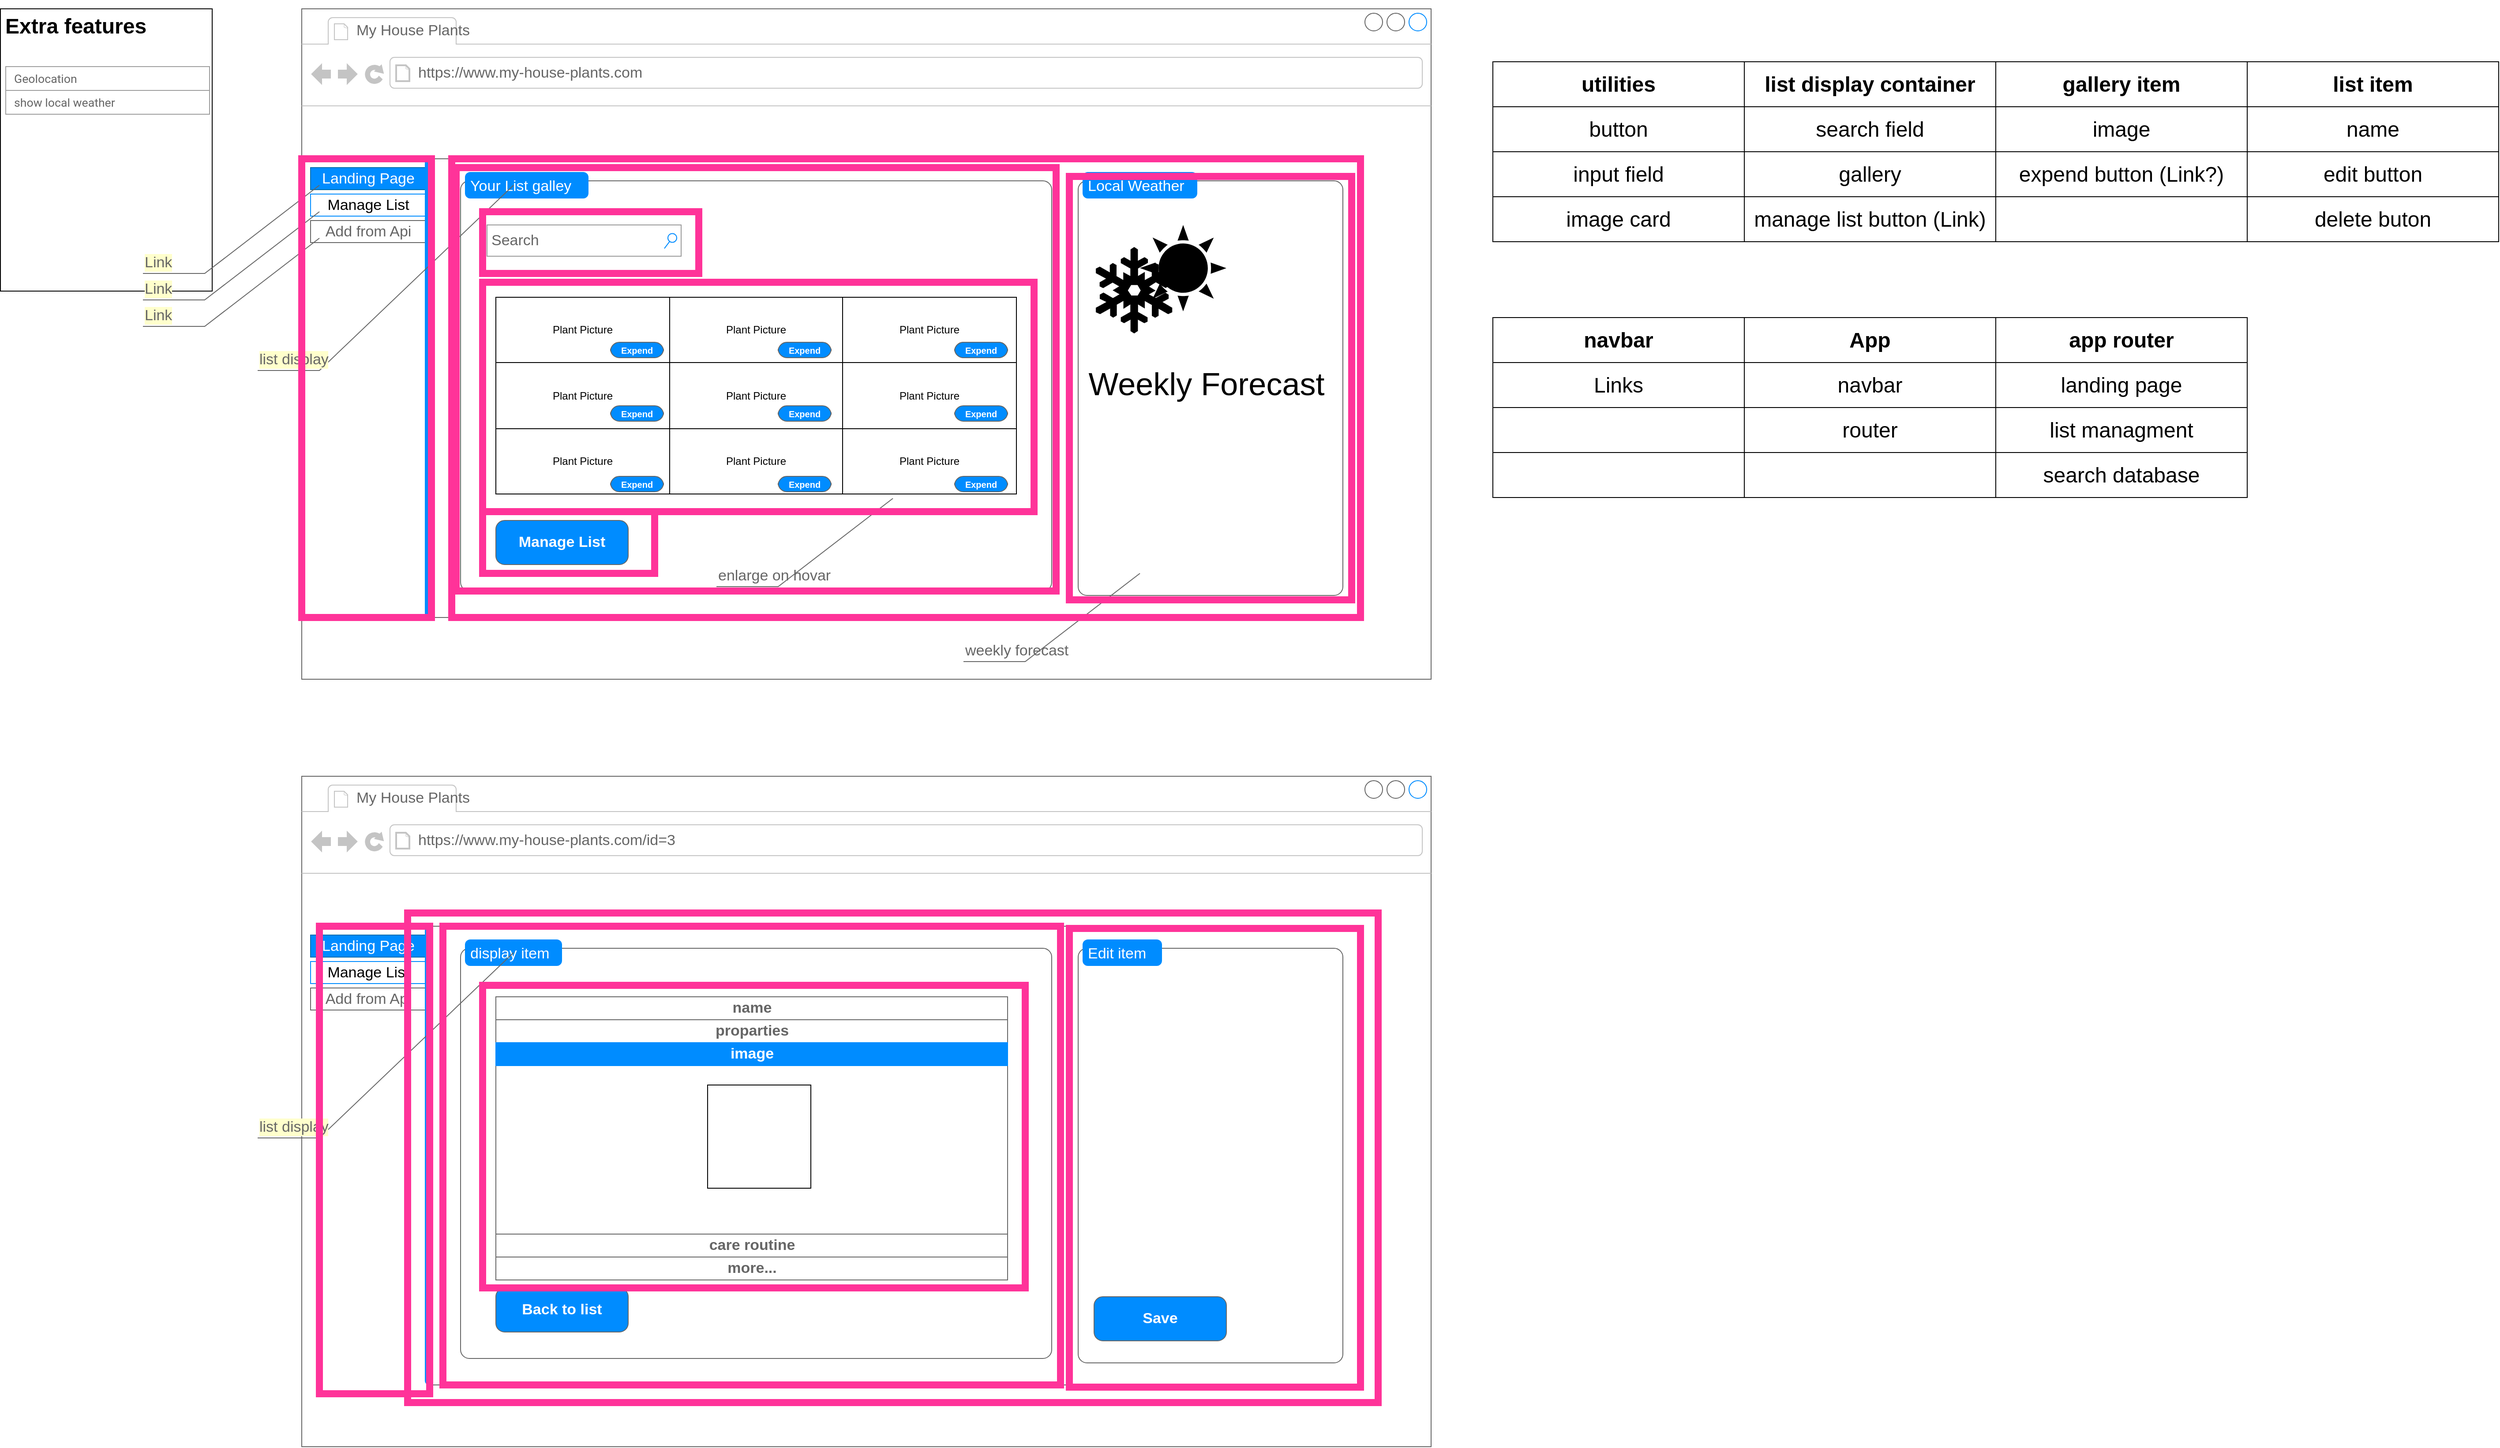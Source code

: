 <mxfile version="13.7.3" type="device" pages="4"><diagram name="Landing Page" id="2SOU0w_675noqsSIdE9x"><mxGraphModel dx="2515" dy="1998" grid="1" gridSize="10" guides="1" tooltips="1" connect="1" arrows="1" fold="1" page="1" pageScale="1" pageWidth="1169" pageHeight="827" math="0" shadow="0"><root><mxCell id="euvQ3IV7rh9FV-Ba7xX8-0"/><mxCell id="euvQ3IV7rh9FV-Ba7xX8-1" parent="euvQ3IV7rh9FV-Ba7xX8-0"/><mxCell id="euvQ3IV7rh9FV-Ba7xX8-2" value="&lt;h1&gt;Extra features&amp;nbsp;&lt;/h1&gt;&lt;span id=&quot;docs-internal-guid-cfe55622-7fff-2209-ffa5-f67ed891834b&quot;&gt;&amp;nbsp;&lt;table style=&quot;border: none ; border-collapse: collapse&quot;&gt;&lt;colgroup&gt;&lt;col width=&quot;517px&quot;&gt;&lt;/colgroup&gt;&lt;tbody&gt;&lt;tr style=&quot;height: 27px&quot;&gt;&lt;td style=&quot;vertical-align: top ; border-left: solid #9e9e9e 1px ; border-right: solid #9e9e9e 1px ; border-top: solid #9e9e9e 1px ; border-bottom: solid #9e9e9e 1px ; padding-top: 6px ; padding-right: 10px ; padding-bottom: 0px ; padding-left: 9px&quot;&gt;&lt;p dir=&quot;ltr&quot; style=&quot;line-height: 1.2 ; margin-top: 0pt ; margin-bottom: 0pt&quot;&gt;&lt;span style=&quot;font-size: 10pt ; font-family: &amp;#34;roboto&amp;#34; , sans-serif ; color: rgb(102 , 102 , 102) ; background-color: transparent ; vertical-align: baseline&quot;&gt;Geolocation&lt;/span&gt;&lt;/p&gt;&lt;/td&gt;&lt;/tr&gt;&lt;tr style=&quot;height: 27px&quot;&gt;&lt;td style=&quot;vertical-align: top ; border-left: solid #9e9e9e 1px ; border-right: solid #9e9e9e 1px ; border-top: solid #9e9e9e 1px ; border-bottom: solid #9e9e9e 1px ; padding-top: 6px ; padding-right: 10px ; padding-bottom: 0px ; padding-left: 9px&quot;&gt;&lt;p dir=&quot;ltr&quot; style=&quot;line-height: 1.2 ; margin-top: 0pt ; margin-bottom: 0pt&quot;&gt;&lt;span style=&quot;font-size: 10pt ; font-family: &amp;#34;roboto&amp;#34; , sans-serif ; color: rgb(102 , 102 , 102) ; background-color: transparent ; vertical-align: baseline&quot;&gt;show local weather&lt;/span&gt;&lt;/p&gt;&lt;/td&gt;&lt;/tr&gt;&lt;/tbody&gt;&lt;/table&gt;&lt;/span&gt;&lt;p&gt;&lt;/p&gt;&lt;p&gt;&lt;br&gt;&lt;/p&gt;" style="text;html=1;fillColor=none;spacing=5;spacingTop=-20;whiteSpace=wrap;overflow=hidden;rounded=0;strokeColor=#000000;align=left;" parent="euvQ3IV7rh9FV-Ba7xX8-1" vertex="1"><mxGeometry x="38.5" y="-800" width="240" height="320" as="geometry"/></mxCell><mxCell id="euvQ3IV7rh9FV-Ba7xX8-5" value="" style="group" parent="euvQ3IV7rh9FV-Ba7xX8-1" vertex="1" connectable="0"><mxGeometry x="380" y="-800" width="1280" height="760" as="geometry"/></mxCell><mxCell id="euvQ3IV7rh9FV-Ba7xX8-6" value="" style="strokeWidth=1;shadow=0;dashed=0;align=center;html=1;shape=mxgraph.mockup.containers.browserWindow;rSize=0;strokeColor=#666666;strokeColor2=#008cff;strokeColor3=#c4c4c4;mainText=,;recursiveResize=0;" parent="euvQ3IV7rh9FV-Ba7xX8-5" vertex="1"><mxGeometry width="1280" height="760" as="geometry"/></mxCell><mxCell id="euvQ3IV7rh9FV-Ba7xX8-7" value="My House Plants" style="strokeWidth=1;shadow=0;dashed=0;align=center;html=1;shape=mxgraph.mockup.containers.anchor;fontSize=17;fontColor=#666666;align=left;" parent="euvQ3IV7rh9FV-Ba7xX8-6" vertex="1"><mxGeometry x="60" y="12" width="110" height="26" as="geometry"/></mxCell><mxCell id="euvQ3IV7rh9FV-Ba7xX8-8" value="https://www.my-house-plants.com" style="strokeWidth=1;shadow=0;dashed=0;align=center;html=1;shape=mxgraph.mockup.containers.anchor;rSize=0;fontSize=17;fontColor=#666666;align=left;" parent="euvQ3IV7rh9FV-Ba7xX8-6" vertex="1"><mxGeometry x="130" y="60" width="250" height="26" as="geometry"/></mxCell><mxCell id="euvQ3IV7rh9FV-Ba7xX8-9" value="" style="group" parent="euvQ3IV7rh9FV-Ba7xX8-6" vertex="1" connectable="0"><mxGeometry x="80" y="170" width="1120" height="520" as="geometry"/></mxCell><mxCell id="euvQ3IV7rh9FV-Ba7xX8-10" value="" style="strokeWidth=1;shadow=0;dashed=0;align=center;html=1;shape=mxgraph.mockup.containers.marginRect2;rectMarginLeft=67;strokeColor=#666666;gradientColor=none;" parent="euvQ3IV7rh9FV-Ba7xX8-9" vertex="1"><mxGeometry width="1120" height="520" as="geometry"/></mxCell><mxCell id="euvQ3IV7rh9FV-Ba7xX8-11" value="Landing Page" style="strokeColor=#006EAF;strokeWidth=1;shadow=0;dashed=0;align=center;html=1;shape=mxgraph.mockup.containers.rrect;rSize=0;fontSize=17;fontColor=#ffffff;sketch=0;fillColor=#008CFF;" parent="euvQ3IV7rh9FV-Ba7xX8-10" vertex="1"><mxGeometry width="130" height="25" relative="1" as="geometry"><mxPoint x="-70" y="10" as="offset"/></mxGeometry></mxCell><mxCell id="euvQ3IV7rh9FV-Ba7xX8-12" value="Manage List" style="strokeWidth=1;shadow=0;dashed=0;align=center;html=1;shape=mxgraph.mockup.containers.rrect;rSize=0;fontSize=17;strokeColor=#008cff;fillColor=none;" parent="euvQ3IV7rh9FV-Ba7xX8-10" vertex="1"><mxGeometry width="130" height="25" relative="1" as="geometry"><mxPoint x="-70" y="40" as="offset"/></mxGeometry></mxCell><mxCell id="euvQ3IV7rh9FV-Ba7xX8-13" value="Add from Api" style="strokeColor=inherit;fillColor=inherit;gradientColor=inherit;strokeWidth=1;shadow=0;dashed=0;align=center;html=1;shape=mxgraph.mockup.containers.rrect;rSize=0;fontSize=17;fontColor=#666666;" parent="euvQ3IV7rh9FV-Ba7xX8-10" vertex="1"><mxGeometry width="130" height="25" relative="1" as="geometry"><mxPoint x="-70" y="70" as="offset"/></mxGeometry></mxCell><mxCell id="euvQ3IV7rh9FV-Ba7xX8-14" value="" style="strokeWidth=1;shadow=0;dashed=0;align=center;html=1;shape=mxgraph.mockup.containers.leftButton;rSize=5;strokeColor=#008cff;fillColor=#008cff;resizeHeight=1;movable=0;deletable=0;" parent="euvQ3IV7rh9FV-Ba7xX8-10" vertex="1"><mxGeometry width="7" height="520" relative="1" as="geometry"><mxPoint x="60" as="offset"/></mxGeometry></mxCell><mxCell id="euvQ3IV7rh9FV-Ba7xX8-15" value="&lt;font style=&quot;font-size: 36px&quot;&gt;Weekly Forecast&amp;nbsp;&lt;/font&gt;" style="shape=mxgraph.mockup.containers.marginRect;rectMarginTop=10;strokeColor=#666666;strokeWidth=1;dashed=0;rounded=1;arcSize=5;recursiveResize=0;html=1;" parent="euvQ3IV7rh9FV-Ba7xX8-10" vertex="1"><mxGeometry x="800" y="15" width="300" height="480" as="geometry"/></mxCell><mxCell id="euvQ3IV7rh9FV-Ba7xX8-16" value="Local Weather" style="shape=rect;strokeColor=none;fillColor=#008cff;strokeWidth=1;dashed=0;rounded=1;arcSize=20;fontColor=#ffffff;fontSize=17;spacing=2;spacingTop=-2;align=left;autosize=1;spacingLeft=4;resizeWidth=0;resizeHeight=0;perimeter=none;" parent="euvQ3IV7rh9FV-Ba7xX8-15" vertex="1"><mxGeometry x="5" width="130" height="30" as="geometry"/></mxCell><mxCell id="euvQ3IV7rh9FV-Ba7xX8-4" value="" style="shape=mxgraph.signs.nature.sun_3;html=1;pointerEvents=1;fillColor=#000000;strokeColor=none;verticalLabelPosition=bottom;verticalAlign=top;align=center;" parent="euvQ3IV7rh9FV-Ba7xX8-15" vertex="1"><mxGeometry x="70" y="60" width="98" height="98" as="geometry"/></mxCell><mxCell id="euvQ3IV7rh9FV-Ba7xX8-3" value="" style="shape=mxgraph.signs.nature.snowflake;html=1;pointerEvents=1;fillColor=#000000;strokeColor=none;verticalLabelPosition=bottom;verticalAlign=top;align=center;labelBackgroundColor=none;" parent="euvQ3IV7rh9FV-Ba7xX8-15" vertex="1"><mxGeometry x="20" y="85" width="87" height="98" as="geometry"/></mxCell><mxCell id="euvQ3IV7rh9FV-Ba7xX8-192" value="" style="shape=mxgraph.mockup.containers.marginRect;rectMarginTop=10;strokeColor=#666666;strokeWidth=1;dashed=0;rounded=1;arcSize=5;recursiveResize=0;" parent="euvQ3IV7rh9FV-Ba7xX8-10" vertex="1"><mxGeometry x="100" y="15" width="670" height="475" as="geometry"/></mxCell><mxCell id="euvQ3IV7rh9FV-Ba7xX8-193" value="Your List galley " style="shape=rect;strokeColor=none;fillColor=#008cff;strokeWidth=1;dashed=0;rounded=1;arcSize=20;fontColor=#ffffff;fontSize=17;spacing=2;spacingTop=-2;align=left;autosize=1;spacingLeft=4;resizeWidth=0;resizeHeight=0;perimeter=none;" parent="euvQ3IV7rh9FV-Ba7xX8-192" vertex="1"><mxGeometry x="5" width="140" height="30" as="geometry"/></mxCell><mxCell id="euvQ3IV7rh9FV-Ba7xX8-205" value="Search" style="strokeWidth=1;shadow=0;dashed=0;align=center;html=1;shape=mxgraph.mockup.forms.searchBox;strokeColor=#999999;mainText=;strokeColor2=#008cff;fontColor=#666666;fontSize=17;align=left;spacingLeft=3;" parent="euvQ3IV7rh9FV-Ba7xX8-192" vertex="1"><mxGeometry x="30.0" y="60.003" width="220.0" height="35.455" as="geometry"/></mxCell><mxCell id="euvQ3IV7rh9FV-Ba7xX8-206" value="Manage List" style="strokeWidth=1;shadow=0;dashed=0;align=center;html=1;shape=mxgraph.mockup.buttons.button;strokeColor=#666666;fontColor=#ffffff;mainText=;buttonStyle=round;fontSize=17;fontStyle=1;fillColor=#008cff;whiteSpace=wrap;labelBackgroundColor=none;" parent="euvQ3IV7rh9FV-Ba7xX8-192" vertex="1"><mxGeometry x="40" y="395" width="150" height="50" as="geometry"/></mxCell><mxCell id="qTJXWz8KU23Zt0mnq6ZH-1" value="&lt;span style=&quot;&quot;&gt;enlarge on hovar&lt;/span&gt;" style="strokeWidth=1;shadow=0;dashed=0;align=center;html=1;shape=mxgraph.mockup.text.callout;linkText=;textSize=17;textColor=#666666;callDir=SW;callStyle=line;fontSize=17;fontColor=#666666;align=left;verticalAlign=bottom;strokeColor=#666666;labelBackgroundColor=none;sketch=0;fillColor=#FFFFFF;" parent="euvQ3IV7rh9FV-Ba7xX8-192" vertex="1"><mxGeometry x="290" y="370" width="200" height="100" as="geometry"/></mxCell><mxCell id="qTJXWz8KU23Zt0mnq6ZH-2" value="&lt;span style=&quot;&quot;&gt;weekly forecast&amp;nbsp;&lt;/span&gt;" style="strokeWidth=1;shadow=0;dashed=0;align=center;html=1;shape=mxgraph.mockup.text.callout;linkText=;textSize=17;textColor=#666666;callDir=SW;callStyle=line;fontSize=17;fontColor=#666666;align=left;verticalAlign=bottom;strokeColor=#666666;labelBackgroundColor=none;sketch=0;fillColor=#FFFFFF;" parent="euvQ3IV7rh9FV-Ba7xX8-6" vertex="1"><mxGeometry x="750" y="640" width="200" height="100" as="geometry"/></mxCell><mxCell id="qTJXWz8KU23Zt0mnq6ZH-5" value="list display" style="strokeWidth=1;shadow=0;dashed=0;align=center;html=1;shape=mxgraph.mockup.text.callout;linkText=;textSize=17;textColor=#666666;callDir=SW;callStyle=line;fontSize=17;fontColor=#666666;align=left;verticalAlign=bottom;strokeColor=#666666;labelBackgroundColor=#FFFFCC;sketch=0;fillColor=#FFFFFF;" parent="euvQ3IV7rh9FV-Ba7xX8-6" vertex="1"><mxGeometry x="-50" y="200" width="290" height="210" as="geometry"/></mxCell><mxCell id="SC8FIxLb-6Kam9gYXOBV-9" value="" style="shape=table;html=1;whiteSpace=wrap;startSize=0;container=1;collapsible=0;childLayout=tableLayout;labelBackgroundColor=none;sketch=0;strokeColor=#000000;fillColor=#FFFFFF;fontColor=#FFFFFF;" parent="euvQ3IV7rh9FV-Ba7xX8-6" vertex="1"><mxGeometry x="220" y="327" width="590" height="223" as="geometry"/></mxCell><mxCell id="SC8FIxLb-6Kam9gYXOBV-10" value="" style="shape=partialRectangle;html=1;whiteSpace=wrap;collapsible=0;dropTarget=0;pointerEvents=0;fillColor=none;top=0;left=0;bottom=0;right=0;points=[[0,0.5],[1,0.5]];portConstraint=eastwest;labelBackgroundColor=none;" parent="SC8FIxLb-6Kam9gYXOBV-9" vertex="1"><mxGeometry width="590" height="74" as="geometry"/></mxCell><mxCell id="SC8FIxLb-6Kam9gYXOBV-11" value="Plant Picture" style="shape=partialRectangle;html=1;whiteSpace=wrap;connectable=0;fillColor=none;top=0;left=0;bottom=0;right=0;overflow=hidden;labelBackgroundColor=none;" parent="SC8FIxLb-6Kam9gYXOBV-10" vertex="1"><mxGeometry width="197" height="74" as="geometry"/></mxCell><mxCell id="SC8FIxLb-6Kam9gYXOBV-12" value="&lt;span&gt;Plant Picture&lt;/span&gt;" style="shape=partialRectangle;html=1;whiteSpace=wrap;connectable=0;fillColor=none;top=0;left=0;bottom=0;right=0;overflow=hidden;labelBackgroundColor=none;" parent="SC8FIxLb-6Kam9gYXOBV-10" vertex="1"><mxGeometry x="197" width="196" height="74" as="geometry"/></mxCell><mxCell id="SC8FIxLb-6Kam9gYXOBV-13" value="&lt;span&gt;Plant Picture&lt;/span&gt;" style="shape=partialRectangle;html=1;whiteSpace=wrap;connectable=0;fillColor=none;top=0;left=0;bottom=0;right=0;overflow=hidden;labelBackgroundColor=none;" parent="SC8FIxLb-6Kam9gYXOBV-10" vertex="1"><mxGeometry x="393" width="197" height="74" as="geometry"/></mxCell><mxCell id="SC8FIxLb-6Kam9gYXOBV-14" value="" style="shape=partialRectangle;html=1;whiteSpace=wrap;collapsible=0;dropTarget=0;pointerEvents=0;fillColor=none;top=0;left=0;bottom=0;right=0;points=[[0,0.5],[1,0.5]];portConstraint=eastwest;labelBackgroundColor=none;" parent="SC8FIxLb-6Kam9gYXOBV-9" vertex="1"><mxGeometry y="74" width="590" height="75" as="geometry"/></mxCell><mxCell id="SC8FIxLb-6Kam9gYXOBV-15" value="&lt;span&gt;Plant Picture&lt;/span&gt;" style="shape=partialRectangle;html=1;whiteSpace=wrap;connectable=0;fillColor=none;top=0;left=0;bottom=0;right=0;overflow=hidden;labelBackgroundColor=none;" parent="SC8FIxLb-6Kam9gYXOBV-14" vertex="1"><mxGeometry width="197" height="75" as="geometry"/></mxCell><mxCell id="SC8FIxLb-6Kam9gYXOBV-16" value="&lt;span&gt;Plant Picture&lt;/span&gt;" style="shape=partialRectangle;html=1;whiteSpace=wrap;connectable=0;fillColor=none;top=0;left=0;bottom=0;right=0;overflow=hidden;labelBackgroundColor=none;" parent="SC8FIxLb-6Kam9gYXOBV-14" vertex="1"><mxGeometry x="197" width="196" height="75" as="geometry"/></mxCell><mxCell id="SC8FIxLb-6Kam9gYXOBV-17" value="&lt;span&gt;Plant Picture&lt;/span&gt;" style="shape=partialRectangle;html=1;whiteSpace=wrap;connectable=0;fillColor=none;top=0;left=0;bottom=0;right=0;overflow=hidden;labelBackgroundColor=none;" parent="SC8FIxLb-6Kam9gYXOBV-14" vertex="1"><mxGeometry x="393" width="197" height="75" as="geometry"/></mxCell><mxCell id="SC8FIxLb-6Kam9gYXOBV-18" value="" style="shape=partialRectangle;html=1;whiteSpace=wrap;collapsible=0;dropTarget=0;pointerEvents=0;fillColor=none;top=0;left=0;bottom=0;right=0;points=[[0,0.5],[1,0.5]];portConstraint=eastwest;labelBackgroundColor=none;" parent="SC8FIxLb-6Kam9gYXOBV-9" vertex="1"><mxGeometry y="149" width="590" height="74" as="geometry"/></mxCell><mxCell id="SC8FIxLb-6Kam9gYXOBV-19" value="&lt;span&gt;Plant Picture&lt;/span&gt;" style="shape=partialRectangle;html=1;whiteSpace=wrap;connectable=0;fillColor=none;top=0;left=0;bottom=0;right=0;overflow=hidden;labelBackgroundColor=none;" parent="SC8FIxLb-6Kam9gYXOBV-18" vertex="1"><mxGeometry width="197" height="74" as="geometry"/></mxCell><mxCell id="SC8FIxLb-6Kam9gYXOBV-20" value="&lt;span&gt;Plant Picture&lt;/span&gt;" style="shape=partialRectangle;html=1;whiteSpace=wrap;connectable=0;fillColor=none;top=0;left=0;bottom=0;right=0;overflow=hidden;labelBackgroundColor=none;" parent="SC8FIxLb-6Kam9gYXOBV-18" vertex="1"><mxGeometry x="197" width="196" height="74" as="geometry"/></mxCell><mxCell id="SC8FIxLb-6Kam9gYXOBV-21" value="&lt;span&gt;Plant Picture&lt;/span&gt;" style="shape=partialRectangle;html=1;whiteSpace=wrap;connectable=0;fillColor=none;top=0;left=0;bottom=0;right=0;overflow=hidden;labelBackgroundColor=none;" parent="SC8FIxLb-6Kam9gYXOBV-18" vertex="1"><mxGeometry x="393" width="197" height="74" as="geometry"/></mxCell><mxCell id="SC8FIxLb-6Kam9gYXOBV-22" value="Expend" style="strokeWidth=1;shadow=0;dashed=0;align=center;html=1;shape=mxgraph.mockup.buttons.button;strokeColor=#666666;fontColor=#ffffff;mainText=;buttonStyle=round;fontSize=10;fontStyle=1;fillColor=#008cff;whiteSpace=wrap;labelBackgroundColor=none;" parent="euvQ3IV7rh9FV-Ba7xX8-6" vertex="1"><mxGeometry x="350" y="378" width="60" height="17.5" as="geometry"/></mxCell><mxCell id="SC8FIxLb-6Kam9gYXOBV-23" value="Expend" style="strokeWidth=1;shadow=0;dashed=0;align=center;html=1;shape=mxgraph.mockup.buttons.button;strokeColor=#666666;fontColor=#ffffff;mainText=;buttonStyle=round;fontSize=10;fontStyle=1;fillColor=#008cff;whiteSpace=wrap;labelBackgroundColor=none;" parent="euvQ3IV7rh9FV-Ba7xX8-6" vertex="1"><mxGeometry x="540" y="378" width="60" height="17.5" as="geometry"/></mxCell><mxCell id="SC8FIxLb-6Kam9gYXOBV-24" value="Expend" style="strokeWidth=1;shadow=0;dashed=0;align=center;html=1;shape=mxgraph.mockup.buttons.button;strokeColor=#666666;fontColor=#ffffff;mainText=;buttonStyle=round;fontSize=10;fontStyle=1;fillColor=#008cff;whiteSpace=wrap;labelBackgroundColor=none;" parent="euvQ3IV7rh9FV-Ba7xX8-6" vertex="1"><mxGeometry x="740" y="378" width="60" height="17.5" as="geometry"/></mxCell><mxCell id="SC8FIxLb-6Kam9gYXOBV-26" value="Expend" style="strokeWidth=1;shadow=0;dashed=0;align=center;html=1;shape=mxgraph.mockup.buttons.button;strokeColor=#666666;fontColor=#ffffff;mainText=;buttonStyle=round;fontSize=10;fontStyle=1;fillColor=#008cff;whiteSpace=wrap;labelBackgroundColor=none;" parent="euvQ3IV7rh9FV-Ba7xX8-6" vertex="1"><mxGeometry x="740" y="378" width="60" height="17.5" as="geometry"/></mxCell><mxCell id="SC8FIxLb-6Kam9gYXOBV-27" value="Expend" style="strokeWidth=1;shadow=0;dashed=0;align=center;html=1;shape=mxgraph.mockup.buttons.button;strokeColor=#666666;fontColor=#ffffff;mainText=;buttonStyle=round;fontSize=10;fontStyle=1;fillColor=#008cff;whiteSpace=wrap;labelBackgroundColor=none;" parent="euvQ3IV7rh9FV-Ba7xX8-6" vertex="1"><mxGeometry x="740" y="450" width="60" height="17.5" as="geometry"/></mxCell><mxCell id="SC8FIxLb-6Kam9gYXOBV-28" value="Expend" style="strokeWidth=1;shadow=0;dashed=0;align=center;html=1;shape=mxgraph.mockup.buttons.button;strokeColor=#666666;fontColor=#ffffff;mainText=;buttonStyle=round;fontSize=10;fontStyle=1;fillColor=#008cff;whiteSpace=wrap;labelBackgroundColor=none;" parent="euvQ3IV7rh9FV-Ba7xX8-6" vertex="1"><mxGeometry x="540" y="450" width="60" height="17.5" as="geometry"/></mxCell><mxCell id="SC8FIxLb-6Kam9gYXOBV-29" value="Expend" style="strokeWidth=1;shadow=0;dashed=0;align=center;html=1;shape=mxgraph.mockup.buttons.button;strokeColor=#666666;fontColor=#ffffff;mainText=;buttonStyle=round;fontSize=10;fontStyle=1;fillColor=#008cff;whiteSpace=wrap;labelBackgroundColor=none;" parent="euvQ3IV7rh9FV-Ba7xX8-6" vertex="1"><mxGeometry x="350" y="450" width="60" height="17.5" as="geometry"/></mxCell><mxCell id="SC8FIxLb-6Kam9gYXOBV-30" value="Expend" style="strokeWidth=1;shadow=0;dashed=0;align=center;html=1;shape=mxgraph.mockup.buttons.button;strokeColor=#666666;fontColor=#ffffff;mainText=;buttonStyle=round;fontSize=10;fontStyle=1;fillColor=#008cff;whiteSpace=wrap;labelBackgroundColor=none;" parent="euvQ3IV7rh9FV-Ba7xX8-6" vertex="1"><mxGeometry x="740" y="530" width="60" height="17.5" as="geometry"/></mxCell><mxCell id="SC8FIxLb-6Kam9gYXOBV-31" value="Expend" style="strokeWidth=1;shadow=0;dashed=0;align=center;html=1;shape=mxgraph.mockup.buttons.button;strokeColor=#666666;fontColor=#ffffff;mainText=;buttonStyle=round;fontSize=10;fontStyle=1;fillColor=#008cff;whiteSpace=wrap;labelBackgroundColor=none;" parent="euvQ3IV7rh9FV-Ba7xX8-6" vertex="1"><mxGeometry x="540" y="530" width="60" height="17.5" as="geometry"/></mxCell><mxCell id="SC8FIxLb-6Kam9gYXOBV-32" value="Expend" style="strokeWidth=1;shadow=0;dashed=0;align=center;html=1;shape=mxgraph.mockup.buttons.button;strokeColor=#666666;fontColor=#ffffff;mainText=;buttonStyle=round;fontSize=10;fontStyle=1;fillColor=#008cff;whiteSpace=wrap;labelBackgroundColor=none;" parent="euvQ3IV7rh9FV-Ba7xX8-6" vertex="1"><mxGeometry x="350" y="530" width="60" height="17.5" as="geometry"/></mxCell><mxCell id="9VAKxtco3li3VGxhThyZ-1" value="" style="rounded=0;whiteSpace=wrap;html=1;fontSize=24;fillColor=none;strokeColor=#FF3399;strokeWidth=8;" parent="euvQ3IV7rh9FV-Ba7xX8-6" vertex="1"><mxGeometry x="170" y="170" width="1030" height="520" as="geometry"/></mxCell><mxCell id="9VAKxtco3li3VGxhThyZ-3" value="" style="rounded=0;whiteSpace=wrap;html=1;fontSize=24;fillColor=none;strokeColor=#FF3399;strokeWidth=8;" parent="euvQ3IV7rh9FV-Ba7xX8-6" vertex="1"><mxGeometry x="870" y="190" width="320" height="480" as="geometry"/></mxCell><mxCell id="9VAKxtco3li3VGxhThyZ-2" value="" style="rounded=0;whiteSpace=wrap;html=1;fontSize=24;fillColor=none;strokeColor=#FF3399;strokeWidth=8;" parent="euvQ3IV7rh9FV-Ba7xX8-6" vertex="1"><mxGeometry x="175" y="180" width="680" height="480" as="geometry"/></mxCell><mxCell id="qTJXWz8KU23Zt0mnq6ZH-0" value="Link" style="strokeWidth=1;shadow=0;dashed=0;align=center;html=1;shape=mxgraph.mockup.text.callout;linkText=;textSize=17;textColor=#666666;callDir=SW;callStyle=line;fontSize=17;fontColor=#666666;align=left;verticalAlign=bottom;strokeColor=#666666;labelBackgroundColor=#FFFFCC;sketch=0;fillColor=#FFFFFF;" parent="euvQ3IV7rh9FV-Ba7xX8-1" vertex="1"><mxGeometry x="200" y="-600" width="200" height="100" as="geometry"/></mxCell><mxCell id="qTJXWz8KU23Zt0mnq6ZH-3" value="Link" style="strokeWidth=1;shadow=0;dashed=0;align=center;html=1;shape=mxgraph.mockup.text.callout;linkText=;textSize=17;textColor=#666666;callDir=SW;callStyle=line;fontSize=17;fontColor=#666666;align=left;verticalAlign=bottom;strokeColor=#666666;labelBackgroundColor=#FFFFCC;sketch=0;fillColor=#FFFFFF;" parent="euvQ3IV7rh9FV-Ba7xX8-1" vertex="1"><mxGeometry x="200" y="-570" width="200" height="100" as="geometry"/></mxCell><mxCell id="qTJXWz8KU23Zt0mnq6ZH-4" value="Link" style="strokeWidth=1;shadow=0;dashed=0;align=center;html=1;shape=mxgraph.mockup.text.callout;linkText=;textSize=17;textColor=#666666;callDir=SW;callStyle=line;fontSize=17;fontColor=#666666;align=left;verticalAlign=bottom;strokeColor=#666666;labelBackgroundColor=#FFFFCC;sketch=0;fillColor=#FFFFFF;" parent="euvQ3IV7rh9FV-Ba7xX8-1" vertex="1"><mxGeometry x="200" y="-540" width="200" height="100" as="geometry"/></mxCell><mxCell id="9VAKxtco3li3VGxhThyZ-0" value="" style="rounded=0;whiteSpace=wrap;html=1;fontSize=24;fillColor=none;strokeColor=#FF3399;strokeWidth=8;" parent="euvQ3IV7rh9FV-Ba7xX8-1" vertex="1"><mxGeometry x="380" y="-630" width="147" height="520" as="geometry"/></mxCell><mxCell id="9VAKxtco3li3VGxhThyZ-4" value="" style="rounded=0;whiteSpace=wrap;html=1;fontSize=24;fillColor=none;strokeColor=#FF3399;strokeWidth=8;labelBackgroundColor=none;" parent="euvQ3IV7rh9FV-Ba7xX8-1" vertex="1"><mxGeometry x="585" y="-490" width="625" height="260" as="geometry"/></mxCell><mxCell id="9VAKxtco3li3VGxhThyZ-5" value="" style="rounded=0;whiteSpace=wrap;html=1;fontSize=24;fillColor=none;strokeColor=#FF3399;strokeWidth=8;" parent="euvQ3IV7rh9FV-Ba7xX8-1" vertex="1"><mxGeometry x="585" y="-570" width="245" height="70" as="geometry"/></mxCell><mxCell id="9VAKxtco3li3VGxhThyZ-6" value="" style="rounded=0;whiteSpace=wrap;html=1;fontSize=24;fillColor=none;strokeColor=#FF3399;strokeWidth=8;labelBackgroundColor=none;" parent="euvQ3IV7rh9FV-Ba7xX8-1" vertex="1"><mxGeometry x="585" y="-230" width="195" height="70" as="geometry"/></mxCell><mxCell id="Gnfz19etfnSlnnq2TrXn-0" value="" style="shape=table;html=1;whiteSpace=wrap;startSize=0;container=1;collapsible=0;childLayout=tableLayout;fontSize=24;" parent="euvQ3IV7rh9FV-Ba7xX8-1" vertex="1"><mxGeometry x="1730" y="-740" width="1140" height="204" as="geometry"/></mxCell><mxCell id="Gnfz19etfnSlnnq2TrXn-1" value="" style="shape=partialRectangle;html=1;whiteSpace=wrap;collapsible=0;dropTarget=0;pointerEvents=0;fillColor=none;top=0;left=0;bottom=0;right=0;points=[[0,0.5],[1,0.5]];portConstraint=eastwest;fontSize=24;" parent="Gnfz19etfnSlnnq2TrXn-0" vertex="1"><mxGeometry width="1140" height="51" as="geometry"/></mxCell><mxCell id="Gnfz19etfnSlnnq2TrXn-2" value="utilities" style="shape=partialRectangle;html=1;whiteSpace=wrap;connectable=0;overflow=hidden;fillColor=none;top=0;left=0;bottom=0;right=0;fontSize=24;fontStyle=1" parent="Gnfz19etfnSlnnq2TrXn-1" vertex="1"><mxGeometry width="285" height="51" as="geometry"/></mxCell><mxCell id="Gnfz19etfnSlnnq2TrXn-3" value="&lt;b&gt;list display container&lt;/b&gt;" style="shape=partialRectangle;html=1;whiteSpace=wrap;connectable=0;overflow=hidden;fillColor=none;top=0;left=0;bottom=0;right=0;fontSize=24;" parent="Gnfz19etfnSlnnq2TrXn-1" vertex="1"><mxGeometry x="285" width="285" height="51" as="geometry"/></mxCell><mxCell id="Gnfz19etfnSlnnq2TrXn-4" value="&lt;b&gt;gallery item&lt;/b&gt;" style="shape=partialRectangle;html=1;whiteSpace=wrap;connectable=0;overflow=hidden;fillColor=none;top=0;left=0;bottom=0;right=0;fontSize=24;" parent="Gnfz19etfnSlnnq2TrXn-1" vertex="1"><mxGeometry x="570" width="285" height="51" as="geometry"/></mxCell><mxCell id="Gnfz19etfnSlnnq2TrXn-5" value="&lt;b&gt;list item&lt;/b&gt;" style="shape=partialRectangle;html=1;whiteSpace=wrap;connectable=0;overflow=hidden;fillColor=none;top=0;left=0;bottom=0;right=0;fontSize=24;" parent="Gnfz19etfnSlnnq2TrXn-1" vertex="1"><mxGeometry x="855" width="285" height="51" as="geometry"/></mxCell><mxCell id="Gnfz19etfnSlnnq2TrXn-9" value="" style="shape=partialRectangle;html=1;whiteSpace=wrap;collapsible=0;dropTarget=0;pointerEvents=0;fillColor=none;top=0;left=0;bottom=0;right=0;points=[[0,0.5],[1,0.5]];portConstraint=eastwest;fontSize=24;" parent="Gnfz19etfnSlnnq2TrXn-0" vertex="1"><mxGeometry y="51" width="1140" height="51" as="geometry"/></mxCell><mxCell id="Gnfz19etfnSlnnq2TrXn-10" value="button" style="shape=partialRectangle;html=1;whiteSpace=wrap;connectable=0;overflow=hidden;fillColor=none;top=0;left=0;bottom=0;right=0;fontSize=24;" parent="Gnfz19etfnSlnnq2TrXn-9" vertex="1"><mxGeometry width="285" height="51" as="geometry"/></mxCell><mxCell id="Gnfz19etfnSlnnq2TrXn-11" value="search field" style="shape=partialRectangle;html=1;whiteSpace=wrap;connectable=0;overflow=hidden;fillColor=none;top=0;left=0;bottom=0;right=0;fontSize=24;" parent="Gnfz19etfnSlnnq2TrXn-9" vertex="1"><mxGeometry x="285" width="285" height="51" as="geometry"/></mxCell><mxCell id="Gnfz19etfnSlnnq2TrXn-12" value="image" style="shape=partialRectangle;html=1;whiteSpace=wrap;connectable=0;overflow=hidden;fillColor=none;top=0;left=0;bottom=0;right=0;fontSize=24;" parent="Gnfz19etfnSlnnq2TrXn-9" vertex="1"><mxGeometry x="570" width="285" height="51" as="geometry"/></mxCell><mxCell id="Gnfz19etfnSlnnq2TrXn-13" value="name" style="shape=partialRectangle;html=1;whiteSpace=wrap;connectable=0;overflow=hidden;fillColor=none;top=0;left=0;bottom=0;right=0;fontSize=24;" parent="Gnfz19etfnSlnnq2TrXn-9" vertex="1"><mxGeometry x="855" width="285" height="51" as="geometry"/></mxCell><mxCell id="Gnfz19etfnSlnnq2TrXn-17" value="" style="shape=partialRectangle;html=1;whiteSpace=wrap;collapsible=0;dropTarget=0;pointerEvents=0;fillColor=none;top=0;left=0;bottom=0;right=0;points=[[0,0.5],[1,0.5]];portConstraint=eastwest;fontSize=24;" parent="Gnfz19etfnSlnnq2TrXn-0" vertex="1"><mxGeometry y="102" width="1140" height="51" as="geometry"/></mxCell><mxCell id="Gnfz19etfnSlnnq2TrXn-18" value="input field" style="shape=partialRectangle;html=1;whiteSpace=wrap;connectable=0;overflow=hidden;fillColor=none;top=0;left=0;bottom=0;right=0;fontSize=24;" parent="Gnfz19etfnSlnnq2TrXn-17" vertex="1"><mxGeometry width="285" height="51" as="geometry"/></mxCell><mxCell id="Gnfz19etfnSlnnq2TrXn-19" value="gallery" style="shape=partialRectangle;html=1;whiteSpace=wrap;connectable=0;overflow=hidden;fillColor=none;top=0;left=0;bottom=0;right=0;fontSize=24;" parent="Gnfz19etfnSlnnq2TrXn-17" vertex="1"><mxGeometry x="285" width="285" height="51" as="geometry"/></mxCell><mxCell id="Gnfz19etfnSlnnq2TrXn-20" value="&lt;span&gt;expend button (Link?)&lt;/span&gt;" style="shape=partialRectangle;html=1;whiteSpace=wrap;connectable=0;overflow=hidden;fillColor=none;top=0;left=0;bottom=0;right=0;fontSize=24;" parent="Gnfz19etfnSlnnq2TrXn-17" vertex="1"><mxGeometry x="570" width="285" height="51" as="geometry"/></mxCell><mxCell id="Gnfz19etfnSlnnq2TrXn-21" value="edit button" style="shape=partialRectangle;html=1;whiteSpace=wrap;connectable=0;overflow=hidden;fillColor=none;top=0;left=0;bottom=0;right=0;fontSize=24;" parent="Gnfz19etfnSlnnq2TrXn-17" vertex="1"><mxGeometry x="855" width="285" height="51" as="geometry"/></mxCell><mxCell id="Gnfz19etfnSlnnq2TrXn-25" value="" style="shape=partialRectangle;html=1;whiteSpace=wrap;collapsible=0;dropTarget=0;pointerEvents=0;fillColor=none;top=0;left=0;bottom=0;right=0;points=[[0,0.5],[1,0.5]];portConstraint=eastwest;fontSize=24;" parent="Gnfz19etfnSlnnq2TrXn-0" vertex="1"><mxGeometry y="153" width="1140" height="51" as="geometry"/></mxCell><mxCell id="Gnfz19etfnSlnnq2TrXn-26" value="image card" style="shape=partialRectangle;html=1;whiteSpace=wrap;connectable=0;overflow=hidden;fillColor=none;top=0;left=0;bottom=0;right=0;fontSize=24;" parent="Gnfz19etfnSlnnq2TrXn-25" vertex="1"><mxGeometry width="285" height="51" as="geometry"/></mxCell><mxCell id="Gnfz19etfnSlnnq2TrXn-27" value="manage list button (Link)" style="shape=partialRectangle;html=1;whiteSpace=wrap;connectable=0;overflow=hidden;fillColor=none;top=0;left=0;bottom=0;right=0;fontSize=24;" parent="Gnfz19etfnSlnnq2TrXn-25" vertex="1"><mxGeometry x="285" width="285" height="51" as="geometry"/></mxCell><mxCell id="Gnfz19etfnSlnnq2TrXn-28" value="" style="shape=partialRectangle;html=1;whiteSpace=wrap;connectable=0;overflow=hidden;fillColor=none;top=0;left=0;bottom=0;right=0;fontSize=24;" parent="Gnfz19etfnSlnnq2TrXn-25" vertex="1"><mxGeometry x="570" width="285" height="51" as="geometry"/></mxCell><mxCell id="Gnfz19etfnSlnnq2TrXn-29" value="delete buton" style="shape=partialRectangle;html=1;whiteSpace=wrap;connectable=0;overflow=hidden;fillColor=none;top=0;left=0;bottom=0;right=0;fontSize=24;" parent="Gnfz19etfnSlnnq2TrXn-25" vertex="1"><mxGeometry x="855" width="285" height="51" as="geometry"/></mxCell><mxCell id="Gnfz19etfnSlnnq2TrXn-81" value="" style="group" parent="euvQ3IV7rh9FV-Ba7xX8-1" vertex="1" connectable="0"><mxGeometry x="380" y="70" width="1280" height="760" as="geometry"/></mxCell><mxCell id="Gnfz19etfnSlnnq2TrXn-82" value="" style="strokeWidth=1;shadow=0;dashed=0;align=center;html=1;shape=mxgraph.mockup.containers.browserWindow;rSize=0;strokeColor=#666666;strokeColor2=#008cff;strokeColor3=#c4c4c4;mainText=,;recursiveResize=0;" parent="Gnfz19etfnSlnnq2TrXn-81" vertex="1"><mxGeometry width="1280" height="760" as="geometry"/></mxCell><mxCell id="Gnfz19etfnSlnnq2TrXn-83" value="My House Plants" style="strokeWidth=1;shadow=0;dashed=0;align=center;html=1;shape=mxgraph.mockup.containers.anchor;fontSize=17;fontColor=#666666;align=left;" parent="Gnfz19etfnSlnnq2TrXn-82" vertex="1"><mxGeometry x="60" y="12" width="110" height="26" as="geometry"/></mxCell><mxCell id="Gnfz19etfnSlnnq2TrXn-84" value="https://www.my-house-plants.com/id=3" style="strokeWidth=1;shadow=0;dashed=0;align=center;html=1;shape=mxgraph.mockup.containers.anchor;rSize=0;fontSize=17;fontColor=#666666;align=left;" parent="Gnfz19etfnSlnnq2TrXn-82" vertex="1"><mxGeometry x="130" y="60" width="250" height="26" as="geometry"/></mxCell><mxCell id="Gnfz19etfnSlnnq2TrXn-85" value="" style="group" parent="Gnfz19etfnSlnnq2TrXn-82" vertex="1" connectable="0"><mxGeometry x="80" y="170" width="1120" height="520" as="geometry"/></mxCell><mxCell id="Gnfz19etfnSlnnq2TrXn-86" value="" style="strokeWidth=1;shadow=0;dashed=0;align=center;html=1;shape=mxgraph.mockup.containers.marginRect2;rectMarginLeft=67;strokeColor=#666666;gradientColor=none;" parent="Gnfz19etfnSlnnq2TrXn-85" vertex="1"><mxGeometry width="1120" height="520" as="geometry"/></mxCell><mxCell id="Gnfz19etfnSlnnq2TrXn-87" value="Landing Page" style="strokeColor=#006EAF;strokeWidth=1;shadow=0;dashed=0;align=center;html=1;shape=mxgraph.mockup.containers.rrect;rSize=0;fontSize=17;fontColor=#ffffff;sketch=0;fillColor=#008CFF;" parent="Gnfz19etfnSlnnq2TrXn-86" vertex="1"><mxGeometry width="130" height="25" relative="1" as="geometry"><mxPoint x="-70" y="10" as="offset"/></mxGeometry></mxCell><mxCell id="Gnfz19etfnSlnnq2TrXn-88" value="Manage List" style="strokeWidth=1;shadow=0;dashed=0;align=center;html=1;shape=mxgraph.mockup.containers.rrect;rSize=0;fontSize=17;strokeColor=#008cff;fillColor=none;" parent="Gnfz19etfnSlnnq2TrXn-86" vertex="1"><mxGeometry width="130" height="25" relative="1" as="geometry"><mxPoint x="-70" y="40" as="offset"/></mxGeometry></mxCell><mxCell id="Gnfz19etfnSlnnq2TrXn-89" value="Add from Api" style="strokeColor=inherit;fillColor=inherit;gradientColor=inherit;strokeWidth=1;shadow=0;dashed=0;align=center;html=1;shape=mxgraph.mockup.containers.rrect;rSize=0;fontSize=17;fontColor=#666666;" parent="Gnfz19etfnSlnnq2TrXn-86" vertex="1"><mxGeometry width="130" height="25" relative="1" as="geometry"><mxPoint x="-70" y="70" as="offset"/></mxGeometry></mxCell><mxCell id="Gnfz19etfnSlnnq2TrXn-90" value="" style="strokeWidth=1;shadow=0;dashed=0;align=center;html=1;shape=mxgraph.mockup.containers.leftButton;rSize=5;strokeColor=#008cff;fillColor=#008cff;resizeHeight=1;movable=0;deletable=0;" parent="Gnfz19etfnSlnnq2TrXn-86" vertex="1"><mxGeometry width="7" height="520" relative="1" as="geometry"><mxPoint x="60" as="offset"/></mxGeometry></mxCell><mxCell id="Gnfz19etfnSlnnq2TrXn-91" value="" style="shape=mxgraph.mockup.containers.marginRect;rectMarginTop=10;strokeColor=#666666;strokeWidth=1;dashed=0;rounded=1;arcSize=5;recursiveResize=0;html=1;" parent="Gnfz19etfnSlnnq2TrXn-86" vertex="1"><mxGeometry x="800" y="15" width="300" height="480" as="geometry"/></mxCell><mxCell id="Gnfz19etfnSlnnq2TrXn-92" value="Edit item" style="shape=rect;strokeColor=none;fillColor=#008cff;strokeWidth=1;dashed=0;rounded=1;arcSize=20;fontColor=#ffffff;fontSize=17;spacing=2;spacingTop=-2;align=left;autosize=1;spacingLeft=4;resizeWidth=0;resizeHeight=0;perimeter=none;" parent="Gnfz19etfnSlnnq2TrXn-91" vertex="1"><mxGeometry x="5" width="90" height="30" as="geometry"/></mxCell><mxCell id="Gnfz19etfnSlnnq2TrXn-127" value="Save" style="strokeWidth=1;shadow=0;dashed=0;align=center;html=1;shape=mxgraph.mockup.buttons.button;strokeColor=#666666;fontColor=#ffffff;mainText=;buttonStyle=round;fontSize=17;fontStyle=1;fillColor=#008cff;whiteSpace=wrap;labelBackgroundColor=none;" parent="Gnfz19etfnSlnnq2TrXn-91" vertex="1"><mxGeometry x="18" y="405" width="150" height="50" as="geometry"/></mxCell><mxCell id="Gnfz19etfnSlnnq2TrXn-95" value="" style="shape=mxgraph.mockup.containers.marginRect;rectMarginTop=10;strokeColor=#666666;strokeWidth=1;dashed=0;rounded=1;arcSize=5;recursiveResize=0;" parent="Gnfz19etfnSlnnq2TrXn-86" vertex="1"><mxGeometry x="100" y="15" width="670" height="475" as="geometry"/></mxCell><mxCell id="Gnfz19etfnSlnnq2TrXn-96" value="display item" style="shape=rect;strokeColor=none;fillColor=#008cff;strokeWidth=1;dashed=0;rounded=1;arcSize=20;fontColor=#ffffff;fontSize=17;spacing=2;spacingTop=-2;align=left;autosize=1;spacingLeft=4;resizeWidth=0;resizeHeight=0;perimeter=none;" parent="Gnfz19etfnSlnnq2TrXn-95" vertex="1"><mxGeometry x="5" width="110" height="30" as="geometry"/></mxCell><mxCell id="Gnfz19etfnSlnnq2TrXn-98" value="Back to list" style="strokeWidth=1;shadow=0;dashed=0;align=center;html=1;shape=mxgraph.mockup.buttons.button;strokeColor=#666666;fontColor=#ffffff;mainText=;buttonStyle=round;fontSize=17;fontStyle=1;fillColor=#008cff;whiteSpace=wrap;labelBackgroundColor=none;" parent="Gnfz19etfnSlnnq2TrXn-95" vertex="1"><mxGeometry x="40" y="395" width="150" height="50" as="geometry"/></mxCell><mxCell id="SFKiUmCz2uDwKdns8H2d-0" value="" style="strokeWidth=1;shadow=0;dashed=0;align=center;html=1;shape=mxgraph.mockup.containers.rrect;rSize=0;strokeColor=#666666;fillColor=none;fontSize=24;" parent="Gnfz19etfnSlnnq2TrXn-95" vertex="1"><mxGeometry x="40" y="65" width="580" height="295" as="geometry"/></mxCell><mxCell id="SFKiUmCz2uDwKdns8H2d-1" value="name" style="strokeColor=inherit;fillColor=inherit;gradientColor=inherit;strokeWidth=1;shadow=0;dashed=0;align=center;html=1;shape=mxgraph.mockup.containers.rrect;rSize=0;fontSize=17;fontColor=#666666;fontStyle=1;resizeWidth=1;" parent="SFKiUmCz2uDwKdns8H2d-0" vertex="1"><mxGeometry width="580" height="26" relative="1" as="geometry"/></mxCell><mxCell id="SFKiUmCz2uDwKdns8H2d-2" value="proparties" style="strokeColor=inherit;fillColor=inherit;gradientColor=inherit;strokeWidth=1;shadow=0;dashed=0;align=center;html=1;shape=mxgraph.mockup.containers.rrect;rSize=0;fontSize=17;fontColor=#666666;fontStyle=1;resizeWidth=1;" parent="SFKiUmCz2uDwKdns8H2d-0" vertex="1"><mxGeometry width="580" height="26" relative="1" as="geometry"><mxPoint y="26" as="offset"/></mxGeometry></mxCell><mxCell id="SFKiUmCz2uDwKdns8H2d-3" value="image" style="strokeWidth=1;shadow=0;dashed=0;align=center;html=1;shape=mxgraph.mockup.containers.rrect;rSize=0;fontSize=17;fontColor=#ffffff;fontStyle=1;fillColor=#008cff;strokeColor=#008cff;resizeWidth=1;" parent="SFKiUmCz2uDwKdns8H2d-0" vertex="1"><mxGeometry width="580" height="26" relative="1" as="geometry"><mxPoint y="52" as="offset"/></mxGeometry></mxCell><mxCell id="SFKiUmCz2uDwKdns8H2d-4" value="care routine" style="strokeColor=inherit;fillColor=inherit;gradientColor=inherit;strokeWidth=1;shadow=0;dashed=0;align=center;html=1;shape=mxgraph.mockup.containers.rrect;rSize=0;fontSize=17;fontColor=#666666;fontStyle=1;resizeWidth=1;labelBackgroundColor=none;" parent="SFKiUmCz2uDwKdns8H2d-0" vertex="1"><mxGeometry y="1" width="580" height="26" relative="1" as="geometry"><mxPoint y="-26" as="offset"/></mxGeometry></mxCell><mxCell id="SFKiUmCz2uDwKdns8H2d-5" value="" style="whiteSpace=wrap;html=1;aspect=fixed;strokeWidth=1;fillColor=none;fontSize=24;" parent="SFKiUmCz2uDwKdns8H2d-0" vertex="1"><mxGeometry x="240" y="100" width="117" height="117" as="geometry"/></mxCell><mxCell id="SFKiUmCz2uDwKdns8H2d-14" value="more..." style="strokeColor=inherit;fillColor=inherit;gradientColor=inherit;strokeWidth=1;shadow=0;dashed=0;align=center;html=1;shape=mxgraph.mockup.containers.rrect;rSize=0;fontSize=17;fontColor=#666666;fontStyle=1;resizeWidth=1;labelBackgroundColor=none;" parent="Gnfz19etfnSlnnq2TrXn-95" vertex="1"><mxGeometry x="40" y="360" width="580" height="26" as="geometry"/></mxCell><mxCell id="Gnfz19etfnSlnnq2TrXn-101" value="list display" style="strokeWidth=1;shadow=0;dashed=0;align=center;html=1;shape=mxgraph.mockup.text.callout;linkText=;textSize=17;textColor=#666666;callDir=SW;callStyle=line;fontSize=17;fontColor=#666666;align=left;verticalAlign=bottom;strokeColor=#666666;labelBackgroundColor=#FFFFCC;sketch=0;fillColor=#FFFFFF;" parent="Gnfz19etfnSlnnq2TrXn-82" vertex="1"><mxGeometry x="-50" y="200" width="290" height="210" as="geometry"/></mxCell><mxCell id="SFKiUmCz2uDwKdns8H2d-15" value="" style="rounded=0;whiteSpace=wrap;html=1;fontSize=24;fillColor=none;strokeColor=#FF3399;strokeWidth=8;" parent="Gnfz19etfnSlnnq2TrXn-82" vertex="1"><mxGeometry x="120" y="155" width="1100" height="555" as="geometry"/></mxCell><mxCell id="SFKiUmCz2uDwKdns8H2d-16" value="" style="rounded=0;whiteSpace=wrap;html=1;fontSize=24;fillColor=none;strokeColor=#FF3399;strokeWidth=8;" parent="Gnfz19etfnSlnnq2TrXn-82" vertex="1"><mxGeometry x="160" y="170" width="700" height="520" as="geometry"/></mxCell><mxCell id="SFKiUmCz2uDwKdns8H2d-17" value="" style="rounded=0;whiteSpace=wrap;html=1;fontSize=24;fillColor=none;strokeColor=#FF3399;strokeWidth=8;" parent="Gnfz19etfnSlnnq2TrXn-82" vertex="1"><mxGeometry x="870" y="172.5" width="330" height="520" as="geometry"/></mxCell><mxCell id="SFKiUmCz2uDwKdns8H2d-18" value="" style="rounded=0;whiteSpace=wrap;html=1;fontSize=24;fillColor=none;strokeColor=#FF3399;strokeWidth=8;" parent="Gnfz19etfnSlnnq2TrXn-82" vertex="1"><mxGeometry x="205" y="237" width="615" height="343" as="geometry"/></mxCell><mxCell id="SFKiUmCz2uDwKdns8H2d-19" value="" style="rounded=0;whiteSpace=wrap;html=1;fontSize=24;fillColor=none;strokeColor=#FF3399;strokeWidth=8;" parent="euvQ3IV7rh9FV-Ba7xX8-1" vertex="1"><mxGeometry x="400" y="240" width="125" height="530" as="geometry"/></mxCell><mxCell id="SFKiUmCz2uDwKdns8H2d-20" value="" style="shape=table;html=1;whiteSpace=wrap;startSize=0;container=1;collapsible=0;childLayout=tableLayout;fontSize=24;" parent="euvQ3IV7rh9FV-Ba7xX8-1" vertex="1"><mxGeometry x="1730" y="-450" width="855" height="204" as="geometry"/></mxCell><mxCell id="SFKiUmCz2uDwKdns8H2d-21" value="" style="shape=partialRectangle;html=1;whiteSpace=wrap;collapsible=0;dropTarget=0;pointerEvents=0;fillColor=none;top=0;left=0;bottom=0;right=0;points=[[0,0.5],[1,0.5]];portConstraint=eastwest;fontSize=24;" parent="SFKiUmCz2uDwKdns8H2d-20" vertex="1"><mxGeometry width="855" height="51" as="geometry"/></mxCell><mxCell id="SFKiUmCz2uDwKdns8H2d-26" value="&lt;b&gt;navbar&lt;/b&gt;" style="shape=partialRectangle;html=1;whiteSpace=wrap;connectable=0;overflow=hidden;fillColor=none;top=0;left=0;bottom=0;right=0;fontSize=24;" parent="SFKiUmCz2uDwKdns8H2d-21" vertex="1"><mxGeometry width="285" height="51" as="geometry"/></mxCell><mxCell id="SFKiUmCz2uDwKdns8H2d-27" value="&lt;b&gt;App&lt;/b&gt;" style="shape=partialRectangle;html=1;whiteSpace=wrap;connectable=0;overflow=hidden;fillColor=none;top=0;left=0;bottom=0;right=0;fontSize=24;" parent="SFKiUmCz2uDwKdns8H2d-21" vertex="1"><mxGeometry x="285" width="285" height="51" as="geometry"/></mxCell><mxCell id="SFKiUmCz2uDwKdns8H2d-28" value="&lt;b&gt;app router&lt;/b&gt;" style="shape=partialRectangle;html=1;whiteSpace=wrap;connectable=0;overflow=hidden;fillColor=none;top=0;left=0;bottom=0;right=0;fontSize=24;" parent="SFKiUmCz2uDwKdns8H2d-21" vertex="1"><mxGeometry x="570" width="285" height="51" as="geometry"/></mxCell><mxCell id="SFKiUmCz2uDwKdns8H2d-29" value="" style="shape=partialRectangle;html=1;whiteSpace=wrap;collapsible=0;dropTarget=0;pointerEvents=0;fillColor=none;top=0;left=0;bottom=0;right=0;points=[[0,0.5],[1,0.5]];portConstraint=eastwest;fontSize=24;" parent="SFKiUmCz2uDwKdns8H2d-20" vertex="1"><mxGeometry y="51" width="855" height="51" as="geometry"/></mxCell><mxCell id="SFKiUmCz2uDwKdns8H2d-34" value="Links" style="shape=partialRectangle;html=1;whiteSpace=wrap;connectable=0;overflow=hidden;fillColor=none;top=0;left=0;bottom=0;right=0;fontSize=24;" parent="SFKiUmCz2uDwKdns8H2d-29" vertex="1"><mxGeometry width="285" height="51" as="geometry"/></mxCell><mxCell id="SFKiUmCz2uDwKdns8H2d-35" value="navbar" style="shape=partialRectangle;html=1;whiteSpace=wrap;connectable=0;overflow=hidden;fillColor=none;top=0;left=0;bottom=0;right=0;fontSize=24;" parent="SFKiUmCz2uDwKdns8H2d-29" vertex="1"><mxGeometry x="285" width="285" height="51" as="geometry"/></mxCell><mxCell id="SFKiUmCz2uDwKdns8H2d-36" value="landing page" style="shape=partialRectangle;html=1;whiteSpace=wrap;connectable=0;overflow=hidden;fillColor=none;top=0;left=0;bottom=0;right=0;fontSize=24;" parent="SFKiUmCz2uDwKdns8H2d-29" vertex="1"><mxGeometry x="570" width="285" height="51" as="geometry"/></mxCell><mxCell id="SFKiUmCz2uDwKdns8H2d-37" value="" style="shape=partialRectangle;html=1;whiteSpace=wrap;collapsible=0;dropTarget=0;pointerEvents=0;fillColor=none;top=0;left=0;bottom=0;right=0;points=[[0,0.5],[1,0.5]];portConstraint=eastwest;fontSize=24;" parent="SFKiUmCz2uDwKdns8H2d-20" vertex="1"><mxGeometry y="102" width="855" height="51" as="geometry"/></mxCell><mxCell id="SFKiUmCz2uDwKdns8H2d-42" style="shape=partialRectangle;html=1;whiteSpace=wrap;connectable=0;overflow=hidden;fillColor=none;top=0;left=0;bottom=0;right=0;fontSize=24;" parent="SFKiUmCz2uDwKdns8H2d-37" vertex="1"><mxGeometry width="285" height="51" as="geometry"/></mxCell><mxCell id="SFKiUmCz2uDwKdns8H2d-43" value="router" style="shape=partialRectangle;html=1;whiteSpace=wrap;connectable=0;overflow=hidden;fillColor=none;top=0;left=0;bottom=0;right=0;fontSize=24;" parent="SFKiUmCz2uDwKdns8H2d-37" vertex="1"><mxGeometry x="285" width="285" height="51" as="geometry"/></mxCell><mxCell id="SFKiUmCz2uDwKdns8H2d-44" value="list managment" style="shape=partialRectangle;html=1;whiteSpace=wrap;connectable=0;overflow=hidden;fillColor=none;top=0;left=0;bottom=0;right=0;fontSize=24;" parent="SFKiUmCz2uDwKdns8H2d-37" vertex="1"><mxGeometry x="570" width="285" height="51" as="geometry"/></mxCell><mxCell id="SFKiUmCz2uDwKdns8H2d-45" value="" style="shape=partialRectangle;html=1;whiteSpace=wrap;collapsible=0;dropTarget=0;pointerEvents=0;fillColor=none;top=0;left=0;bottom=0;right=0;points=[[0,0.5],[1,0.5]];portConstraint=eastwest;fontSize=24;" parent="SFKiUmCz2uDwKdns8H2d-20" vertex="1"><mxGeometry y="153" width="855" height="51" as="geometry"/></mxCell><mxCell id="SFKiUmCz2uDwKdns8H2d-50" style="shape=partialRectangle;html=1;whiteSpace=wrap;connectable=0;overflow=hidden;fillColor=none;top=0;left=0;bottom=0;right=0;fontSize=24;" parent="SFKiUmCz2uDwKdns8H2d-45" vertex="1"><mxGeometry width="285" height="51" as="geometry"/></mxCell><mxCell id="SFKiUmCz2uDwKdns8H2d-51" style="shape=partialRectangle;html=1;whiteSpace=wrap;connectable=0;overflow=hidden;fillColor=none;top=0;left=0;bottom=0;right=0;fontSize=24;" parent="SFKiUmCz2uDwKdns8H2d-45" vertex="1"><mxGeometry x="285" width="285" height="51" as="geometry"/></mxCell><mxCell id="SFKiUmCz2uDwKdns8H2d-52" value="search database" style="shape=partialRectangle;html=1;whiteSpace=wrap;connectable=0;overflow=hidden;fillColor=none;top=0;left=0;bottom=0;right=0;fontSize=24;" parent="SFKiUmCz2uDwKdns8H2d-45" vertex="1"><mxGeometry x="570" width="285" height="51" as="geometry"/></mxCell></root></mxGraphModel></diagram><diagram id="bFcyN6iildGpepszu4kj" name="Manage List"><mxGraphModel dx="2694" dy="2081" grid="1" gridSize="10" guides="1" tooltips="1" connect="1" arrows="1" fold="1" page="1" pageScale="1" pageWidth="1169" pageHeight="827" math="0" shadow="0"><root><mxCell id="Hy_r18PHKWpawwirq8aU-0"/><mxCell id="Hy_r18PHKWpawwirq8aU-1" parent="Hy_r18PHKWpawwirq8aU-0"/><mxCell id="me6FE0X68R6379SAs0Um-0" value="&lt;h1&gt;Must have features&amp;nbsp;&lt;/h1&gt;&lt;table style=&quot;border: none ; border-collapse: collapse&quot;&gt;&lt;colgroup&gt;&lt;col width=&quot;517px&quot;&gt;&lt;/colgroup&gt;&lt;tbody&gt;&lt;tr style=&quot;height: 27px&quot;&gt;&lt;td style=&quot;vertical-align: top ; border-left: solid #9e9e9e 1px ; border-right: solid #9e9e9e 1px ; border-top: solid #9e9e9e 1px ; border-bottom: solid #9e9e9e 1px ; padding-top: 6px ; padding-right: 10px ; padding-bottom: 0px ; padding-left: 9px&quot;&gt;&lt;p dir=&quot;ltr&quot; style=&quot;line-height: 1.2 ; margin-top: 0pt ; margin-bottom: 0pt&quot;&gt;&lt;span style=&quot;font-size: 10pt; font-family: roboto, sans-serif; color: rgb(102, 102, 102); vertical-align: baseline;&quot;&gt;CRUD plants list:&lt;/span&gt;&lt;/p&gt;&lt;p dir=&quot;ltr&quot; style=&quot;line-height: 1.2 ; margin-top: 0pt ; margin-bottom: 0pt&quot;&gt;&lt;span style=&quot;font-size: 10pt; font-family: roboto, sans-serif; color: rgb(102, 102, 102); vertical-align: baseline;&quot;&gt;&lt;br&gt;&lt;/span&gt;&lt;/p&gt;&lt;p dir=&quot;ltr&quot; style=&quot;line-height: 1.2 ; margin-top: 0pt ; margin-bottom: 0pt&quot;&gt;&lt;span style=&quot;font-size: 10pt; font-family: roboto, sans-serif; color: rgb(102, 102, 102); vertical-align: baseline;&quot;&gt;add&lt;/span&gt;&lt;/p&gt;&lt;p dir=&quot;ltr&quot; style=&quot;line-height: 1.2 ; margin-top: 0pt ; margin-bottom: 0pt&quot;&gt;&lt;span style=&quot;font-size: 10pt; font-family: roboto, sans-serif; color: rgb(102, 102, 102); vertical-align: baseline;&quot;&gt;remove&lt;/span&gt;&lt;/p&gt;&lt;p dir=&quot;ltr&quot; style=&quot;line-height: 1.2 ; margin-top: 0pt ; margin-bottom: 0pt&quot;&gt;&lt;span style=&quot;font-size: 10pt; font-family: roboto, sans-serif; color: rgb(102, 102, 102); vertical-align: baseline;&quot;&gt;edit&lt;/span&gt;&lt;/p&gt;&lt;/td&gt;&lt;/tr&gt;&lt;tr style=&quot;height: 27px&quot;&gt;&lt;td style=&quot;vertical-align: top ; border-left: solid #9e9e9e 1px ; border-right: solid #9e9e9e 1px ; border-top: solid #9e9e9e 1px ; border-bottom: solid #9e9e9e 1px ; padding-top: 6px ; padding-right: 10px ; padding-bottom: 0px ; padding-left: 9px&quot;&gt;&lt;p dir=&quot;ltr&quot; style=&quot;line-height: 1.2 ; margin-top: 0pt ; margin-bottom: 0pt&quot;&gt;&lt;span style=&quot;font-size: 10pt; font-family: roboto, sans-serif; color: rgb(102, 102, 102); vertical-align: baseline;&quot;&gt;write a care routine list for each including intervals&lt;/span&gt;&lt;/p&gt;&lt;/td&gt;&lt;/tr&gt;&lt;tr style=&quot;height: 27px&quot;&gt;&lt;td style=&quot;vertical-align: top ; border-left: solid #9e9e9e 1px ; border-right: solid #9e9e9e 1px ; border-top: solid #9e9e9e 1px ; border-bottom: solid #9e9e9e 1px ; padding-top: 6px ; padding-right: 10px ; padding-bottom: 0px ; padding-left: 9px&quot;&gt;&lt;p dir=&quot;ltr&quot; style=&quot;line-height: 1.2 ; margin-top: 0pt ; margin-bottom: 0pt&quot;&gt;&lt;span style=&quot;font-size: 10pt; font-family: roboto, sans-serif; color: rgb(102, 102, 102); vertical-align: baseline;&quot;&gt;add date of last action and recommend next time to do that action.&lt;/span&gt;&lt;/p&gt;&lt;/td&gt;&lt;/tr&gt;&lt;/tbody&gt;&lt;/table&gt;&lt;p&gt;&lt;/p&gt;&lt;p&gt;&lt;br&gt;&lt;/p&gt;" style="text;html=1;fillColor=none;spacing=5;spacingTop=-20;whiteSpace=wrap;overflow=hidden;rounded=0;strokeColor=#000000;align=left;labelBackgroundColor=#FFFFCC;" parent="Hy_r18PHKWpawwirq8aU-1" vertex="1"><mxGeometry x="38.5" y="-800" width="240" height="240" as="geometry"/></mxCell><mxCell id="-7nAI61LkXXVQ3t5qcBm-9" value="" style="group" parent="Hy_r18PHKWpawwirq8aU-1" vertex="1" connectable="0"><mxGeometry x="380" y="-800" width="1280" height="760" as="geometry"/></mxCell><mxCell id="-7nAI61LkXXVQ3t5qcBm-0" value="" style="strokeWidth=1;shadow=0;dashed=0;align=center;html=1;shape=mxgraph.mockup.containers.browserWindow;rSize=0;strokeColor=#666666;strokeColor2=#008cff;strokeColor3=#c4c4c4;mainText=,;recursiveResize=0;" parent="-7nAI61LkXXVQ3t5qcBm-9" vertex="1"><mxGeometry width="1280" height="760" as="geometry"/></mxCell><mxCell id="-7nAI61LkXXVQ3t5qcBm-1" value="My House Plants" style="strokeWidth=1;shadow=0;dashed=0;align=center;html=1;shape=mxgraph.mockup.containers.anchor;fontSize=17;fontColor=#666666;align=left;" parent="-7nAI61LkXXVQ3t5qcBm-0" vertex="1"><mxGeometry x="60" y="12" width="110" height="26" as="geometry"/></mxCell><mxCell id="-7nAI61LkXXVQ3t5qcBm-2" value="https://www.my-house-plants.com/manage-list" style="strokeWidth=1;shadow=0;dashed=0;align=center;html=1;shape=mxgraph.mockup.containers.anchor;rSize=0;fontSize=17;fontColor=#666666;align=left;" parent="-7nAI61LkXXVQ3t5qcBm-0" vertex="1"><mxGeometry x="130" y="60" width="250" height="26" as="geometry"/></mxCell><mxCell id="-7nAI61LkXXVQ3t5qcBm-8" value="" style="group" parent="-7nAI61LkXXVQ3t5qcBm-0" vertex="1" connectable="0"><mxGeometry x="80" y="170" width="1130" height="520" as="geometry"/></mxCell><mxCell id="-7nAI61LkXXVQ3t5qcBm-3" value="" style="strokeWidth=1;shadow=0;dashed=0;align=center;html=1;shape=mxgraph.mockup.containers.marginRect2;rectMarginLeft=67;strokeColor=#666666;gradientColor=none;" parent="-7nAI61LkXXVQ3t5qcBm-8" vertex="1"><mxGeometry width="1130" height="520" as="geometry"/></mxCell><mxCell id="Gzj9XzDl_XSerxAWF9tk-4" value="" style="verticalLabelPosition=bottom;shadow=0;dashed=0;align=center;html=1;verticalAlign=top;strokeWidth=1;shape=mxgraph.mockup.forms.splitter;strokeColor=#999999;direction=north;labelBackgroundColor=#FFFFFF;sketch=0;fillColor=#FFFFFF;fontColor=#FFFFFF;" parent="-7nAI61LkXXVQ3t5qcBm-3" vertex="1"><mxGeometry x="730" width="10" height="520" as="geometry"/></mxCell><mxCell id="yzj1ZWSzaFiOe2LvZRPh-517" value="" style="shape=mxgraph.mockup.containers.marginRect;rectMarginTop=10;strokeColor=#666666;strokeWidth=1;dashed=0;rounded=1;arcSize=5;recursiveResize=0;" parent="-7nAI61LkXXVQ3t5qcBm-3" vertex="1"><mxGeometry x="750" y="15" width="380" height="505" as="geometry"/></mxCell><mxCell id="yzj1ZWSzaFiOe2LvZRPh-518" value="list managment" style="shape=rect;strokeColor=none;fillColor=#008cff;strokeWidth=1;dashed=0;rounded=1;arcSize=20;fontColor=#ffffff;fontSize=17;spacing=2;spacingTop=-2;align=left;autosize=1;spacingLeft=4;resizeWidth=0;resizeHeight=0;perimeter=none;" parent="yzj1ZWSzaFiOe2LvZRPh-517" vertex="1"><mxGeometry x="5" width="140" height="30" as="geometry"/></mxCell><mxCell id="yzj1ZWSzaFiOe2LvZRPh-4" value="" style="html=1;shadow=0;dashed=0;shape=mxgraph.bootstrap.rrect;rSize=5;strokeColor=#DFDFDF;html=1;whiteSpace=wrap;fillColor=#FFFFFF;fontColor=#000000;" parent="yzj1ZWSzaFiOe2LvZRPh-517" vertex="1"><mxGeometry x="30.0" y="119.094" width="220.0" height="153.636" as="geometry"/></mxCell><mxCell id="yzj1ZWSzaFiOe2LvZRPh-5" value="your list" style="html=1;shadow=0;dashed=0;shape=mxgraph.bootstrap.topButton;strokeColor=inherit;fillColor=#F7F7F7;rSize=5;perimeter=none;whiteSpace=wrap;resizeWidth=1;align=left;spacing=10;" parent="yzj1ZWSzaFiOe2LvZRPh-4" vertex="1"><mxGeometry width="220.0" height="30" relative="1" as="geometry"/></mxCell><mxCell id="yzj1ZWSzaFiOe2LvZRPh-6" value="Plant 1" style="strokeColor=inherit;fillColor=inherit;gradientColor=inherit;fontColor=inherit;html=1;shadow=0;dashed=0;perimeter=none;whiteSpace=wrap;resizeWidth=1;align=left;spacing=10;" parent="yzj1ZWSzaFiOe2LvZRPh-4" vertex="1"><mxGeometry width="220.0" height="30" relative="1" as="geometry"><mxPoint y="30" as="offset"/></mxGeometry></mxCell><mxCell id="yzj1ZWSzaFiOe2LvZRPh-7" value="Plant 2" style="strokeColor=inherit;fillColor=inherit;gradientColor=inherit;fontColor=inherit;html=1;shadow=0;dashed=0;perimeter=none;whiteSpace=wrap;resizeWidth=1;align=left;spacing=10;" parent="yzj1ZWSzaFiOe2LvZRPh-4" vertex="1"><mxGeometry width="220.0" height="30" relative="1" as="geometry"><mxPoint y="60" as="offset"/></mxGeometry></mxCell><mxCell id="yzj1ZWSzaFiOe2LvZRPh-8" value="Plant 3" style="strokeColor=inherit;fillColor=inherit;gradientColor=inherit;fontColor=inherit;html=1;shadow=0;dashed=0;shape=mxgraph.bootstrap.bottomButton;rSize=5;perimeter=none;whiteSpace=wrap;resizeWidth=1;resizeHeight=0;align=left;spacing=10;" parent="yzj1ZWSzaFiOe2LvZRPh-4" vertex="1"><mxGeometry y="1" width="220.0" height="30" relative="1" as="geometry"><mxPoint y="-30" as="offset"/></mxGeometry></mxCell><mxCell id="me6FE0X68R6379SAs0Um-65" value="" style="strokeColor=#999999;verticalLabelPosition=bottom;shadow=0;dashed=0;verticalAlign=top;strokeWidth=2;html=1;shape=mxgraph.mockup.misc.editIcon;align=left;" parent="yzj1ZWSzaFiOe2LvZRPh-4" vertex="1"><mxGeometry x="198.0" y="35.455" width="22.0" height="23.636" as="geometry"/></mxCell><mxCell id="yzj1ZWSzaFiOe2LvZRPh-9" value="" style="strokeColor=#999999;verticalLabelPosition=bottom;shadow=0;dashed=0;verticalAlign=top;strokeWidth=2;html=1;shape=mxgraph.mockup.misc.trashcanIcon;align=left;" parent="yzj1ZWSzaFiOe2LvZRPh-4" vertex="1"><mxGeometry x="165.0" y="35.455" width="22.0" height="23.636" as="geometry"/></mxCell><mxCell id="yzj1ZWSzaFiOe2LvZRPh-12" value="" style="strokeColor=#999999;verticalLabelPosition=bottom;shadow=0;dashed=0;verticalAlign=top;strokeWidth=2;html=1;shape=mxgraph.mockup.misc.editIcon;align=left;" parent="yzj1ZWSzaFiOe2LvZRPh-4" vertex="1"><mxGeometry x="198.0" y="118.182" width="22.0" height="23.636" as="geometry"/></mxCell><mxCell id="yzj1ZWSzaFiOe2LvZRPh-13" value="" style="strokeColor=#999999;verticalLabelPosition=bottom;shadow=0;dashed=0;verticalAlign=top;strokeWidth=2;html=1;shape=mxgraph.mockup.misc.trashcanIcon;align=left;" parent="yzj1ZWSzaFiOe2LvZRPh-4" vertex="1"><mxGeometry x="165.0" y="118.182" width="22.0" height="23.636" as="geometry"/></mxCell><mxCell id="yzj1ZWSzaFiOe2LvZRPh-11" value="" style="strokeColor=#999999;verticalLabelPosition=bottom;shadow=0;dashed=0;verticalAlign=top;strokeWidth=2;html=1;shape=mxgraph.mockup.misc.trashcanIcon;align=left;" parent="yzj1ZWSzaFiOe2LvZRPh-4" vertex="1"><mxGeometry x="165.0" y="70.909" width="22.0" height="23.636" as="geometry"/></mxCell><mxCell id="yzj1ZWSzaFiOe2LvZRPh-10" value="" style="strokeColor=#999999;verticalLabelPosition=bottom;shadow=0;dashed=0;verticalAlign=top;strokeWidth=2;html=1;shape=mxgraph.mockup.misc.editIcon;align=left;" parent="yzj1ZWSzaFiOe2LvZRPh-4" vertex="1"><mxGeometry x="198.0" y="70.909" width="22.0" height="23.636" as="geometry"/></mxCell><mxCell id="me6FE0X68R6379SAs0Um-1" value="Search" style="strokeWidth=1;shadow=0;dashed=0;align=center;html=1;shape=mxgraph.mockup.forms.searchBox;strokeColor=#999999;mainText=;strokeColor2=#008cff;fontColor=#666666;fontSize=17;align=left;spacingLeft=3;" parent="yzj1ZWSzaFiOe2LvZRPh-517" vertex="1"><mxGeometry x="30.0" y="60.003" width="220.0" height="35.455" as="geometry"/></mxCell><mxCell id="Z_ia18nJvnI0dUTHQRLE-33" value="" style="rounded=0;whiteSpace=wrap;html=1;fontSize=24;fillColor=none;strokeColor=#FF3399;strokeWidth=8;" parent="yzj1ZWSzaFiOe2LvZRPh-517" vertex="1"><mxGeometry y="-25" width="380" height="530" as="geometry"/></mxCell><mxCell id="-7nAI61LkXXVQ3t5qcBm-4" value="Landing Page" style="strokeColor=inherit;fillColor=inherit;gradientColor=inherit;strokeWidth=1;shadow=0;dashed=0;align=center;html=1;shape=mxgraph.mockup.containers.rrect;rSize=0;fontSize=17;fontColor=#666666;" parent="-7nAI61LkXXVQ3t5qcBm-3" vertex="1"><mxGeometry width="130" height="25" relative="1" as="geometry"><mxPoint x="-70" y="10" as="offset"/></mxGeometry></mxCell><mxCell id="-7nAI61LkXXVQ3t5qcBm-5" value="Manage List" style="strokeWidth=1;shadow=0;dashed=0;align=center;html=1;shape=mxgraph.mockup.containers.rrect;rSize=0;fontSize=17;fontColor=#ffffff;strokeColor=#008cff;fillColor=#008cff;" parent="-7nAI61LkXXVQ3t5qcBm-3" vertex="1"><mxGeometry width="130" height="25" relative="1" as="geometry"><mxPoint x="-70" y="40" as="offset"/></mxGeometry></mxCell><mxCell id="-7nAI61LkXXVQ3t5qcBm-6" value="Add from Api" style="strokeColor=inherit;fillColor=inherit;gradientColor=inherit;strokeWidth=1;shadow=0;dashed=0;align=center;html=1;shape=mxgraph.mockup.containers.rrect;rSize=0;fontSize=17;fontColor=#666666;" parent="-7nAI61LkXXVQ3t5qcBm-3" vertex="1"><mxGeometry width="130" height="25" relative="1" as="geometry"><mxPoint x="-70" y="70" as="offset"/></mxGeometry></mxCell><mxCell id="-7nAI61LkXXVQ3t5qcBm-7" value="" style="strokeWidth=1;shadow=0;dashed=0;align=center;html=1;shape=mxgraph.mockup.containers.leftButton;rSize=5;strokeColor=#008cff;fillColor=#008cff;resizeHeight=1;movable=0;deletable=0;" parent="-7nAI61LkXXVQ3t5qcBm-3" vertex="1"><mxGeometry width="7" height="520" relative="1" as="geometry"><mxPoint x="60" as="offset"/></mxGeometry></mxCell><mxCell id="yzj1ZWSzaFiOe2LvZRPh-161" value="" style="shape=mxgraph.mockup.containers.marginRect;rectMarginTop=10;strokeColor=#666666;strokeWidth=1;dashed=0;rounded=1;arcSize=5;recursiveResize=0;" parent="-7nAI61LkXXVQ3t5qcBm-3" vertex="1"><mxGeometry x="100" y="15" width="640" height="505" as="geometry"/></mxCell><mxCell id="yzj1ZWSzaFiOe2LvZRPh-162" value="add new form" style="shape=rect;strokeColor=none;fillColor=#008cff;strokeWidth=1;dashed=0;rounded=1;arcSize=20;fontColor=#ffffff;fontSize=17;spacing=2;spacingTop=-2;align=left;autosize=1;spacingLeft=4;resizeWidth=0;resizeHeight=0;perimeter=none;" parent="yzj1ZWSzaFiOe2LvZRPh-161" vertex="1"><mxGeometry x="5" width="130" height="30" as="geometry"/></mxCell><mxCell id="yzj1ZWSzaFiOe2LvZRPh-347" value="*name" style="fillColor=none;strokeColor=none;html=1;fontSize=11;fontStyle=0;align=left;fontColor=#596780;fontStyle=1;fontSize=11" parent="yzj1ZWSzaFiOe2LvZRPh-161" vertex="1"><mxGeometry x="40" y="42.956" width="264" height="23.636" as="geometry"/></mxCell><mxCell id="yzj1ZWSzaFiOe2LvZRPh-348" value="Pepper mint" style="rounded=1;arcSize=9;fillColor=#F7F8F9;align=left;spacingLeft=5;strokeColor=#DEE1E6;html=1;strokeWidth=2;fontColor=#596780;fontSize=12" parent="yzj1ZWSzaFiOe2LvZRPh-161" vertex="1"><mxGeometry x="40" y="72.502" width="352.0" height="39" as="geometry"/></mxCell><mxCell id="yzj1ZWSzaFiOe2LvZRPh-349" value="Care routine&amp;nbsp;" style="fillColor=none;strokeColor=none;html=1;fontSize=11;fontStyle=0;align=left;fontColor=#596780;fontStyle=1;fontSize=11" parent="yzj1ZWSzaFiOe2LvZRPh-161" vertex="1"><mxGeometry x="40" y="137.502" width="165.0" height="23.636" as="geometry"/></mxCell><mxCell id="yzj1ZWSzaFiOe2LvZRPh-350" value="watering" style="strokeWidth=1;shadow=0;dashed=0;align=center;html=1;shape=mxgraph.mockup.forms.comboBox;strokeColor=#999999;fillColor=#ddeeff;align=left;fillColor2=#aaddff;mainText=;fontColor=#666666;fontSize=17;spacingLeft=3;" parent="yzj1ZWSzaFiOe2LvZRPh-161" vertex="1"><mxGeometry x="40" y="172.956" width="165.0" height="35.455" as="geometry"/></mxCell><mxCell id="yzj1ZWSzaFiOe2LvZRPh-351" value="fertilizing" style="strokeWidth=1;shadow=0;dashed=0;align=center;html=1;shape=mxgraph.mockup.forms.comboBox;strokeColor=#999999;fillColor=#ddeeff;align=left;fillColor2=#aaddff;mainText=;fontColor=#666666;fontSize=17;spacingLeft=3;" parent="yzj1ZWSzaFiOe2LvZRPh-161" vertex="1"><mxGeometry x="40" y="220.229" width="165.0" height="35.455" as="geometry"/></mxCell><mxCell id="yzj1ZWSzaFiOe2LvZRPh-352" value="trimming&amp;nbsp;" style="strokeWidth=1;shadow=0;dashed=0;align=center;html=1;shape=mxgraph.mockup.forms.comboBox;strokeColor=#999999;fillColor=#ddeeff;align=left;fillColor2=#aaddff;mainText=;fontSize=17;spacingLeft=3;fontColor=#CFCFCF;" parent="yzj1ZWSzaFiOe2LvZRPh-161" vertex="1"><mxGeometry x="40" y="267.502" width="165.0" height="35.455" as="geometry"/></mxCell><mxCell id="yzj1ZWSzaFiOe2LvZRPh-353" value="daily&amp;nbsp;" style="strokeWidth=1;shadow=0;dashed=0;align=center;html=1;shape=mxgraph.mockup.forms.comboBox;strokeColor=#999999;fillColor=#ddeeff;align=left;fillColor2=#aaddff;mainText=;fontColor=#666666;fontSize=17;spacingLeft=3;" parent="yzj1ZWSzaFiOe2LvZRPh-161" vertex="1"><mxGeometry x="227" y="172.956" width="165.0" height="35.455" as="geometry"/></mxCell><mxCell id="yzj1ZWSzaFiOe2LvZRPh-354" value="interval" style="fillColor=none;strokeColor=none;html=1;fontSize=11;fontStyle=0;align=left;fontColor=#596780;fontStyle=1;fontSize=11" parent="yzj1ZWSzaFiOe2LvZRPh-161" vertex="1"><mxGeometry x="227" y="137.502" width="165.0" height="23.636" as="geometry"/></mxCell><mxCell id="yzj1ZWSzaFiOe2LvZRPh-355" value="monthly" style="strokeWidth=1;shadow=0;dashed=0;align=center;html=1;shape=mxgraph.mockup.forms.comboBox;strokeColor=#999999;fillColor=#ddeeff;align=left;fillColor2=#aaddff;mainText=;fontColor=#666666;fontSize=17;spacingLeft=3;" parent="yzj1ZWSzaFiOe2LvZRPh-161" vertex="1"><mxGeometry x="227" y="220.229" width="165.0" height="35.455" as="geometry"/></mxCell><mxCell id="yzj1ZWSzaFiOe2LvZRPh-356" value="yearly" style="strokeWidth=1;shadow=0;dashed=0;align=center;html=1;shape=mxgraph.mockup.forms.comboBox;strokeColor=#999999;fillColor=#ddeeff;align=left;fillColor2=#aaddff;mainText=;fontSize=17;spacingLeft=3;fontColor=#CFCFCF;" parent="yzj1ZWSzaFiOe2LvZRPh-161" vertex="1"><mxGeometry x="227" y="267.502" width="165.0" height="35.455" as="geometry"/></mxCell><mxCell id="yzj1ZWSzaFiOe2LvZRPh-357" value="last time done" style="fillColor=none;strokeColor=none;html=1;fontSize=11;fontStyle=0;align=left;fontColor=#596780;fontStyle=1;fontSize=11" parent="yzj1ZWSzaFiOe2LvZRPh-161" vertex="1"><mxGeometry x="440" y="137.5" width="153" height="23.64" as="geometry"/></mxCell><mxCell id="yzj1ZWSzaFiOe2LvZRPh-358" value="v" style="strokeWidth=1;shadow=0;dashed=0;align=center;html=1;shape=mxgraph.mockup.forms.rrect;rSize=5;strokeColor=#999999;fillColor=#ffffff;" parent="yzj1ZWSzaFiOe2LvZRPh-161" vertex="1"><mxGeometry x="440" y="172.956" width="160" height="274.954" as="geometry"/></mxCell><mxCell id="yzj1ZWSzaFiOe2LvZRPh-359" value="October 2014" style="strokeWidth=1;shadow=0;dashed=0;align=center;html=1;shape=mxgraph.mockup.forms.anchor;fontColor=#999999;" parent="yzj1ZWSzaFiOe2LvZRPh-358" vertex="1"><mxGeometry x="30" y="9.455" width="100" height="23.636" as="geometry"/></mxCell><mxCell id="yzj1ZWSzaFiOe2LvZRPh-360" value="&lt;" style="strokeWidth=1;shadow=0;dashed=0;align=center;html=1;shape=mxgraph.mockup.forms.rrect;rSize=4;strokeColor=#999999;fontColor=#008cff;fontSize=19;fontStyle=1;" parent="yzj1ZWSzaFiOe2LvZRPh-358" vertex="1"><mxGeometry x="8" y="9.455" width="25" height="23.636" as="geometry"/></mxCell><mxCell id="yzj1ZWSzaFiOe2LvZRPh-361" value="&gt;" style="strokeWidth=1;shadow=0;dashed=0;align=center;html=1;shape=mxgraph.mockup.forms.rrect;rSize=4;strokeColor=#999999;fontColor=#008cff;fontSize=19;fontStyle=1;" parent="yzj1ZWSzaFiOe2LvZRPh-358" vertex="1"><mxGeometry x="127" y="9.455" width="25" height="23.636" as="geometry"/></mxCell><mxCell id="yzj1ZWSzaFiOe2LvZRPh-362" value="Mo" style="strokeWidth=1;shadow=0;dashed=0;align=center;html=1;shape=mxgraph.mockup.forms.anchor;fontColor=#999999;" parent="yzj1ZWSzaFiOe2LvZRPh-358" vertex="1"><mxGeometry x="10" y="33.091" width="20" height="23.636" as="geometry"/></mxCell><mxCell id="yzj1ZWSzaFiOe2LvZRPh-363" value="Tu" style="strokeWidth=1;shadow=0;dashed=0;align=center;html=1;shape=mxgraph.mockup.forms.anchor;fontColor=#999999;" parent="yzj1ZWSzaFiOe2LvZRPh-358" vertex="1"><mxGeometry x="30" y="33.091" width="20" height="23.636" as="geometry"/></mxCell><mxCell id="yzj1ZWSzaFiOe2LvZRPh-364" value="We" style="strokeWidth=1;shadow=0;dashed=0;align=center;html=1;shape=mxgraph.mockup.forms.anchor;fontColor=#999999;" parent="yzj1ZWSzaFiOe2LvZRPh-358" vertex="1"><mxGeometry x="50" y="33.091" width="20" height="23.636" as="geometry"/></mxCell><mxCell id="yzj1ZWSzaFiOe2LvZRPh-365" value="Th" style="strokeWidth=1;shadow=0;dashed=0;align=center;html=1;shape=mxgraph.mockup.forms.anchor;fontColor=#999999;" parent="yzj1ZWSzaFiOe2LvZRPh-358" vertex="1"><mxGeometry x="70" y="33.091" width="20" height="23.636" as="geometry"/></mxCell><mxCell id="yzj1ZWSzaFiOe2LvZRPh-366" value="Fr" style="strokeWidth=1;shadow=0;dashed=0;align=center;html=1;shape=mxgraph.mockup.forms.anchor;fontColor=#999999;" parent="yzj1ZWSzaFiOe2LvZRPh-358" vertex="1"><mxGeometry x="90" y="33.091" width="20" height="23.636" as="geometry"/></mxCell><mxCell id="yzj1ZWSzaFiOe2LvZRPh-367" value="Sa" style="strokeWidth=1;shadow=0;dashed=0;align=center;html=1;shape=mxgraph.mockup.forms.anchor;fontColor=#999999;" parent="yzj1ZWSzaFiOe2LvZRPh-358" vertex="1"><mxGeometry x="110" y="33.091" width="20" height="23.636" as="geometry"/></mxCell><mxCell id="yzj1ZWSzaFiOe2LvZRPh-368" value="Su" style="strokeWidth=1;shadow=0;dashed=0;align=center;html=1;shape=mxgraph.mockup.forms.anchor;fontColor=#999999;" parent="yzj1ZWSzaFiOe2LvZRPh-358" vertex="1"><mxGeometry x="130" y="33.091" width="20" height="23.636" as="geometry"/></mxCell><mxCell id="yzj1ZWSzaFiOe2LvZRPh-369" value="1" style="strokeWidth=1;shadow=0;dashed=0;align=center;html=1;shape=mxgraph.mockup.forms.rrect;rSize=0;strokeColor=#999999;fontColor=#999999;" parent="yzj1ZWSzaFiOe2LvZRPh-358" vertex="1"><mxGeometry x="10" y="56.727" width="20" height="23.636" as="geometry"/></mxCell><mxCell id="yzj1ZWSzaFiOe2LvZRPh-370" value="2" style="strokeWidth=1;shadow=0;dashed=0;align=center;html=1;shape=mxgraph.mockup.forms.rrect;rSize=0;strokeColor=#999999;fontColor=#999999;" parent="yzj1ZWSzaFiOe2LvZRPh-358" vertex="1"><mxGeometry x="30" y="56.727" width="20" height="23.636" as="geometry"/></mxCell><mxCell id="yzj1ZWSzaFiOe2LvZRPh-371" value="3" style="strokeWidth=1;shadow=0;dashed=0;align=center;html=1;shape=mxgraph.mockup.forms.rrect;rSize=0;strokeColor=#999999;fontColor=#999999;" parent="yzj1ZWSzaFiOe2LvZRPh-358" vertex="1"><mxGeometry x="50" y="56.727" width="20" height="23.636" as="geometry"/></mxCell><mxCell id="yzj1ZWSzaFiOe2LvZRPh-372" value="4" style="strokeWidth=1;shadow=0;dashed=0;align=center;html=1;shape=mxgraph.mockup.forms.rrect;rSize=0;strokeColor=#999999;fontColor=#999999;" parent="yzj1ZWSzaFiOe2LvZRPh-358" vertex="1"><mxGeometry x="70" y="56.727" width="20" height="23.636" as="geometry"/></mxCell><mxCell id="yzj1ZWSzaFiOe2LvZRPh-373" value="5" style="strokeWidth=1;shadow=0;dashed=0;align=center;html=1;shape=mxgraph.mockup.forms.rrect;rSize=0;strokeColor=#999999;fontColor=#999999;" parent="yzj1ZWSzaFiOe2LvZRPh-358" vertex="1"><mxGeometry x="90" y="56.727" width="20" height="23.636" as="geometry"/></mxCell><mxCell id="yzj1ZWSzaFiOe2LvZRPh-374" value="6" style="strokeWidth=1;shadow=0;dashed=0;align=center;html=1;shape=mxgraph.mockup.forms.rrect;rSize=0;strokeColor=#999999;fontColor=#999999;" parent="yzj1ZWSzaFiOe2LvZRPh-358" vertex="1"><mxGeometry x="110" y="56.727" width="20" height="23.636" as="geometry"/></mxCell><mxCell id="yzj1ZWSzaFiOe2LvZRPh-375" value="7" style="strokeWidth=1;shadow=0;dashed=0;align=center;html=1;shape=mxgraph.mockup.forms.rrect;rSize=0;strokeColor=#999999;fontColor=#999999;" parent="yzj1ZWSzaFiOe2LvZRPh-358" vertex="1"><mxGeometry x="130" y="56.727" width="20" height="23.636" as="geometry"/></mxCell><mxCell id="yzj1ZWSzaFiOe2LvZRPh-376" value="8" style="strokeWidth=1;shadow=0;dashed=0;align=center;html=1;shape=mxgraph.mockup.forms.rrect;rSize=0;strokeColor=#999999;fontColor=#999999;" parent="yzj1ZWSzaFiOe2LvZRPh-358" vertex="1"><mxGeometry x="10" y="80.364" width="20" height="23.636" as="geometry"/></mxCell><mxCell id="yzj1ZWSzaFiOe2LvZRPh-377" value="9" style="strokeWidth=1;shadow=0;dashed=0;align=center;html=1;shape=mxgraph.mockup.forms.rrect;rSize=0;strokeColor=#999999;fontColor=#999999;" parent="yzj1ZWSzaFiOe2LvZRPh-358" vertex="1"><mxGeometry x="30" y="80.364" width="20" height="23.636" as="geometry"/></mxCell><mxCell id="yzj1ZWSzaFiOe2LvZRPh-378" value="10" style="strokeWidth=1;shadow=0;dashed=0;align=center;html=1;shape=mxgraph.mockup.forms.rrect;rSize=0;strokeColor=#999999;fontColor=#999999;" parent="yzj1ZWSzaFiOe2LvZRPh-358" vertex="1"><mxGeometry x="50" y="80.364" width="20" height="23.636" as="geometry"/></mxCell><mxCell id="yzj1ZWSzaFiOe2LvZRPh-379" value="11" style="strokeWidth=1;shadow=0;dashed=0;align=center;html=1;shape=mxgraph.mockup.forms.rrect;rSize=0;strokeColor=#999999;fontColor=#999999;" parent="yzj1ZWSzaFiOe2LvZRPh-358" vertex="1"><mxGeometry x="70" y="80.364" width="20" height="23.636" as="geometry"/></mxCell><mxCell id="yzj1ZWSzaFiOe2LvZRPh-380" value="12" style="strokeWidth=1;shadow=0;dashed=0;align=center;html=1;shape=mxgraph.mockup.forms.rrect;rSize=0;strokeColor=#999999;fontColor=#999999;" parent="yzj1ZWSzaFiOe2LvZRPh-358" vertex="1"><mxGeometry x="90" y="80.364" width="20" height="23.636" as="geometry"/></mxCell><mxCell id="yzj1ZWSzaFiOe2LvZRPh-381" value="13" style="strokeWidth=1;shadow=0;dashed=0;align=center;html=1;shape=mxgraph.mockup.forms.rrect;rSize=0;strokeColor=#999999;fontColor=#999999;" parent="yzj1ZWSzaFiOe2LvZRPh-358" vertex="1"><mxGeometry x="110" y="80.364" width="20" height="23.636" as="geometry"/></mxCell><mxCell id="yzj1ZWSzaFiOe2LvZRPh-382" value="14" style="strokeWidth=1;shadow=0;dashed=0;align=center;html=1;shape=mxgraph.mockup.forms.rrect;rSize=0;strokeColor=#999999;fontColor=#999999;" parent="yzj1ZWSzaFiOe2LvZRPh-358" vertex="1"><mxGeometry x="130" y="80.364" width="20" height="23.636" as="geometry"/></mxCell><mxCell id="yzj1ZWSzaFiOe2LvZRPh-383" value="15" style="strokeWidth=1;shadow=0;dashed=0;align=center;html=1;shape=mxgraph.mockup.forms.rrect;rSize=0;strokeColor=#999999;fontColor=#999999;" parent="yzj1ZWSzaFiOe2LvZRPh-358" vertex="1"><mxGeometry x="10" y="104" width="20" height="23.636" as="geometry"/></mxCell><mxCell id="yzj1ZWSzaFiOe2LvZRPh-384" value="16" style="strokeWidth=1;shadow=0;dashed=0;align=center;html=1;shape=mxgraph.mockup.forms.rrect;rSize=0;strokeColor=#999999;fontColor=#999999;" parent="yzj1ZWSzaFiOe2LvZRPh-358" vertex="1"><mxGeometry x="30" y="104" width="20" height="23.636" as="geometry"/></mxCell><mxCell id="yzj1ZWSzaFiOe2LvZRPh-385" value="17" style="strokeWidth=1;shadow=0;dashed=0;align=center;html=1;shape=mxgraph.mockup.forms.rrect;rSize=0;strokeColor=#999999;fontColor=#999999;" parent="yzj1ZWSzaFiOe2LvZRPh-358" vertex="1"><mxGeometry x="50" y="104" width="20" height="23.636" as="geometry"/></mxCell><mxCell id="yzj1ZWSzaFiOe2LvZRPh-386" value="18" style="strokeWidth=1;shadow=0;dashed=0;align=center;html=1;shape=mxgraph.mockup.forms.rrect;rSize=0;strokeColor=#999999;fontColor=#999999;" parent="yzj1ZWSzaFiOe2LvZRPh-358" vertex="1"><mxGeometry x="70" y="104" width="20" height="23.636" as="geometry"/></mxCell><mxCell id="yzj1ZWSzaFiOe2LvZRPh-387" value="19" style="strokeWidth=1;shadow=0;dashed=0;align=center;html=1;shape=mxgraph.mockup.forms.rrect;rSize=0;strokeColor=#999999;fontColor=#999999;" parent="yzj1ZWSzaFiOe2LvZRPh-358" vertex="1"><mxGeometry x="90" y="104" width="20" height="23.636" as="geometry"/></mxCell><mxCell id="yzj1ZWSzaFiOe2LvZRPh-388" value="20" style="strokeWidth=1;shadow=0;dashed=0;align=center;html=1;shape=mxgraph.mockup.forms.rrect;rSize=0;strokeColor=#999999;fontColor=#999999;" parent="yzj1ZWSzaFiOe2LvZRPh-358" vertex="1"><mxGeometry x="110" y="104" width="20" height="23.636" as="geometry"/></mxCell><mxCell id="yzj1ZWSzaFiOe2LvZRPh-389" value="21" style="strokeWidth=1;shadow=0;dashed=0;align=center;html=1;shape=mxgraph.mockup.forms.rrect;rSize=0;strokeColor=#999999;fontColor=#999999;" parent="yzj1ZWSzaFiOe2LvZRPh-358" vertex="1"><mxGeometry x="130" y="104" width="20" height="23.636" as="geometry"/></mxCell><mxCell id="yzj1ZWSzaFiOe2LvZRPh-390" value="22" style="strokeWidth=1;shadow=0;dashed=0;align=center;html=1;shape=mxgraph.mockup.forms.rrect;rSize=0;strokeColor=#999999;fontColor=#999999;" parent="yzj1ZWSzaFiOe2LvZRPh-358" vertex="1"><mxGeometry x="10" y="127.636" width="20" height="23.636" as="geometry"/></mxCell><mxCell id="yzj1ZWSzaFiOe2LvZRPh-391" value="23" style="strokeWidth=1;shadow=0;dashed=0;align=center;html=1;shape=mxgraph.mockup.forms.rrect;rSize=0;strokeColor=#999999;fontColor=#999999;" parent="yzj1ZWSzaFiOe2LvZRPh-358" vertex="1"><mxGeometry x="30" y="127.636" width="20" height="23.636" as="geometry"/></mxCell><mxCell id="yzj1ZWSzaFiOe2LvZRPh-392" value="25" style="strokeWidth=1;shadow=0;dashed=0;align=center;html=1;shape=mxgraph.mockup.forms.rrect;rSize=0;strokeColor=#999999;fontColor=#999999;" parent="yzj1ZWSzaFiOe2LvZRPh-358" vertex="1"><mxGeometry x="70" y="127.636" width="20" height="23.636" as="geometry"/></mxCell><mxCell id="yzj1ZWSzaFiOe2LvZRPh-393" value="26" style="strokeWidth=1;shadow=0;dashed=0;align=center;html=1;shape=mxgraph.mockup.forms.rrect;rSize=0;strokeColor=#999999;fontColor=#999999;" parent="yzj1ZWSzaFiOe2LvZRPh-358" vertex="1"><mxGeometry x="90" y="127.636" width="20" height="23.636" as="geometry"/></mxCell><mxCell id="yzj1ZWSzaFiOe2LvZRPh-394" value="27" style="strokeWidth=1;shadow=0;dashed=0;align=center;html=1;shape=mxgraph.mockup.forms.rrect;rSize=0;strokeColor=#999999;fontColor=#999999;" parent="yzj1ZWSzaFiOe2LvZRPh-358" vertex="1"><mxGeometry x="110" y="127.636" width="20" height="23.636" as="geometry"/></mxCell><mxCell id="yzj1ZWSzaFiOe2LvZRPh-395" value="28" style="strokeWidth=1;shadow=0;dashed=0;align=center;html=1;shape=mxgraph.mockup.forms.rrect;rSize=0;strokeColor=#999999;fontColor=#999999;" parent="yzj1ZWSzaFiOe2LvZRPh-358" vertex="1"><mxGeometry x="130" y="127.636" width="20" height="23.636" as="geometry"/></mxCell><mxCell id="yzj1ZWSzaFiOe2LvZRPh-396" value="29" style="strokeWidth=1;shadow=0;dashed=0;align=center;html=1;shape=mxgraph.mockup.forms.rrect;rSize=0;strokeColor=#999999;fontColor=#999999;" parent="yzj1ZWSzaFiOe2LvZRPh-358" vertex="1"><mxGeometry x="10" y="151.273" width="20" height="23.636" as="geometry"/></mxCell><mxCell id="yzj1ZWSzaFiOe2LvZRPh-397" value="30" style="strokeWidth=1;shadow=0;dashed=0;align=center;html=1;shape=mxgraph.mockup.forms.rrect;rSize=0;strokeColor=#999999;fontColor=#999999;" parent="yzj1ZWSzaFiOe2LvZRPh-358" vertex="1"><mxGeometry x="30" y="151.273" width="20" height="23.636" as="geometry"/></mxCell><mxCell id="yzj1ZWSzaFiOe2LvZRPh-398" value="31" style="strokeWidth=1;shadow=0;dashed=0;align=center;html=1;shape=mxgraph.mockup.forms.rrect;rSize=0;strokeColor=#999999;fontColor=#999999;" parent="yzj1ZWSzaFiOe2LvZRPh-358" vertex="1"><mxGeometry x="50" y="151.273" width="20" height="23.636" as="geometry"/></mxCell><mxCell id="yzj1ZWSzaFiOe2LvZRPh-399" value="1" style="strokeWidth=1;shadow=0;dashed=0;align=center;html=1;shape=mxgraph.mockup.forms.rrect;rSize=0;strokeColor=#999999;fontColor=#999999;fillColor=#ddeeff;" parent="yzj1ZWSzaFiOe2LvZRPh-358" vertex="1"><mxGeometry x="70" y="151.273" width="20" height="23.636" as="geometry"/></mxCell><mxCell id="yzj1ZWSzaFiOe2LvZRPh-400" value="2" style="strokeWidth=1;shadow=0;dashed=0;align=center;html=1;shape=mxgraph.mockup.forms.rrect;rSize=0;strokeColor=#999999;fontColor=#999999;fillColor=#ddeeff;" parent="yzj1ZWSzaFiOe2LvZRPh-358" vertex="1"><mxGeometry x="90" y="151.273" width="20" height="23.636" as="geometry"/></mxCell><mxCell id="yzj1ZWSzaFiOe2LvZRPh-401" value="3" style="strokeWidth=1;shadow=0;dashed=0;align=center;html=1;shape=mxgraph.mockup.forms.rrect;rSize=0;strokeColor=#999999;fontColor=#999999;fillColor=#ddeeff;" parent="yzj1ZWSzaFiOe2LvZRPh-358" vertex="1"><mxGeometry x="110" y="151.273" width="20" height="23.636" as="geometry"/></mxCell><mxCell id="yzj1ZWSzaFiOe2LvZRPh-402" value="4" style="strokeWidth=1;shadow=0;dashed=0;align=center;html=1;shape=mxgraph.mockup.forms.rrect;rSize=0;strokeColor=#999999;fontColor=#999999;fillColor=#ddeeff;" parent="yzj1ZWSzaFiOe2LvZRPh-358" vertex="1"><mxGeometry x="130" y="151.273" width="20" height="23.636" as="geometry"/></mxCell><mxCell id="yzj1ZWSzaFiOe2LvZRPh-403" value="5" style="strokeWidth=1;shadow=0;dashed=0;align=center;html=1;shape=mxgraph.mockup.forms.rrect;rSize=0;strokeColor=#999999;fontColor=#999999;fillColor=#ddeeff;" parent="yzj1ZWSzaFiOe2LvZRPh-358" vertex="1"><mxGeometry x="10" y="174.909" width="20" height="23.636" as="geometry"/></mxCell><mxCell id="yzj1ZWSzaFiOe2LvZRPh-404" value="6" style="strokeWidth=1;shadow=0;dashed=0;align=center;html=1;shape=mxgraph.mockup.forms.rrect;rSize=0;strokeColor=#999999;fontColor=#999999;fillColor=#ddeeff;" parent="yzj1ZWSzaFiOe2LvZRPh-358" vertex="1"><mxGeometry x="30" y="174.909" width="20" height="23.636" as="geometry"/></mxCell><mxCell id="yzj1ZWSzaFiOe2LvZRPh-405" value="7" style="strokeWidth=1;shadow=0;dashed=0;align=center;html=1;shape=mxgraph.mockup.forms.rrect;rSize=0;strokeColor=#999999;fontColor=#999999;fillColor=#ddeeff;" parent="yzj1ZWSzaFiOe2LvZRPh-358" vertex="1"><mxGeometry x="50" y="174.909" width="20" height="23.636" as="geometry"/></mxCell><mxCell id="yzj1ZWSzaFiOe2LvZRPh-406" value="8" style="strokeWidth=1;shadow=0;dashed=0;align=center;html=1;shape=mxgraph.mockup.forms.rrect;rSize=0;strokeColor=#999999;fontColor=#999999;fillColor=#ddeeff;" parent="yzj1ZWSzaFiOe2LvZRPh-358" vertex="1"><mxGeometry x="70" y="174.909" width="20" height="23.636" as="geometry"/></mxCell><mxCell id="yzj1ZWSzaFiOe2LvZRPh-407" value="9" style="strokeWidth=1;shadow=0;dashed=0;align=center;html=1;shape=mxgraph.mockup.forms.rrect;rSize=0;strokeColor=#999999;fontColor=#999999;fillColor=#ddeeff;" parent="yzj1ZWSzaFiOe2LvZRPh-358" vertex="1"><mxGeometry x="90" y="174.909" width="20" height="23.636" as="geometry"/></mxCell><mxCell id="yzj1ZWSzaFiOe2LvZRPh-408" value="10" style="strokeWidth=1;shadow=0;dashed=0;align=center;html=1;shape=mxgraph.mockup.forms.rrect;rSize=0;strokeColor=#999999;fontColor=#999999;fillColor=#ddeeff;" parent="yzj1ZWSzaFiOe2LvZRPh-358" vertex="1"><mxGeometry x="110" y="174.909" width="20" height="23.636" as="geometry"/></mxCell><mxCell id="yzj1ZWSzaFiOe2LvZRPh-409" value="11" style="strokeWidth=1;shadow=0;dashed=0;align=center;html=1;shape=mxgraph.mockup.forms.rrect;rSize=0;strokeColor=#999999;fontColor=#999999;fillColor=#ddeeff;" parent="yzj1ZWSzaFiOe2LvZRPh-358" vertex="1"><mxGeometry x="130" y="174.909" width="20" height="23.636" as="geometry"/></mxCell><mxCell id="yzj1ZWSzaFiOe2LvZRPh-410" value="24" style="strokeWidth=1;shadow=0;dashed=0;align=center;html=1;shape=mxgraph.mockup.forms.rrect;rSize=0;strokeColor=#ff0000;fontColor=#ffffff;strokeWidth=2;fillColor=#008cff;" parent="yzj1ZWSzaFiOe2LvZRPh-358" vertex="1"><mxGeometry x="50" y="127.636" width="20" height="23.636" as="geometry"/></mxCell><mxCell id="yzj1ZWSzaFiOe2LvZRPh-411" value="v" style="strokeWidth=1;shadow=0;dashed=0;align=center;html=1;shape=mxgraph.mockup.forms.rrect;rSize=5;strokeColor=#999999;fillColor=#ffffff;" parent="yzj1ZWSzaFiOe2LvZRPh-358" vertex="1"><mxGeometry y="51.954" width="160" height="223" as="geometry"/></mxCell><mxCell id="yzj1ZWSzaFiOe2LvZRPh-412" value="October 2014" style="strokeWidth=1;shadow=0;dashed=0;align=center;html=1;shape=mxgraph.mockup.forms.anchor;fontColor=#999999;" parent="yzj1ZWSzaFiOe2LvZRPh-411" vertex="1"><mxGeometry x="30" y="8" width="100" height="20" as="geometry"/></mxCell><mxCell id="yzj1ZWSzaFiOe2LvZRPh-413" value="&lt;" style="strokeWidth=1;shadow=0;dashed=0;align=center;html=1;shape=mxgraph.mockup.forms.rrect;rSize=4;strokeColor=#999999;fontColor=#008cff;fontSize=19;fontStyle=1;" parent="yzj1ZWSzaFiOe2LvZRPh-411" vertex="1"><mxGeometry x="8" y="8" width="25" height="20" as="geometry"/></mxCell><mxCell id="yzj1ZWSzaFiOe2LvZRPh-414" value="&gt;" style="strokeWidth=1;shadow=0;dashed=0;align=center;html=1;shape=mxgraph.mockup.forms.rrect;rSize=4;strokeColor=#999999;fontColor=#008cff;fontSize=19;fontStyle=1;" parent="yzj1ZWSzaFiOe2LvZRPh-411" vertex="1"><mxGeometry x="127" y="8" width="25" height="20" as="geometry"/></mxCell><mxCell id="yzj1ZWSzaFiOe2LvZRPh-415" value="Mo" style="strokeWidth=1;shadow=0;dashed=0;align=center;html=1;shape=mxgraph.mockup.forms.anchor;fontColor=#999999;" parent="yzj1ZWSzaFiOe2LvZRPh-411" vertex="1"><mxGeometry x="10" y="28" width="20" height="20" as="geometry"/></mxCell><mxCell id="yzj1ZWSzaFiOe2LvZRPh-416" value="Tu" style="strokeWidth=1;shadow=0;dashed=0;align=center;html=1;shape=mxgraph.mockup.forms.anchor;fontColor=#999999;" parent="yzj1ZWSzaFiOe2LvZRPh-411" vertex="1"><mxGeometry x="30" y="28" width="20" height="20" as="geometry"/></mxCell><mxCell id="yzj1ZWSzaFiOe2LvZRPh-417" value="We" style="strokeWidth=1;shadow=0;dashed=0;align=center;html=1;shape=mxgraph.mockup.forms.anchor;fontColor=#999999;" parent="yzj1ZWSzaFiOe2LvZRPh-411" vertex="1"><mxGeometry x="50" y="28" width="20" height="20" as="geometry"/></mxCell><mxCell id="yzj1ZWSzaFiOe2LvZRPh-418" value="Th" style="strokeWidth=1;shadow=0;dashed=0;align=center;html=1;shape=mxgraph.mockup.forms.anchor;fontColor=#999999;" parent="yzj1ZWSzaFiOe2LvZRPh-411" vertex="1"><mxGeometry x="70" y="28" width="20" height="20" as="geometry"/></mxCell><mxCell id="yzj1ZWSzaFiOe2LvZRPh-419" value="Fr" style="strokeWidth=1;shadow=0;dashed=0;align=center;html=1;shape=mxgraph.mockup.forms.anchor;fontColor=#999999;" parent="yzj1ZWSzaFiOe2LvZRPh-411" vertex="1"><mxGeometry x="90" y="28" width="20" height="20" as="geometry"/></mxCell><mxCell id="yzj1ZWSzaFiOe2LvZRPh-420" value="Sa" style="strokeWidth=1;shadow=0;dashed=0;align=center;html=1;shape=mxgraph.mockup.forms.anchor;fontColor=#999999;" parent="yzj1ZWSzaFiOe2LvZRPh-411" vertex="1"><mxGeometry x="110" y="28" width="20" height="20" as="geometry"/></mxCell><mxCell id="yzj1ZWSzaFiOe2LvZRPh-421" value="Su" style="strokeWidth=1;shadow=0;dashed=0;align=center;html=1;shape=mxgraph.mockup.forms.anchor;fontColor=#999999;" parent="yzj1ZWSzaFiOe2LvZRPh-411" vertex="1"><mxGeometry x="130" y="28" width="20" height="20" as="geometry"/></mxCell><mxCell id="yzj1ZWSzaFiOe2LvZRPh-422" value="1" style="strokeWidth=1;shadow=0;dashed=0;align=center;html=1;shape=mxgraph.mockup.forms.rrect;rSize=0;strokeColor=#999999;fontColor=#999999;" parent="yzj1ZWSzaFiOe2LvZRPh-411" vertex="1"><mxGeometry x="10" y="48" width="20" height="20" as="geometry"/></mxCell><mxCell id="yzj1ZWSzaFiOe2LvZRPh-423" value="2" style="strokeWidth=1;shadow=0;dashed=0;align=center;html=1;shape=mxgraph.mockup.forms.rrect;rSize=0;strokeColor=#999999;fontColor=#999999;" parent="yzj1ZWSzaFiOe2LvZRPh-411" vertex="1"><mxGeometry x="30" y="48" width="20" height="20" as="geometry"/></mxCell><mxCell id="yzj1ZWSzaFiOe2LvZRPh-424" value="3" style="strokeWidth=1;shadow=0;dashed=0;align=center;html=1;shape=mxgraph.mockup.forms.rrect;rSize=0;strokeColor=#999999;fontColor=#999999;" parent="yzj1ZWSzaFiOe2LvZRPh-411" vertex="1"><mxGeometry x="50" y="48" width="20" height="20" as="geometry"/></mxCell><mxCell id="yzj1ZWSzaFiOe2LvZRPh-425" value="4" style="strokeWidth=1;shadow=0;dashed=0;align=center;html=1;shape=mxgraph.mockup.forms.rrect;rSize=0;strokeColor=#999999;fontColor=#999999;" parent="yzj1ZWSzaFiOe2LvZRPh-411" vertex="1"><mxGeometry x="70" y="48" width="20" height="20" as="geometry"/></mxCell><mxCell id="yzj1ZWSzaFiOe2LvZRPh-426" value="5" style="strokeWidth=1;shadow=0;dashed=0;align=center;html=1;shape=mxgraph.mockup.forms.rrect;rSize=0;strokeColor=#999999;fontColor=#999999;" parent="yzj1ZWSzaFiOe2LvZRPh-411" vertex="1"><mxGeometry x="90" y="48" width="20" height="20" as="geometry"/></mxCell><mxCell id="yzj1ZWSzaFiOe2LvZRPh-427" value="6" style="strokeWidth=1;shadow=0;dashed=0;align=center;html=1;shape=mxgraph.mockup.forms.rrect;rSize=0;strokeColor=#999999;fontColor=#999999;" parent="yzj1ZWSzaFiOe2LvZRPh-411" vertex="1"><mxGeometry x="110" y="48" width="20" height="20" as="geometry"/></mxCell><mxCell id="yzj1ZWSzaFiOe2LvZRPh-428" value="7" style="strokeWidth=1;shadow=0;dashed=0;align=center;html=1;shape=mxgraph.mockup.forms.rrect;rSize=0;strokeColor=#999999;fontColor=#999999;" parent="yzj1ZWSzaFiOe2LvZRPh-411" vertex="1"><mxGeometry x="130" y="48" width="20" height="20" as="geometry"/></mxCell><mxCell id="yzj1ZWSzaFiOe2LvZRPh-429" value="8" style="strokeWidth=1;shadow=0;dashed=0;align=center;html=1;shape=mxgraph.mockup.forms.rrect;rSize=0;strokeColor=#999999;fontColor=#999999;" parent="yzj1ZWSzaFiOe2LvZRPh-411" vertex="1"><mxGeometry x="10" y="68" width="20" height="20" as="geometry"/></mxCell><mxCell id="yzj1ZWSzaFiOe2LvZRPh-430" value="9" style="strokeWidth=1;shadow=0;dashed=0;align=center;html=1;shape=mxgraph.mockup.forms.rrect;rSize=0;strokeColor=#999999;fontColor=#999999;" parent="yzj1ZWSzaFiOe2LvZRPh-411" vertex="1"><mxGeometry x="30" y="68" width="20" height="20" as="geometry"/></mxCell><mxCell id="yzj1ZWSzaFiOe2LvZRPh-431" value="10" style="strokeWidth=1;shadow=0;dashed=0;align=center;html=1;shape=mxgraph.mockup.forms.rrect;rSize=0;strokeColor=#999999;fontColor=#999999;" parent="yzj1ZWSzaFiOe2LvZRPh-411" vertex="1"><mxGeometry x="50" y="68" width="20" height="20" as="geometry"/></mxCell><mxCell id="yzj1ZWSzaFiOe2LvZRPh-432" value="11" style="strokeWidth=1;shadow=0;dashed=0;align=center;html=1;shape=mxgraph.mockup.forms.rrect;rSize=0;strokeColor=#999999;fontColor=#999999;" parent="yzj1ZWSzaFiOe2LvZRPh-411" vertex="1"><mxGeometry x="70" y="68" width="20" height="20" as="geometry"/></mxCell><mxCell id="yzj1ZWSzaFiOe2LvZRPh-433" value="12" style="strokeWidth=1;shadow=0;dashed=0;align=center;html=1;shape=mxgraph.mockup.forms.rrect;rSize=0;strokeColor=#999999;fontColor=#999999;" parent="yzj1ZWSzaFiOe2LvZRPh-411" vertex="1"><mxGeometry x="90" y="68" width="20" height="20" as="geometry"/></mxCell><mxCell id="yzj1ZWSzaFiOe2LvZRPh-434" value="13" style="strokeWidth=1;shadow=0;dashed=0;align=center;html=1;shape=mxgraph.mockup.forms.rrect;rSize=0;strokeColor=#999999;fontColor=#999999;" parent="yzj1ZWSzaFiOe2LvZRPh-411" vertex="1"><mxGeometry x="110" y="68" width="20" height="20" as="geometry"/></mxCell><mxCell id="yzj1ZWSzaFiOe2LvZRPh-435" value="14" style="strokeWidth=1;shadow=0;dashed=0;align=center;html=1;shape=mxgraph.mockup.forms.rrect;rSize=0;strokeColor=#999999;fontColor=#999999;" parent="yzj1ZWSzaFiOe2LvZRPh-411" vertex="1"><mxGeometry x="130" y="68" width="20" height="20" as="geometry"/></mxCell><mxCell id="yzj1ZWSzaFiOe2LvZRPh-436" value="15" style="strokeWidth=1;shadow=0;dashed=0;align=center;html=1;shape=mxgraph.mockup.forms.rrect;rSize=0;strokeColor=#999999;fontColor=#999999;" parent="yzj1ZWSzaFiOe2LvZRPh-411" vertex="1"><mxGeometry x="10" y="88" width="20" height="20" as="geometry"/></mxCell><mxCell id="yzj1ZWSzaFiOe2LvZRPh-437" value="16" style="strokeWidth=1;shadow=0;dashed=0;align=center;html=1;shape=mxgraph.mockup.forms.rrect;rSize=0;strokeColor=#999999;fontColor=#999999;" parent="yzj1ZWSzaFiOe2LvZRPh-411" vertex="1"><mxGeometry x="30" y="88" width="20" height="20" as="geometry"/></mxCell><mxCell id="yzj1ZWSzaFiOe2LvZRPh-438" value="17" style="strokeWidth=1;shadow=0;dashed=0;align=center;html=1;shape=mxgraph.mockup.forms.rrect;rSize=0;strokeColor=#999999;fontColor=#999999;" parent="yzj1ZWSzaFiOe2LvZRPh-411" vertex="1"><mxGeometry x="50" y="88" width="20" height="20" as="geometry"/></mxCell><mxCell id="yzj1ZWSzaFiOe2LvZRPh-439" value="18" style="strokeWidth=1;shadow=0;dashed=0;align=center;html=1;shape=mxgraph.mockup.forms.rrect;rSize=0;strokeColor=#999999;fontColor=#999999;" parent="yzj1ZWSzaFiOe2LvZRPh-411" vertex="1"><mxGeometry x="70" y="88" width="20" height="20" as="geometry"/></mxCell><mxCell id="yzj1ZWSzaFiOe2LvZRPh-440" value="19" style="strokeWidth=1;shadow=0;dashed=0;align=center;html=1;shape=mxgraph.mockup.forms.rrect;rSize=0;strokeColor=#999999;fontColor=#999999;" parent="yzj1ZWSzaFiOe2LvZRPh-411" vertex="1"><mxGeometry x="90" y="88" width="20" height="20" as="geometry"/></mxCell><mxCell id="yzj1ZWSzaFiOe2LvZRPh-441" value="20" style="strokeWidth=1;shadow=0;dashed=0;align=center;html=1;shape=mxgraph.mockup.forms.rrect;rSize=0;strokeColor=#999999;fontColor=#999999;" parent="yzj1ZWSzaFiOe2LvZRPh-411" vertex="1"><mxGeometry x="110" y="88" width="20" height="20" as="geometry"/></mxCell><mxCell id="yzj1ZWSzaFiOe2LvZRPh-442" value="21" style="strokeWidth=1;shadow=0;dashed=0;align=center;html=1;shape=mxgraph.mockup.forms.rrect;rSize=0;strokeColor=#999999;fontColor=#999999;" parent="yzj1ZWSzaFiOe2LvZRPh-411" vertex="1"><mxGeometry x="130" y="88" width="20" height="20" as="geometry"/></mxCell><mxCell id="yzj1ZWSzaFiOe2LvZRPh-443" value="22" style="strokeWidth=1;shadow=0;dashed=0;align=center;html=1;shape=mxgraph.mockup.forms.rrect;rSize=0;strokeColor=#999999;fontColor=#999999;" parent="yzj1ZWSzaFiOe2LvZRPh-411" vertex="1"><mxGeometry x="10" y="108" width="20" height="20" as="geometry"/></mxCell><mxCell id="yzj1ZWSzaFiOe2LvZRPh-444" value="23" style="strokeWidth=1;shadow=0;dashed=0;align=center;html=1;shape=mxgraph.mockup.forms.rrect;rSize=0;strokeColor=#999999;fontColor=#999999;" parent="yzj1ZWSzaFiOe2LvZRPh-411" vertex="1"><mxGeometry x="30" y="108" width="20" height="20" as="geometry"/></mxCell><mxCell id="yzj1ZWSzaFiOe2LvZRPh-445" value="25" style="strokeWidth=1;shadow=0;dashed=0;align=center;html=1;shape=mxgraph.mockup.forms.rrect;rSize=0;strokeColor=#999999;fontColor=#999999;" parent="yzj1ZWSzaFiOe2LvZRPh-411" vertex="1"><mxGeometry x="70" y="108" width="20" height="20" as="geometry"/></mxCell><mxCell id="yzj1ZWSzaFiOe2LvZRPh-446" value="26" style="strokeWidth=1;shadow=0;dashed=0;align=center;html=1;shape=mxgraph.mockup.forms.rrect;rSize=0;strokeColor=#999999;fontColor=#999999;" parent="yzj1ZWSzaFiOe2LvZRPh-411" vertex="1"><mxGeometry x="90" y="108" width="20" height="20" as="geometry"/></mxCell><mxCell id="yzj1ZWSzaFiOe2LvZRPh-447" value="27" style="strokeWidth=1;shadow=0;dashed=0;align=center;html=1;shape=mxgraph.mockup.forms.rrect;rSize=0;strokeColor=#999999;fontColor=#999999;" parent="yzj1ZWSzaFiOe2LvZRPh-411" vertex="1"><mxGeometry x="110" y="108" width="20" height="20" as="geometry"/></mxCell><mxCell id="yzj1ZWSzaFiOe2LvZRPh-448" value="28" style="strokeWidth=1;shadow=0;dashed=0;align=center;html=1;shape=mxgraph.mockup.forms.rrect;rSize=0;strokeColor=#999999;fontColor=#999999;" parent="yzj1ZWSzaFiOe2LvZRPh-411" vertex="1"><mxGeometry x="130" y="108" width="20" height="20" as="geometry"/></mxCell><mxCell id="yzj1ZWSzaFiOe2LvZRPh-449" value="29" style="strokeWidth=1;shadow=0;dashed=0;align=center;html=1;shape=mxgraph.mockup.forms.rrect;rSize=0;strokeColor=#999999;fontColor=#999999;" parent="yzj1ZWSzaFiOe2LvZRPh-411" vertex="1"><mxGeometry x="10" y="128" width="20" height="20" as="geometry"/></mxCell><mxCell id="yzj1ZWSzaFiOe2LvZRPh-450" value="30" style="strokeWidth=1;shadow=0;dashed=0;align=center;html=1;shape=mxgraph.mockup.forms.rrect;rSize=0;strokeColor=#999999;fontColor=#999999;" parent="yzj1ZWSzaFiOe2LvZRPh-411" vertex="1"><mxGeometry x="30" y="128" width="20" height="20" as="geometry"/></mxCell><mxCell id="yzj1ZWSzaFiOe2LvZRPh-451" value="31" style="strokeWidth=1;shadow=0;dashed=0;align=center;html=1;shape=mxgraph.mockup.forms.rrect;rSize=0;strokeColor=#999999;fontColor=#999999;" parent="yzj1ZWSzaFiOe2LvZRPh-411" vertex="1"><mxGeometry x="50" y="128" width="20" height="20" as="geometry"/></mxCell><mxCell id="yzj1ZWSzaFiOe2LvZRPh-452" value="1" style="strokeWidth=1;shadow=0;dashed=0;align=center;html=1;shape=mxgraph.mockup.forms.rrect;rSize=0;strokeColor=#999999;fontColor=#999999;fillColor=#ddeeff;" parent="yzj1ZWSzaFiOe2LvZRPh-411" vertex="1"><mxGeometry x="70" y="128" width="20" height="20" as="geometry"/></mxCell><mxCell id="yzj1ZWSzaFiOe2LvZRPh-453" value="2" style="strokeWidth=1;shadow=0;dashed=0;align=center;html=1;shape=mxgraph.mockup.forms.rrect;rSize=0;strokeColor=#999999;fontColor=#999999;fillColor=#ddeeff;" parent="yzj1ZWSzaFiOe2LvZRPh-411" vertex="1"><mxGeometry x="90" y="128" width="20" height="20" as="geometry"/></mxCell><mxCell id="yzj1ZWSzaFiOe2LvZRPh-454" value="3" style="strokeWidth=1;shadow=0;dashed=0;align=center;html=1;shape=mxgraph.mockup.forms.rrect;rSize=0;strokeColor=#999999;fontColor=#999999;fillColor=#ddeeff;" parent="yzj1ZWSzaFiOe2LvZRPh-411" vertex="1"><mxGeometry x="110" y="128" width="20" height="20" as="geometry"/></mxCell><mxCell id="yzj1ZWSzaFiOe2LvZRPh-455" value="4" style="strokeWidth=1;shadow=0;dashed=0;align=center;html=1;shape=mxgraph.mockup.forms.rrect;rSize=0;strokeColor=#999999;fontColor=#999999;fillColor=#ddeeff;" parent="yzj1ZWSzaFiOe2LvZRPh-411" vertex="1"><mxGeometry x="130" y="128" width="20" height="20" as="geometry"/></mxCell><mxCell id="yzj1ZWSzaFiOe2LvZRPh-456" value="5" style="strokeWidth=1;shadow=0;dashed=0;align=center;html=1;shape=mxgraph.mockup.forms.rrect;rSize=0;strokeColor=#999999;fontColor=#999999;fillColor=#ddeeff;" parent="yzj1ZWSzaFiOe2LvZRPh-411" vertex="1"><mxGeometry x="10" y="148" width="20" height="20" as="geometry"/></mxCell><mxCell id="yzj1ZWSzaFiOe2LvZRPh-457" value="6" style="strokeWidth=1;shadow=0;dashed=0;align=center;html=1;shape=mxgraph.mockup.forms.rrect;rSize=0;strokeColor=#999999;fontColor=#999999;fillColor=#ddeeff;" parent="yzj1ZWSzaFiOe2LvZRPh-411" vertex="1"><mxGeometry x="30" y="148" width="20" height="20" as="geometry"/></mxCell><mxCell id="yzj1ZWSzaFiOe2LvZRPh-458" value="7" style="strokeWidth=1;shadow=0;dashed=0;align=center;html=1;shape=mxgraph.mockup.forms.rrect;rSize=0;strokeColor=#999999;fontColor=#999999;fillColor=#ddeeff;" parent="yzj1ZWSzaFiOe2LvZRPh-411" vertex="1"><mxGeometry x="50" y="148" width="20" height="20" as="geometry"/></mxCell><mxCell id="yzj1ZWSzaFiOe2LvZRPh-459" value="8" style="strokeWidth=1;shadow=0;dashed=0;align=center;html=1;shape=mxgraph.mockup.forms.rrect;rSize=0;strokeColor=#999999;fontColor=#999999;fillColor=#ddeeff;" parent="yzj1ZWSzaFiOe2LvZRPh-411" vertex="1"><mxGeometry x="70" y="148" width="20" height="20" as="geometry"/></mxCell><mxCell id="yzj1ZWSzaFiOe2LvZRPh-460" value="9" style="strokeWidth=1;shadow=0;dashed=0;align=center;html=1;shape=mxgraph.mockup.forms.rrect;rSize=0;strokeColor=#999999;fontColor=#999999;fillColor=#ddeeff;" parent="yzj1ZWSzaFiOe2LvZRPh-411" vertex="1"><mxGeometry x="90" y="148" width="20" height="20" as="geometry"/></mxCell><mxCell id="yzj1ZWSzaFiOe2LvZRPh-461" value="10" style="strokeWidth=1;shadow=0;dashed=0;align=center;html=1;shape=mxgraph.mockup.forms.rrect;rSize=0;strokeColor=#999999;fontColor=#999999;fillColor=#ddeeff;" parent="yzj1ZWSzaFiOe2LvZRPh-411" vertex="1"><mxGeometry x="110" y="148" width="20" height="20" as="geometry"/></mxCell><mxCell id="yzj1ZWSzaFiOe2LvZRPh-462" value="11" style="strokeWidth=1;shadow=0;dashed=0;align=center;html=1;shape=mxgraph.mockup.forms.rrect;rSize=0;strokeColor=#999999;fontColor=#999999;fillColor=#ddeeff;" parent="yzj1ZWSzaFiOe2LvZRPh-411" vertex="1"><mxGeometry x="130" y="148" width="20" height="20" as="geometry"/></mxCell><mxCell id="yzj1ZWSzaFiOe2LvZRPh-463" value="24" style="strokeWidth=1;shadow=0;dashed=0;align=center;html=1;shape=mxgraph.mockup.forms.rrect;rSize=0;strokeColor=#ff0000;fontColor=#ffffff;strokeWidth=2;fillColor=#008cff;" parent="yzj1ZWSzaFiOe2LvZRPh-411" vertex="1"><mxGeometry x="50" y="108" width="20" height="20" as="geometry"/></mxCell><mxCell id="yzj1ZWSzaFiOe2LvZRPh-464" value="v" style="strokeWidth=1;shadow=0;dashed=0;align=center;html=1;shape=mxgraph.mockup.forms.rrect;rSize=5;strokeColor=#999999;fillColor=#ffffff;fontColor=#CFCFCF;" parent="yzj1ZWSzaFiOe2LvZRPh-411" vertex="1"><mxGeometry y="44.41" width="160" height="175" as="geometry"/></mxCell><mxCell id="yzj1ZWSzaFiOe2LvZRPh-465" value="October 2014" style="strokeWidth=1;shadow=0;dashed=0;align=center;html=1;shape=mxgraph.mockup.forms.anchor;fontColor=#999999;" parent="yzj1ZWSzaFiOe2LvZRPh-464" vertex="1"><mxGeometry x="30" y="8" width="100" height="20" as="geometry"/></mxCell><mxCell id="yzj1ZWSzaFiOe2LvZRPh-466" value="&lt;" style="strokeWidth=1;shadow=0;dashed=0;align=center;html=1;shape=mxgraph.mockup.forms.rrect;rSize=4;strokeColor=#999999;fontColor=#008cff;fontSize=19;fontStyle=1;" parent="yzj1ZWSzaFiOe2LvZRPh-464" vertex="1"><mxGeometry x="8" y="8" width="25" height="20" as="geometry"/></mxCell><mxCell id="yzj1ZWSzaFiOe2LvZRPh-467" value="&gt;" style="strokeWidth=1;shadow=0;dashed=0;align=center;html=1;shape=mxgraph.mockup.forms.rrect;rSize=4;strokeColor=#999999;fontColor=#008cff;fontSize=19;fontStyle=1;" parent="yzj1ZWSzaFiOe2LvZRPh-464" vertex="1"><mxGeometry x="127" y="8" width="25" height="20" as="geometry"/></mxCell><mxCell id="yzj1ZWSzaFiOe2LvZRPh-468" value="Mo" style="strokeWidth=1;shadow=0;dashed=0;align=center;html=1;shape=mxgraph.mockup.forms.anchor;fontColor=#999999;" parent="yzj1ZWSzaFiOe2LvZRPh-464" vertex="1"><mxGeometry x="10" y="28" width="20" height="20" as="geometry"/></mxCell><mxCell id="yzj1ZWSzaFiOe2LvZRPh-469" value="Tu" style="strokeWidth=1;shadow=0;dashed=0;align=center;html=1;shape=mxgraph.mockup.forms.anchor;fontColor=#999999;" parent="yzj1ZWSzaFiOe2LvZRPh-464" vertex="1"><mxGeometry x="30" y="28" width="20" height="20" as="geometry"/></mxCell><mxCell id="yzj1ZWSzaFiOe2LvZRPh-470" value="We" style="strokeWidth=1;shadow=0;dashed=0;align=center;html=1;shape=mxgraph.mockup.forms.anchor;fontColor=#999999;" parent="yzj1ZWSzaFiOe2LvZRPh-464" vertex="1"><mxGeometry x="50" y="28" width="20" height="20" as="geometry"/></mxCell><mxCell id="yzj1ZWSzaFiOe2LvZRPh-471" value="Th" style="strokeWidth=1;shadow=0;dashed=0;align=center;html=1;shape=mxgraph.mockup.forms.anchor;fontColor=#999999;" parent="yzj1ZWSzaFiOe2LvZRPh-464" vertex="1"><mxGeometry x="70" y="28" width="20" height="20" as="geometry"/></mxCell><mxCell id="yzj1ZWSzaFiOe2LvZRPh-472" value="Fr" style="strokeWidth=1;shadow=0;dashed=0;align=center;html=1;shape=mxgraph.mockup.forms.anchor;fontColor=#999999;" parent="yzj1ZWSzaFiOe2LvZRPh-464" vertex="1"><mxGeometry x="90" y="28" width="20" height="20" as="geometry"/></mxCell><mxCell id="yzj1ZWSzaFiOe2LvZRPh-473" value="Sa" style="strokeWidth=1;shadow=0;dashed=0;align=center;html=1;shape=mxgraph.mockup.forms.anchor;fontColor=#999999;" parent="yzj1ZWSzaFiOe2LvZRPh-464" vertex="1"><mxGeometry x="110" y="28" width="20" height="20" as="geometry"/></mxCell><mxCell id="yzj1ZWSzaFiOe2LvZRPh-474" value="Su" style="strokeWidth=1;shadow=0;dashed=0;align=center;html=1;shape=mxgraph.mockup.forms.anchor;fontColor=#999999;" parent="yzj1ZWSzaFiOe2LvZRPh-464" vertex="1"><mxGeometry x="130" y="28" width="20" height="20" as="geometry"/></mxCell><mxCell id="yzj1ZWSzaFiOe2LvZRPh-475" value="1" style="strokeWidth=1;shadow=0;dashed=0;align=center;html=1;shape=mxgraph.mockup.forms.rrect;rSize=0;strokeColor=#999999;fontColor=#999999;" parent="yzj1ZWSzaFiOe2LvZRPh-464" vertex="1"><mxGeometry x="10" y="48" width="20" height="20" as="geometry"/></mxCell><mxCell id="yzj1ZWSzaFiOe2LvZRPh-476" value="2" style="strokeWidth=1;shadow=0;dashed=0;align=center;html=1;shape=mxgraph.mockup.forms.rrect;rSize=0;strokeColor=#999999;fontColor=#999999;" parent="yzj1ZWSzaFiOe2LvZRPh-464" vertex="1"><mxGeometry x="30" y="48" width="20" height="20" as="geometry"/></mxCell><mxCell id="yzj1ZWSzaFiOe2LvZRPh-477" value="3" style="strokeWidth=1;shadow=0;dashed=0;align=center;html=1;shape=mxgraph.mockup.forms.rrect;rSize=0;strokeColor=#999999;fontColor=#999999;" parent="yzj1ZWSzaFiOe2LvZRPh-464" vertex="1"><mxGeometry x="50" y="48" width="20" height="20" as="geometry"/></mxCell><mxCell id="yzj1ZWSzaFiOe2LvZRPh-478" value="4" style="strokeWidth=1;shadow=0;dashed=0;align=center;html=1;shape=mxgraph.mockup.forms.rrect;rSize=0;strokeColor=#999999;fontColor=#999999;" parent="yzj1ZWSzaFiOe2LvZRPh-464" vertex="1"><mxGeometry x="70" y="48" width="20" height="20" as="geometry"/></mxCell><mxCell id="yzj1ZWSzaFiOe2LvZRPh-479" value="5" style="strokeWidth=1;shadow=0;dashed=0;align=center;html=1;shape=mxgraph.mockup.forms.rrect;rSize=0;strokeColor=#999999;fontColor=#999999;" parent="yzj1ZWSzaFiOe2LvZRPh-464" vertex="1"><mxGeometry x="90" y="48" width="20" height="20" as="geometry"/></mxCell><mxCell id="yzj1ZWSzaFiOe2LvZRPh-480" value="6" style="strokeWidth=1;shadow=0;dashed=0;align=center;html=1;shape=mxgraph.mockup.forms.rrect;rSize=0;strokeColor=#999999;fontColor=#999999;" parent="yzj1ZWSzaFiOe2LvZRPh-464" vertex="1"><mxGeometry x="110" y="48" width="20" height="20" as="geometry"/></mxCell><mxCell id="yzj1ZWSzaFiOe2LvZRPh-481" value="7" style="strokeWidth=1;shadow=0;dashed=0;align=center;html=1;shape=mxgraph.mockup.forms.rrect;rSize=0;strokeColor=#999999;fontColor=#999999;" parent="yzj1ZWSzaFiOe2LvZRPh-464" vertex="1"><mxGeometry x="130" y="48" width="20" height="20" as="geometry"/></mxCell><mxCell id="yzj1ZWSzaFiOe2LvZRPh-482" value="8" style="strokeWidth=1;shadow=0;dashed=0;align=center;html=1;shape=mxgraph.mockup.forms.rrect;rSize=0;strokeColor=#999999;fontColor=#999999;" parent="yzj1ZWSzaFiOe2LvZRPh-464" vertex="1"><mxGeometry x="10" y="68" width="20" height="20" as="geometry"/></mxCell><mxCell id="yzj1ZWSzaFiOe2LvZRPh-483" value="9" style="strokeWidth=1;shadow=0;dashed=0;align=center;html=1;shape=mxgraph.mockup.forms.rrect;rSize=0;strokeColor=#999999;fontColor=#999999;" parent="yzj1ZWSzaFiOe2LvZRPh-464" vertex="1"><mxGeometry x="30" y="68" width="20" height="20" as="geometry"/></mxCell><mxCell id="yzj1ZWSzaFiOe2LvZRPh-484" value="10" style="strokeWidth=1;shadow=0;dashed=0;align=center;html=1;shape=mxgraph.mockup.forms.rrect;rSize=0;strokeColor=#999999;fontColor=#999999;" parent="yzj1ZWSzaFiOe2LvZRPh-464" vertex="1"><mxGeometry x="50" y="68" width="20" height="20" as="geometry"/></mxCell><mxCell id="yzj1ZWSzaFiOe2LvZRPh-485" value="11" style="strokeWidth=1;shadow=0;dashed=0;align=center;html=1;shape=mxgraph.mockup.forms.rrect;rSize=0;strokeColor=#999999;fontColor=#999999;" parent="yzj1ZWSzaFiOe2LvZRPh-464" vertex="1"><mxGeometry x="70" y="68" width="20" height="20" as="geometry"/></mxCell><mxCell id="yzj1ZWSzaFiOe2LvZRPh-486" value="12" style="strokeWidth=1;shadow=0;dashed=0;align=center;html=1;shape=mxgraph.mockup.forms.rrect;rSize=0;strokeColor=#999999;fontColor=#999999;" parent="yzj1ZWSzaFiOe2LvZRPh-464" vertex="1"><mxGeometry x="90" y="68" width="20" height="20" as="geometry"/></mxCell><mxCell id="yzj1ZWSzaFiOe2LvZRPh-487" value="13" style="strokeWidth=1;shadow=0;dashed=0;align=center;html=1;shape=mxgraph.mockup.forms.rrect;rSize=0;strokeColor=#999999;fontColor=#999999;" parent="yzj1ZWSzaFiOe2LvZRPh-464" vertex="1"><mxGeometry x="110" y="68" width="20" height="20" as="geometry"/></mxCell><mxCell id="yzj1ZWSzaFiOe2LvZRPh-488" value="14" style="strokeWidth=1;shadow=0;dashed=0;align=center;html=1;shape=mxgraph.mockup.forms.rrect;rSize=0;strokeColor=#999999;fontColor=#999999;" parent="yzj1ZWSzaFiOe2LvZRPh-464" vertex="1"><mxGeometry x="130" y="68" width="20" height="20" as="geometry"/></mxCell><mxCell id="yzj1ZWSzaFiOe2LvZRPh-489" value="15" style="strokeWidth=1;shadow=0;dashed=0;align=center;html=1;shape=mxgraph.mockup.forms.rrect;rSize=0;strokeColor=#999999;fontColor=#999999;" parent="yzj1ZWSzaFiOe2LvZRPh-464" vertex="1"><mxGeometry x="10" y="88" width="20" height="20" as="geometry"/></mxCell><mxCell id="yzj1ZWSzaFiOe2LvZRPh-490" value="16" style="strokeWidth=1;shadow=0;dashed=0;align=center;html=1;shape=mxgraph.mockup.forms.rrect;rSize=0;strokeColor=#999999;fontColor=#999999;" parent="yzj1ZWSzaFiOe2LvZRPh-464" vertex="1"><mxGeometry x="30" y="88" width="20" height="20" as="geometry"/></mxCell><mxCell id="yzj1ZWSzaFiOe2LvZRPh-491" value="17" style="strokeWidth=1;shadow=0;dashed=0;align=center;html=1;shape=mxgraph.mockup.forms.rrect;rSize=0;strokeColor=#999999;fontColor=#999999;" parent="yzj1ZWSzaFiOe2LvZRPh-464" vertex="1"><mxGeometry x="50" y="88" width="20" height="20" as="geometry"/></mxCell><mxCell id="yzj1ZWSzaFiOe2LvZRPh-492" value="18" style="strokeWidth=1;shadow=0;dashed=0;align=center;html=1;shape=mxgraph.mockup.forms.rrect;rSize=0;strokeColor=#999999;fontColor=#999999;" parent="yzj1ZWSzaFiOe2LvZRPh-464" vertex="1"><mxGeometry x="70" y="88" width="20" height="20" as="geometry"/></mxCell><mxCell id="yzj1ZWSzaFiOe2LvZRPh-493" value="19" style="strokeWidth=1;shadow=0;dashed=0;align=center;html=1;shape=mxgraph.mockup.forms.rrect;rSize=0;strokeColor=#999999;fontColor=#999999;" parent="yzj1ZWSzaFiOe2LvZRPh-464" vertex="1"><mxGeometry x="90" y="88" width="20" height="20" as="geometry"/></mxCell><mxCell id="yzj1ZWSzaFiOe2LvZRPh-494" value="20" style="strokeWidth=1;shadow=0;dashed=0;align=center;html=1;shape=mxgraph.mockup.forms.rrect;rSize=0;strokeColor=#999999;fontColor=#999999;" parent="yzj1ZWSzaFiOe2LvZRPh-464" vertex="1"><mxGeometry x="110" y="88" width="20" height="20" as="geometry"/></mxCell><mxCell id="yzj1ZWSzaFiOe2LvZRPh-495" value="21" style="strokeWidth=1;shadow=0;dashed=0;align=center;html=1;shape=mxgraph.mockup.forms.rrect;rSize=0;strokeColor=#999999;fontColor=#999999;" parent="yzj1ZWSzaFiOe2LvZRPh-464" vertex="1"><mxGeometry x="130" y="88" width="20" height="20" as="geometry"/></mxCell><mxCell id="yzj1ZWSzaFiOe2LvZRPh-496" value="22" style="strokeWidth=1;shadow=0;dashed=0;align=center;html=1;shape=mxgraph.mockup.forms.rrect;rSize=0;strokeColor=#999999;fontColor=#999999;" parent="yzj1ZWSzaFiOe2LvZRPh-464" vertex="1"><mxGeometry x="10" y="108" width="20" height="20" as="geometry"/></mxCell><mxCell id="yzj1ZWSzaFiOe2LvZRPh-497" value="23" style="strokeWidth=1;shadow=0;dashed=0;align=center;html=1;shape=mxgraph.mockup.forms.rrect;rSize=0;strokeColor=#999999;fontColor=#999999;" parent="yzj1ZWSzaFiOe2LvZRPh-464" vertex="1"><mxGeometry x="30" y="108" width="20" height="20" as="geometry"/></mxCell><mxCell id="yzj1ZWSzaFiOe2LvZRPh-498" value="25" style="strokeWidth=1;shadow=0;dashed=0;align=center;html=1;shape=mxgraph.mockup.forms.rrect;rSize=0;strokeColor=#999999;fontColor=#999999;" parent="yzj1ZWSzaFiOe2LvZRPh-464" vertex="1"><mxGeometry x="70" y="108" width="20" height="20" as="geometry"/></mxCell><mxCell id="yzj1ZWSzaFiOe2LvZRPh-499" value="26" style="strokeWidth=1;shadow=0;dashed=0;align=center;html=1;shape=mxgraph.mockup.forms.rrect;rSize=0;strokeColor=#999999;fontColor=#999999;" parent="yzj1ZWSzaFiOe2LvZRPh-464" vertex="1"><mxGeometry x="90" y="108" width="20" height="20" as="geometry"/></mxCell><mxCell id="yzj1ZWSzaFiOe2LvZRPh-500" value="27" style="strokeWidth=1;shadow=0;dashed=0;align=center;html=1;shape=mxgraph.mockup.forms.rrect;rSize=0;strokeColor=#999999;fontColor=#999999;" parent="yzj1ZWSzaFiOe2LvZRPh-464" vertex="1"><mxGeometry x="110" y="108" width="20" height="20" as="geometry"/></mxCell><mxCell id="yzj1ZWSzaFiOe2LvZRPh-501" value="28" style="strokeWidth=1;shadow=0;dashed=0;align=center;html=1;shape=mxgraph.mockup.forms.rrect;rSize=0;strokeColor=#999999;fontColor=#999999;" parent="yzj1ZWSzaFiOe2LvZRPh-464" vertex="1"><mxGeometry x="130" y="108" width="20" height="20" as="geometry"/></mxCell><mxCell id="yzj1ZWSzaFiOe2LvZRPh-502" value="29" style="strokeWidth=1;shadow=0;dashed=0;align=center;html=1;shape=mxgraph.mockup.forms.rrect;rSize=0;strokeColor=#999999;fontColor=#999999;" parent="yzj1ZWSzaFiOe2LvZRPh-464" vertex="1"><mxGeometry x="10" y="128" width="20" height="20" as="geometry"/></mxCell><mxCell id="yzj1ZWSzaFiOe2LvZRPh-503" value="30" style="strokeWidth=1;shadow=0;dashed=0;align=center;html=1;shape=mxgraph.mockup.forms.rrect;rSize=0;strokeColor=#999999;fontColor=#999999;" parent="yzj1ZWSzaFiOe2LvZRPh-464" vertex="1"><mxGeometry x="30" y="128" width="20" height="20" as="geometry"/></mxCell><mxCell id="yzj1ZWSzaFiOe2LvZRPh-504" value="31" style="strokeWidth=1;shadow=0;dashed=0;align=center;html=1;shape=mxgraph.mockup.forms.rrect;rSize=0;strokeColor=#999999;fontColor=#999999;" parent="yzj1ZWSzaFiOe2LvZRPh-464" vertex="1"><mxGeometry x="50" y="128" width="20" height="20" as="geometry"/></mxCell><mxCell id="yzj1ZWSzaFiOe2LvZRPh-505" value="1" style="strokeWidth=1;shadow=0;dashed=0;align=center;html=1;shape=mxgraph.mockup.forms.rrect;rSize=0;strokeColor=#999999;fontColor=#999999;fillColor=#ddeeff;" parent="yzj1ZWSzaFiOe2LvZRPh-464" vertex="1"><mxGeometry x="70" y="128" width="20" height="20" as="geometry"/></mxCell><mxCell id="yzj1ZWSzaFiOe2LvZRPh-506" value="2" style="strokeWidth=1;shadow=0;dashed=0;align=center;html=1;shape=mxgraph.mockup.forms.rrect;rSize=0;strokeColor=#999999;fontColor=#999999;fillColor=#ddeeff;" parent="yzj1ZWSzaFiOe2LvZRPh-464" vertex="1"><mxGeometry x="90" y="128" width="20" height="20" as="geometry"/></mxCell><mxCell id="yzj1ZWSzaFiOe2LvZRPh-507" value="3" style="strokeWidth=1;shadow=0;dashed=0;align=center;html=1;shape=mxgraph.mockup.forms.rrect;rSize=0;strokeColor=#999999;fontColor=#999999;fillColor=#ddeeff;" parent="yzj1ZWSzaFiOe2LvZRPh-464" vertex="1"><mxGeometry x="110" y="128" width="20" height="20" as="geometry"/></mxCell><mxCell id="yzj1ZWSzaFiOe2LvZRPh-508" value="4" style="strokeWidth=1;shadow=0;dashed=0;align=center;html=1;shape=mxgraph.mockup.forms.rrect;rSize=0;strokeColor=#999999;fontColor=#999999;fillColor=#ddeeff;" parent="yzj1ZWSzaFiOe2LvZRPh-464" vertex="1"><mxGeometry x="130" y="128" width="20" height="20" as="geometry"/></mxCell><mxCell id="yzj1ZWSzaFiOe2LvZRPh-509" value="5" style="strokeWidth=1;shadow=0;dashed=0;align=center;html=1;shape=mxgraph.mockup.forms.rrect;rSize=0;strokeColor=#999999;fontColor=#999999;fillColor=#ddeeff;" parent="yzj1ZWSzaFiOe2LvZRPh-464" vertex="1"><mxGeometry x="10" y="148" width="20" height="20" as="geometry"/></mxCell><mxCell id="yzj1ZWSzaFiOe2LvZRPh-510" value="6" style="strokeWidth=1;shadow=0;dashed=0;align=center;html=1;shape=mxgraph.mockup.forms.rrect;rSize=0;strokeColor=#999999;fontColor=#999999;fillColor=#ddeeff;" parent="yzj1ZWSzaFiOe2LvZRPh-464" vertex="1"><mxGeometry x="30" y="148" width="20" height="20" as="geometry"/></mxCell><mxCell id="yzj1ZWSzaFiOe2LvZRPh-511" value="7" style="strokeWidth=1;shadow=0;dashed=0;align=center;html=1;shape=mxgraph.mockup.forms.rrect;rSize=0;strokeColor=#999999;fontColor=#999999;fillColor=#ddeeff;" parent="yzj1ZWSzaFiOe2LvZRPh-464" vertex="1"><mxGeometry x="50" y="148" width="20" height="20" as="geometry"/></mxCell><mxCell id="yzj1ZWSzaFiOe2LvZRPh-512" value="8" style="strokeWidth=1;shadow=0;dashed=0;align=center;html=1;shape=mxgraph.mockup.forms.rrect;rSize=0;strokeColor=#999999;fontColor=#999999;fillColor=#ddeeff;" parent="yzj1ZWSzaFiOe2LvZRPh-464" vertex="1"><mxGeometry x="70" y="148" width="20" height="20" as="geometry"/></mxCell><mxCell id="yzj1ZWSzaFiOe2LvZRPh-513" value="9" style="strokeWidth=1;shadow=0;dashed=0;align=center;html=1;shape=mxgraph.mockup.forms.rrect;rSize=0;strokeColor=#999999;fontColor=#999999;fillColor=#ddeeff;" parent="yzj1ZWSzaFiOe2LvZRPh-464" vertex="1"><mxGeometry x="90" y="148" width="20" height="20" as="geometry"/></mxCell><mxCell id="yzj1ZWSzaFiOe2LvZRPh-514" value="10" style="strokeWidth=1;shadow=0;dashed=0;align=center;html=1;shape=mxgraph.mockup.forms.rrect;rSize=0;strokeColor=#999999;fontColor=#999999;fillColor=#ddeeff;" parent="yzj1ZWSzaFiOe2LvZRPh-464" vertex="1"><mxGeometry x="110" y="148" width="20" height="20" as="geometry"/></mxCell><mxCell id="yzj1ZWSzaFiOe2LvZRPh-515" value="11" style="strokeWidth=1;shadow=0;dashed=0;align=center;html=1;shape=mxgraph.mockup.forms.rrect;rSize=0;strokeColor=#999999;fontColor=#999999;fillColor=#ddeeff;" parent="yzj1ZWSzaFiOe2LvZRPh-464" vertex="1"><mxGeometry x="130" y="148" width="20" height="20" as="geometry"/></mxCell><mxCell id="yzj1ZWSzaFiOe2LvZRPh-516" value="24" style="strokeWidth=1;shadow=0;dashed=0;align=center;html=1;shape=mxgraph.mockup.forms.rrect;rSize=0;strokeColor=#ff0000;fontColor=#ffffff;strokeWidth=2;fillColor=#008cff;" parent="yzj1ZWSzaFiOe2LvZRPh-464" vertex="1"><mxGeometry x="50" y="108" width="20" height="20" as="geometry"/></mxCell><mxCell id="-7nAI61LkXXVQ3t5qcBm-13" value="" style="strokeWidth=1;shadow=0;dashed=0;align=center;html=1;shape=mxgraph.mockup.forms.checkbox;rSize=0;resizable=0;fillColor=#aaaaaa;strokeColor=#444444;gradientColor=#666666;align=left;spacingLeft=4;fontSize=17;fontColor=#008cff;labelPosition=right;" parent="yzj1ZWSzaFiOe2LvZRPh-161" vertex="1"><mxGeometry x="17" y="183.183" width="15" height="15" as="geometry"/></mxCell><mxCell id="-7nAI61LkXXVQ3t5qcBm-14" value="" style="strokeWidth=1;shadow=0;dashed=0;align=center;html=1;shape=mxgraph.mockup.forms.checkbox;rSize=0;resizable=0;fillColor=#aaaaaa;strokeColor=#444444;gradientColor=#666666;align=left;spacingLeft=4;fontSize=17;fontColor=#008cff;labelPosition=right;" parent="yzj1ZWSzaFiOe2LvZRPh-161" vertex="1"><mxGeometry x="17" y="232.503" width="15" height="15" as="geometry"/></mxCell><mxCell id="-7nAI61LkXXVQ3t5qcBm-16" value="" style="strokeWidth=1;shadow=0;dashed=0;align=center;html=1;shape=mxgraph.mockup.forms.rrect;rSize=0;fillColor=#eeeeee;strokeColor=#999999;gradientColor=#cccccc;align=left;spacingLeft=4;fontSize=17;fontColor=#666666;labelPosition=right;" parent="yzj1ZWSzaFiOe2LvZRPh-161" vertex="1"><mxGeometry x="15.5" y="276.364" width="16.5" height="17.727" as="geometry"/></mxCell><mxCell id="-7nAI61LkXXVQ3t5qcBm-40" value="Add" style="strokeWidth=1;shadow=0;dashed=0;align=center;html=1;shape=mxgraph.mockup.buttons.button;strokeColor=#666666;fontColor=#ffffff;mainText=;buttonStyle=round;fontSize=17;fontStyle=1;fillColor=#008cff;whiteSpace=wrap;labelBackgroundColor=none;" parent="yzj1ZWSzaFiOe2LvZRPh-161" vertex="1"><mxGeometry x="40" y="402" width="150" height="50" as="geometry"/></mxCell><mxCell id="-7nAI61LkXXVQ3t5qcBm-41" value="Discard" style="strokeWidth=1;shadow=0;dashed=0;align=center;html=1;shape=mxgraph.mockup.buttons.button;strokeColor=#666666;fontColor=#ffffff;mainText=;buttonStyle=round;fontSize=17;fontStyle=1;fillColor=#008cff;whiteSpace=wrap;labelBackgroundColor=none;" parent="yzj1ZWSzaFiOe2LvZRPh-161" vertex="1"><mxGeometry x="242" y="402" width="150" height="50" as="geometry"/></mxCell><mxCell id="Gzj9XzDl_XSerxAWF9tk-1" value="" style="shape=mxgraph.mockup.containers.marginRect;rectMarginTop=10;strokeColor=#666666;strokeWidth=1;dashed=0;rounded=1;arcSize=5;recursiveResize=0;labelBackgroundColor=#FFFFFF;sketch=0;fillColor=#FFFFFF;fontColor=#FFFFFF;html=1;" parent="yzj1ZWSzaFiOe2LvZRPh-161" vertex="1"><mxGeometry x="430" y="20.23" width="170" height="89.77" as="geometry"/></mxCell><mxCell id="Gzj9XzDl_XSerxAWF9tk-2" value="weather today" style="shape=rect;strokeColor=none;fillColor=#008cff;strokeWidth=1;dashed=0;rounded=1;arcSize=20;fontColor=#ffffff;fontSize=17;spacing=2;spacingTop=-2;align=left;autosize=1;spacingLeft=4;resizeWidth=0;resizeHeight=0;perimeter=none;" parent="Gzj9XzDl_XSerxAWF9tk-1" vertex="1"><mxGeometry x="5" width="130" height="30" as="geometry"/></mxCell><mxCell id="me6FE0X68R6379SAs0Um-69" value="" style="shape=mxgraph.signs.nature.sun_3;html=1;pointerEvents=1;fillColor=#000000;strokeColor=none;verticalLabelPosition=bottom;verticalAlign=top;align=center;" parent="Gzj9XzDl_XSerxAWF9tk-1" vertex="1"><mxGeometry x="26" y="39.91" width="54" height="50.09" as="geometry"/></mxCell><mxCell id="me6FE0X68R6379SAs0Um-68" value="" style="shape=mxgraph.signs.nature.snowflake;html=1;pointerEvents=1;fillColor=#000000;strokeColor=none;verticalLabelPosition=bottom;verticalAlign=top;align=center;" parent="Gzj9XzDl_XSerxAWF9tk-1" vertex="1"><mxGeometry x="91.5" y="40" width="43.5" height="50" as="geometry"/></mxCell><mxCell id="aZf3jVsJOXoiBKjO17P7-2" value="&lt;span style=&quot;background-color: rgb(248 , 206 , 204)&quot;&gt;choose date from calendar&lt;/span&gt;" style="strokeWidth=1;shadow=0;dashed=0;align=center;html=1;shape=mxgraph.mockup.text.callout;linkText=;textSize=17;textColor=#666666;callDir=SE;callStyle=line;fontSize=17;fontColor=#666666;align=right;verticalAlign=bottom;strokeColor=#666666;labelBackgroundColor=#FFFFCC;sketch=0;fillColor=#FFFFFF;" parent="yzj1ZWSzaFiOe2LvZRPh-161" vertex="1"><mxGeometry x="561" y="260.43" width="200" height="100" as="geometry"/></mxCell><mxCell id="sgYZDJqRrvIlUp9i2NCR-5" value="" style="group;labelBackgroundColor=none;" parent="yzj1ZWSzaFiOe2LvZRPh-161" vertex="1" connectable="0"><mxGeometry x="40" y="313.996" width="352.0" height="68.545" as="geometry"/></mxCell><mxCell id="sgYZDJqRrvIlUp9i2NCR-2" value="img url" style="fillColor=none;strokeColor=none;html=1;fontSize=11;fontStyle=0;align=left;fontColor=#596780;fontStyle=1;fontSize=11;labelBackgroundColor=none;" parent="sgYZDJqRrvIlUp9i2NCR-5" vertex="1"><mxGeometry width="264" height="23.636" as="geometry"/></mxCell><mxCell id="sgYZDJqRrvIlUp9i2NCR-3" value="url" style="rounded=1;arcSize=9;fillColor=#F7F8F9;align=left;spacingLeft=5;strokeColor=#DEE1E6;html=1;strokeWidth=2;fontColor=#596780;fontSize=12;labelBackgroundColor=none;" parent="sgYZDJqRrvIlUp9i2NCR-5" vertex="1"><mxGeometry y="29.545" width="352.0" height="39" as="geometry"/></mxCell><mxCell id="sgYZDJqRrvIlUp9i2NCR-4" value="Add" style="strokeWidth=1;shadow=0;dashed=0;align=center;html=1;shape=mxgraph.mockup.buttons.button;strokeColor=#666666;fontColor=#ffffff;mainText=;buttonStyle=round;fontSize=17;fontStyle=1;fillColor=#008cff;whiteSpace=wrap;labelBackgroundColor=none;" parent="sgYZDJqRrvIlUp9i2NCR-5" vertex="1"><mxGeometry x="272" y="31.314" width="80" height="35.46" as="geometry"/></mxCell><mxCell id="Z_ia18nJvnI0dUTHQRLE-32" value="" style="rounded=0;whiteSpace=wrap;html=1;fontSize=24;fillColor=none;strokeColor=#FF3399;strokeWidth=8;" parent="yzj1ZWSzaFiOe2LvZRPh-161" vertex="1"><mxGeometry x="-40" y="-25" width="680" height="530" as="geometry"/></mxCell><mxCell id="Z_ia18nJvnI0dUTHQRLE-36" value="" style="rounded=0;whiteSpace=wrap;html=1;fontSize=24;fillColor=none;strokeColor=#FF3399;strokeWidth=8;" parent="yzj1ZWSzaFiOe2LvZRPh-161" vertex="1"><mxGeometry x="15.5" y="35" width="394.5" height="95" as="geometry"/></mxCell><mxCell id="Z_ia18nJvnI0dUTHQRLE-37" value="" style="rounded=0;whiteSpace=wrap;html=1;fontSize=24;fillColor=none;strokeColor=#FF3399;strokeWidth=8;" parent="yzj1ZWSzaFiOe2LvZRPh-161" vertex="1"><mxGeometry x="5" y="137.5" width="615" height="192.5" as="geometry"/></mxCell><mxCell id="Z_ia18nJvnI0dUTHQRLE-39" value="" style="rounded=0;whiteSpace=wrap;html=1;fontSize=24;fillColor=none;strokeColor=#FF3399;strokeWidth=8;labelBackgroundColor=none;" parent="yzj1ZWSzaFiOe2LvZRPh-161" vertex="1"><mxGeometry x="25" y="397" width="385" height="60" as="geometry"/></mxCell><mxCell id="Z_ia18nJvnI0dUTHQRLE-40" value="" style="rounded=0;whiteSpace=wrap;html=1;fontSize=24;fillColor=none;strokeColor=#FF3399;strokeWidth=8;" parent="yzj1ZWSzaFiOe2LvZRPh-161" vertex="1"><mxGeometry x="420" y="12.5" width="207" height="117.5" as="geometry"/></mxCell><mxCell id="Gzj9XzDl_XSerxAWF9tk-3" value="" style="verticalLabelPosition=bottom;shadow=0;dashed=0;align=center;html=1;verticalAlign=top;strokeWidth=1;shape=mxgraph.mockup.forms.splitter;strokeColor=#999999;direction=north;labelBackgroundColor=#FFFFFF;sketch=0;fillColor=#FFFFFF;fontColor=#FFFFFF;" parent="-7nAI61LkXXVQ3t5qcBm-3" vertex="1"><mxGeometry x="50" width="10" height="520" as="geometry"/></mxCell><mxCell id="Z_ia18nJvnI0dUTHQRLE-31" value="" style="rounded=0;whiteSpace=wrap;html=1;fontSize=24;fillColor=none;strokeColor=#FF3399;strokeWidth=8;" parent="-7nAI61LkXXVQ3t5qcBm-3" vertex="1"><mxGeometry x="-80" y="-10" width="130" height="530" as="geometry"/></mxCell><mxCell id="Gzj9XzDl_XSerxAWF9tk-12" value="Add new form" style="strokeWidth=1;shadow=0;dashed=0;align=center;html=1;shape=mxgraph.mockup.text.callout;linkText=;textSize=17;textColor=#666666;callDir=NE;callStyle=line;fontSize=17;fontColor=#666666;align=right;verticalAlign=top;strokeColor=#666666;labelBackgroundColor=#FFFFCC;sketch=0;fillColor=#FFFFFF;" parent="-7nAI61LkXXVQ3t5qcBm-0" vertex="1"><mxGeometry x="300" y="100" width="200" height="100" as="geometry"/></mxCell><mxCell id="Gzj9XzDl_XSerxAWF9tk-13" value="list management&amp;nbsp;" style="strokeWidth=1;shadow=0;dashed=0;align=center;html=1;shape=mxgraph.mockup.text.callout;linkText=;textSize=17;textColor=#666666;callDir=NE;callStyle=line;fontSize=17;fontColor=#666666;align=right;verticalAlign=top;strokeColor=#666666;labelBackgroundColor=#FFFFCC;sketch=0;fillColor=#FFFFFF;" parent="-7nAI61LkXXVQ3t5qcBm-0" vertex="1"><mxGeometry x="960" y="110" width="200" height="100" as="geometry"/></mxCell><mxCell id="Gzj9XzDl_XSerxAWF9tk-14" value="&lt;span style=&quot;background-color: rgb(248 , 206 , 204)&quot;&gt;weather widget&lt;/span&gt;" style="strokeWidth=1;shadow=0;dashed=0;align=center;html=1;shape=mxgraph.mockup.text.callout;linkText=;textSize=17;textColor=#666666;callDir=NE;callStyle=line;fontSize=17;fontColor=#666666;align=right;verticalAlign=top;strokeColor=#666666;labelBackgroundColor=#FFFFCC;sketch=0;fillColor=#FFFFFF;" parent="-7nAI61LkXXVQ3t5qcBm-0" vertex="1"><mxGeometry x="710" y="110" width="200" height="100" as="geometry"/></mxCell><mxCell id="Gzj9XzDl_XSerxAWF9tk-17" value="&lt;span style=&quot;background-color: rgb(248 , 206 , 204)&quot;&gt;spacer&lt;/span&gt;" style="strokeWidth=1;shadow=0;dashed=0;align=center;html=1;shape=mxgraph.mockup.text.callout;linkText=;textSize=17;textColor=#666666;callDir=SW;callStyle=line;fontSize=17;fontColor=#666666;align=left;verticalAlign=bottom;strokeColor=#666666;labelBackgroundColor=#FFFFCC;sketch=0;fillColor=#FFFFFF;" parent="-7nAI61LkXXVQ3t5qcBm-0" vertex="1"><mxGeometry x="620" y="630" width="200" height="100" as="geometry"/></mxCell><mxCell id="aZf3jVsJOXoiBKjO17P7-1" value="&lt;span style=&quot;background-color: rgb(248 , 206 , 204)&quot;&gt;activate fields&lt;/span&gt;" style="strokeWidth=1;shadow=0;dashed=0;align=center;html=1;shape=mxgraph.mockup.text.callout;linkText=;textSize=17;textColor=#666666;callDir=SW;callStyle=line;fontSize=17;fontColor=#666666;align=left;verticalAlign=bottom;strokeColor=#666666;labelBackgroundColor=#FFFFCC;sketch=0;fillColor=#FFFFFF;" parent="-7nAI61LkXXVQ3t5qcBm-0" vertex="1"><mxGeometry y="470" width="200" height="100" as="geometry"/></mxCell><mxCell id="Z_ia18nJvnI0dUTHQRLE-38" value="" style="rounded=0;whiteSpace=wrap;html=1;fontSize=24;fillColor=none;strokeColor=#FF3399;strokeWidth=8;labelBackgroundColor=none;" parent="-7nAI61LkXXVQ3t5qcBm-0" vertex="1"><mxGeometry x="205" y="520" width="385" height="60" as="geometry"/></mxCell><mxCell id="Xyyx562jOCol2Kn7QH1i-0" value="" style="rounded=0;whiteSpace=wrap;html=1;fontSize=24;fillColor=none;strokeColor=#FF3399;strokeWidth=8;" parent="-7nAI61LkXXVQ3t5qcBm-0" vertex="1"><mxGeometry x="140" y="130" width="1090" height="620" as="geometry"/></mxCell><mxCell id="Gzj9XzDl_XSerxAWF9tk-8" value="navbar" style="strokeWidth=1;shadow=0;dashed=0;align=center;html=1;shape=mxgraph.mockup.text.callout;linkText=;textSize=17;textColor=#666666;callDir=SW;callStyle=line;fontSize=17;fontColor=#666666;align=left;verticalAlign=bottom;strokeColor=#666666;labelBackgroundColor=#FFFFCC;sketch=0;fillColor=#FFFFFF;" parent="Hy_r18PHKWpawwirq8aU-1" vertex="1"><mxGeometry x="250" y="-490" width="200" height="100" as="geometry"/></mxCell><mxCell id="Gzj9XzDl_XSerxAWF9tk-9" value="Link" style="strokeWidth=1;shadow=0;dashed=0;align=center;html=1;shape=mxgraph.mockup.text.callout;linkText=;textSize=17;textColor=#666666;callDir=SW;callStyle=line;fontSize=17;fontColor=#666666;align=left;verticalAlign=bottom;strokeColor=#666666;labelBackgroundColor=#FFFFCC;sketch=0;fillColor=#FFFFFF;" parent="Hy_r18PHKWpawwirq8aU-1" vertex="1"><mxGeometry x="200" y="-600" width="200" height="100" as="geometry"/></mxCell><mxCell id="Gzj9XzDl_XSerxAWF9tk-10" value="Link" style="strokeWidth=1;shadow=0;dashed=0;align=center;html=1;shape=mxgraph.mockup.text.callout;linkText=;textSize=17;textColor=#666666;callDir=SW;callStyle=line;fontSize=17;fontColor=#666666;align=left;verticalAlign=bottom;strokeColor=#666666;labelBackgroundColor=#FFFFCC;sketch=0;fillColor=#FFFFFF;" parent="Hy_r18PHKWpawwirq8aU-1" vertex="1"><mxGeometry x="200" y="-570" width="200" height="100" as="geometry"/></mxCell><mxCell id="Gzj9XzDl_XSerxAWF9tk-11" value="Link" style="strokeWidth=1;shadow=0;dashed=0;align=center;html=1;shape=mxgraph.mockup.text.callout;linkText=;textSize=17;textColor=#666666;callDir=SW;callStyle=line;fontSize=17;fontColor=#666666;align=left;verticalAlign=bottom;strokeColor=#666666;labelBackgroundColor=#FFFFCC;sketch=0;fillColor=#FFFFFF;" parent="Hy_r18PHKWpawwirq8aU-1" vertex="1"><mxGeometry x="200" y="-540" width="200" height="100" as="geometry"/></mxCell><mxCell id="Gzj9XzDl_XSerxAWF9tk-16" value="&lt;span style=&quot;background-color: rgb(248 , 206 , 204)&quot;&gt;spacer&lt;/span&gt;" style="strokeWidth=1;shadow=0;dashed=0;align=center;html=1;shape=mxgraph.mockup.text.callout;linkText=;textSize=17;textColor=#666666;callDir=SW;callStyle=line;fontSize=17;fontColor=#666666;align=left;verticalAlign=bottom;strokeColor=#666666;labelBackgroundColor=#FFFFCC;sketch=0;fillColor=#FFFFFF;" parent="Hy_r18PHKWpawwirq8aU-1" vertex="1"><mxGeometry x="310" y="-170" width="200" height="100" as="geometry"/></mxCell><mxCell id="aZf3jVsJOXoiBKjO17P7-0" value="&lt;h1&gt;Nice to have&amp;nbsp;&lt;/h1&gt;&lt;span id=&quot;docs-internal-guid-cfe55622-7fff-2209-ffa5-f67ed891834b&quot;&gt;&amp;nbsp;&lt;span id=&quot;docs-internal-guid-8c164874-7fff-79ca-c65e-cd23e9785ee1&quot;&gt;&amp;nbsp;&lt;table style=&quot;border: none ; border-collapse: collapse&quot;&gt;&lt;colgroup&gt;&lt;col width=&quot;517px&quot;&gt;&lt;/colgroup&gt;&lt;tbody&gt;&lt;tr style=&quot;height: 27px&quot;&gt;&lt;td style=&quot;vertical-align: top ; border-left: solid #9e9e9e 1px ; border-right: solid #9e9e9e 1px ; border-top: solid #9e9e9e 1px ; border-bottom: solid #9e9e9e 1px ; padding-top: 6px ; padding-right: 10px ; padding-bottom: 0px ; padding-left: 9px&quot;&gt;&lt;p dir=&quot;ltr&quot; style=&quot;line-height: 1.2 ; margin-top: 0pt ; margin-bottom: 0pt&quot;&gt;&lt;font color=&quot;#666666&quot; face=&quot;roboto, sans-serif&quot;&gt;&lt;span style=&quot;font-size: 13.333px&quot;&gt;Weather widget&lt;/span&gt;&lt;/font&gt;&lt;/p&gt;&lt;/td&gt;&lt;/tr&gt;&lt;tr style=&quot;height: 39px&quot;&gt;&lt;td style=&quot;vertical-align: top ; border-left: solid #9e9e9e 1px ; border-right: solid #9e9e9e 1px ; border-top: solid #9e9e9e 1px ; border-bottom: solid #9e9e9e 1px ; padding-top: 6px ; padding-right: 10px ; padding-bottom: 0px ; padding-left: 9px&quot;&gt;&lt;p dir=&quot;ltr&quot; style=&quot;line-height: 1.2 ; margin-top: 0pt ; margin-bottom: 0pt&quot;&gt;&lt;span style=&quot;font-size: 10pt; font-family: roboto, sans-serif; color: rgb(102, 102, 102); vertical-align: baseline;&quot;&gt;activate fields&lt;/span&gt;&lt;/p&gt;&lt;/td&gt;&lt;/tr&gt;&lt;tr style=&quot;height: 27px&quot;&gt;&lt;td style=&quot;vertical-align: top ; border-left: solid #9e9e9e 1px ; border-right: solid #9e9e9e 1px ; border-top: solid #9e9e9e 1px ; border-bottom: solid #9e9e9e 1px ; padding-top: 6px ; padding-right: 10px ; padding-bottom: 0px ; padding-left: 9px&quot;&gt;&lt;p dir=&quot;ltr&quot; style=&quot;line-height: 1.2 ; margin-top: 0pt ; margin-bottom: 0pt&quot;&gt;&lt;/p&gt;&lt;/td&gt;&lt;/tr&gt;&lt;tr style=&quot;height: 27px&quot;&gt;&lt;td style=&quot;vertical-align: top ; border-left: solid #9e9e9e 1px ; border-right: solid #9e9e9e 1px ; border-top: solid #9e9e9e 1px ; border-bottom: solid #9e9e9e 1px ; padding-top: 6px ; padding-right: 10px ; padding-bottom: 0px ; padding-left: 9px&quot;&gt;&lt;p dir=&quot;ltr&quot; style=&quot;line-height: 1.2 ; margin-top: 0pt ; margin-bottom: 0pt&quot;&gt;&lt;span style=&quot;font-size: 10pt; font-family: roboto, sans-serif; color: rgb(102, 102, 102); vertical-align: baseline;&quot;&gt;&lt;span style=&quot;color: rgb(0 , 0 , 0) ; font-family: &amp;quot;helvetica&amp;quot; ; font-size: 12px&quot;&gt;choose date from calendar&lt;/span&gt;&amp;nbsp;&lt;/span&gt;&lt;/p&gt;&lt;/td&gt;&lt;/tr&gt;&lt;tr style=&quot;height: 27px&quot;&gt;&lt;td style=&quot;vertical-align: top ; border-left: solid #9e9e9e 1px ; border-right: solid #9e9e9e 1px ; border-top: solid #9e9e9e 1px ; border-bottom: solid #9e9e9e 1px ; padding-top: 6px ; padding-right: 10px ; padding-bottom: 0px ; padding-left: 9px&quot;&gt;&lt;p dir=&quot;ltr&quot; style=&quot;line-height: 1.2 ; margin-top: 0pt ; margin-bottom: 0pt&quot;&gt;&lt;br&gt;&lt;/p&gt;&lt;/td&gt;&lt;/tr&gt;&lt;tr style=&quot;height: 23px&quot;&gt;&lt;td style=&quot;vertical-align: top ; border-left: solid #9e9e9e 1px ; border-right: solid #9e9e9e 1px ; border-top: solid #9e9e9e 1px ; border-bottom: solid #9e9e9e 1px ; padding-top: 6px ; padding-right: 10px ; padding-bottom: 0px ; padding-left: 9px&quot;&gt;&lt;p dir=&quot;ltr&quot; style=&quot;line-height: 1.2 ; margin-top: 0pt ; margin-bottom: 0pt&quot;&gt;&lt;br&gt;&lt;/p&gt;&lt;/td&gt;&lt;/tr&gt;&lt;/tbody&gt;&lt;/table&gt;&lt;/span&gt;&lt;/span&gt;" style="text;html=1;fillColor=none;spacing=5;spacingTop=-20;whiteSpace=wrap;overflow=hidden;rounded=0;strokeColor=#000000;align=left;labelBackgroundColor=#F8CECC;" parent="Hy_r18PHKWpawwirq8aU-1" vertex="1"><mxGeometry x="40" y="-360" width="240" height="240" as="geometry"/></mxCell><mxCell id="Z_ia18nJvnI0dUTHQRLE-34" value="" style="rounded=0;whiteSpace=wrap;html=1;fontSize=24;fillColor=none;strokeColor=#FF3399;strokeWidth=8;" parent="Hy_r18PHKWpawwirq8aU-1" vertex="1"><mxGeometry x="1220" y="-510" width="270" height="210" as="geometry"/></mxCell><mxCell id="Z_ia18nJvnI0dUTHQRLE-35" value="" style="rounded=0;whiteSpace=wrap;html=1;fontSize=24;fillColor=none;strokeColor=#FF3399;strokeWidth=8;" parent="Hy_r18PHKWpawwirq8aU-1" vertex="1"><mxGeometry x="1220" y="-570" width="280" height="360" as="geometry"/></mxCell><mxCell id="fhT1cx3Zse9lPSi7yRRs-107" value="add name" style="shape=partialRectangle;html=1;whiteSpace=wrap;connectable=0;overflow=hidden;fillColor=none;top=0;left=0;bottom=0;right=0;fontSize=24;" parent="Hy_r18PHKWpawwirq8aU-1" vertex="1"><mxGeometry x="805" y="41" width="285" height="51" as="geometry"/></mxCell><mxCell id="fhT1cx3Zse9lPSi7yRRs-81" value="" style="shape=table;html=1;whiteSpace=wrap;startSize=0;container=1;collapsible=0;childLayout=tableLayout;fontSize=24;" parent="Hy_r18PHKWpawwirq8aU-1" vertex="1"><mxGeometry x="520" y="-10" width="1140" height="274" as="geometry"/></mxCell><mxCell id="fhT1cx3Zse9lPSi7yRRs-82" value="" style="shape=partialRectangle;html=1;whiteSpace=wrap;collapsible=0;dropTarget=0;pointerEvents=0;fillColor=none;top=0;left=0;bottom=0;right=0;points=[[0,0.5],[1,0.5]];portConstraint=eastwest;fontSize=24;" parent="fhT1cx3Zse9lPSi7yRRs-81" vertex="1"><mxGeometry width="1140" height="70" as="geometry"/></mxCell><mxCell id="fhT1cx3Zse9lPSi7yRRs-83" value="utilities" style="shape=partialRectangle;html=1;whiteSpace=wrap;connectable=0;overflow=hidden;fillColor=none;top=0;left=0;bottom=0;right=0;fontSize=24;fontStyle=1" parent="fhT1cx3Zse9lPSi7yRRs-82" vertex="1"><mxGeometry width="285" height="70" as="geometry"/></mxCell><mxCell id="fhT1cx3Zse9lPSi7yRRs-84" value="&lt;b&gt;add new form&lt;/b&gt;" style="shape=partialRectangle;html=1;whiteSpace=wrap;connectable=0;overflow=hidden;fillColor=none;top=0;left=0;bottom=0;right=0;fontSize=24;" parent="fhT1cx3Zse9lPSi7yRRs-82" vertex="1"><mxGeometry x="285" width="285" height="70" as="geometry"/></mxCell><mxCell id="fhT1cx3Zse9lPSi7yRRs-85" value="&lt;b&gt;List managment container&lt;/b&gt;" style="shape=partialRectangle;html=1;whiteSpace=wrap;connectable=0;overflow=hidden;fillColor=none;top=0;left=0;bottom=0;right=0;fontSize=24;" parent="fhT1cx3Zse9lPSi7yRRs-82" vertex="1"><mxGeometry x="570" width="285" height="70" as="geometry"/></mxCell><mxCell id="fhT1cx3Zse9lPSi7yRRs-86" value="&lt;b&gt;list item&lt;/b&gt;" style="shape=partialRectangle;html=1;whiteSpace=wrap;connectable=0;overflow=hidden;fillColor=none;top=0;left=0;bottom=0;right=0;fontSize=24;" parent="fhT1cx3Zse9lPSi7yRRs-82" vertex="1"><mxGeometry x="855" width="285" height="70" as="geometry"/></mxCell><mxCell id="fhT1cx3Zse9lPSi7yRRs-87" value="" style="shape=partialRectangle;html=1;whiteSpace=wrap;collapsible=0;dropTarget=0;pointerEvents=0;fillColor=none;top=0;left=0;bottom=0;right=0;points=[[0,0.5],[1,0.5]];portConstraint=eastwest;fontSize=24;" parent="fhT1cx3Zse9lPSi7yRRs-81" vertex="1"><mxGeometry y="70" width="1140" height="51" as="geometry"/></mxCell><mxCell id="fhT1cx3Zse9lPSi7yRRs-88" value="button" style="shape=partialRectangle;html=1;whiteSpace=wrap;connectable=0;overflow=hidden;fillColor=#fff2cc;top=0;left=0;bottom=0;right=0;fontSize=24;strokeColor=#d6b656;" parent="fhT1cx3Zse9lPSi7yRRs-87" vertex="1"><mxGeometry width="285" height="51" as="geometry"/></mxCell><mxCell id="fhT1cx3Zse9lPSi7yRRs-89" value="&lt;span&gt;add/discard buttons&lt;/span&gt;" style="shape=partialRectangle;html=1;whiteSpace=wrap;connectable=0;overflow=hidden;fillColor=#fff2cc;top=0;left=0;bottom=0;right=0;fontSize=24;strokeColor=#d6b656;" parent="fhT1cx3Zse9lPSi7yRRs-87" vertex="1"><mxGeometry x="285" width="285" height="51" as="geometry"/></mxCell><mxCell id="fhT1cx3Zse9lPSi7yRRs-90" value="sherch field" style="shape=partialRectangle;html=1;whiteSpace=wrap;connectable=0;overflow=hidden;fillColor=#fff2cc;top=0;left=0;bottom=0;right=0;fontSize=24;strokeColor=#d6b656;" parent="fhT1cx3Zse9lPSi7yRRs-87" vertex="1"><mxGeometry x="570" width="285" height="51" as="geometry"/></mxCell><mxCell id="fhT1cx3Zse9lPSi7yRRs-91" value="name" style="shape=partialRectangle;html=1;whiteSpace=wrap;connectable=0;overflow=hidden;fillColor=#fff2cc;top=0;left=0;bottom=0;right=0;fontSize=24;strokeColor=#d6b656;" parent="fhT1cx3Zse9lPSi7yRRs-87" vertex="1"><mxGeometry x="855" width="285" height="51" as="geometry"/></mxCell><mxCell id="fhT1cx3Zse9lPSi7yRRs-92" value="" style="shape=partialRectangle;html=1;whiteSpace=wrap;collapsible=0;dropTarget=0;pointerEvents=0;fillColor=none;top=0;left=0;bottom=0;right=0;points=[[0,0.5],[1,0.5]];portConstraint=eastwest;fontSize=24;" parent="fhT1cx3Zse9lPSi7yRRs-81" vertex="1"><mxGeometry y="121" width="1140" height="51" as="geometry"/></mxCell><mxCell id="fhT1cx3Zse9lPSi7yRRs-93" value="input field" style="shape=partialRectangle;html=1;whiteSpace=wrap;connectable=0;overflow=hidden;fillColor=#fff2cc;top=0;left=0;bottom=0;right=0;fontSize=24;strokeColor=#d6b656;" parent="fhT1cx3Zse9lPSi7yRRs-92" vertex="1"><mxGeometry width="285" height="51" as="geometry"/></mxCell><mxCell id="fhT1cx3Zse9lPSi7yRRs-94" value="add care routine" style="shape=partialRectangle;html=1;whiteSpace=wrap;connectable=0;overflow=hidden;fillColor=#fff2cc;top=0;left=0;bottom=0;right=0;fontSize=24;strokeColor=#d6b656;" parent="fhT1cx3Zse9lPSi7yRRs-92" vertex="1"><mxGeometry x="285" width="285" height="51" as="geometry"/></mxCell><mxCell id="fhT1cx3Zse9lPSi7yRRs-95" value="&lt;span&gt;list&lt;/span&gt;" style="shape=partialRectangle;html=1;whiteSpace=wrap;connectable=0;overflow=hidden;fillColor=#fff2cc;top=0;left=0;bottom=0;right=0;fontSize=24;strokeColor=#d6b656;" parent="fhT1cx3Zse9lPSi7yRRs-92" vertex="1"><mxGeometry x="570" width="285" height="51" as="geometry"/></mxCell><mxCell id="fhT1cx3Zse9lPSi7yRRs-96" value="edit button" style="shape=partialRectangle;html=1;whiteSpace=wrap;connectable=0;overflow=hidden;fillColor=#fff2cc;top=0;left=0;bottom=0;right=0;fontSize=24;strokeColor=#d6b656;" parent="fhT1cx3Zse9lPSi7yRRs-92" vertex="1"><mxGeometry x="855" width="285" height="51" as="geometry"/></mxCell><mxCell id="fhT1cx3Zse9lPSi7yRRs-97" value="" style="shape=partialRectangle;html=1;whiteSpace=wrap;collapsible=0;dropTarget=0;pointerEvents=0;fillColor=none;top=0;left=0;bottom=0;right=0;points=[[0,0.5],[1,0.5]];portConstraint=eastwest;fontSize=24;" parent="fhT1cx3Zse9lPSi7yRRs-81" vertex="1"><mxGeometry y="172" width="1140" height="51" as="geometry"/></mxCell><mxCell id="fhT1cx3Zse9lPSi7yRRs-98" value="dropdown field" style="shape=partialRectangle;html=1;whiteSpace=wrap;connectable=0;overflow=hidden;fillColor=#fff2cc;top=0;left=0;bottom=0;right=0;fontSize=24;strokeColor=#d6b656;" parent="fhT1cx3Zse9lPSi7yRRs-97" vertex="1"><mxGeometry width="285" height="51" as="geometry"/></mxCell><mxCell id="fhT1cx3Zse9lPSi7yRRs-99" value="add img url" style="shape=partialRectangle;html=1;whiteSpace=wrap;connectable=0;overflow=hidden;fillColor=#fff2cc;top=0;left=0;bottom=0;right=0;fontSize=24;strokeColor=#d6b656;" parent="fhT1cx3Zse9lPSi7yRRs-97" vertex="1"><mxGeometry x="285" width="285" height="51" as="geometry"/></mxCell><mxCell id="fhT1cx3Zse9lPSi7yRRs-100" value="" style="shape=partialRectangle;html=1;whiteSpace=wrap;connectable=0;overflow=hidden;fillColor=none;top=0;left=0;bottom=0;right=0;fontSize=24;" parent="fhT1cx3Zse9lPSi7yRRs-97" vertex="1"><mxGeometry x="570" width="285" height="51" as="geometry"/></mxCell><mxCell id="fhT1cx3Zse9lPSi7yRRs-101" value="delete buton" style="shape=partialRectangle;html=1;whiteSpace=wrap;connectable=0;overflow=hidden;fillColor=#fff2cc;top=0;left=0;bottom=0;right=0;fontSize=24;strokeColor=#d6b656;" parent="fhT1cx3Zse9lPSi7yRRs-97" vertex="1"><mxGeometry x="855" width="285" height="51" as="geometry"/></mxCell><mxCell id="fhT1cx3Zse9lPSi7yRRs-102" value="" style="shape=partialRectangle;html=1;whiteSpace=wrap;collapsible=0;dropTarget=0;pointerEvents=0;fillColor=none;top=0;left=0;bottom=0;right=0;points=[[0,0.5],[1,0.5]];portConstraint=eastwest;fontSize=24;" parent="fhT1cx3Zse9lPSi7yRRs-81" vertex="1"><mxGeometry y="223" width="1140" height="51" as="geometry"/></mxCell><mxCell id="fhT1cx3Zse9lPSi7yRRs-103" value="calendar&amp;nbsp;" style="shape=partialRectangle;html=1;whiteSpace=wrap;connectable=0;overflow=hidden;fillColor=#fad9d5;top=0;left=0;bottom=0;right=0;fontSize=24;strokeColor=#ae4132;" parent="fhT1cx3Zse9lPSi7yRRs-102" vertex="1"><mxGeometry width="285" height="51" as="geometry"/></mxCell><mxCell id="fhT1cx3Zse9lPSi7yRRs-104" value="" style="shape=partialRectangle;html=1;whiteSpace=wrap;connectable=0;overflow=hidden;fillColor=none;top=0;left=0;bottom=0;right=0;fontSize=24;" parent="fhT1cx3Zse9lPSi7yRRs-102" vertex="1"><mxGeometry x="285" width="285" height="51" as="geometry"/></mxCell><mxCell id="fhT1cx3Zse9lPSi7yRRs-105" style="shape=partialRectangle;html=1;whiteSpace=wrap;connectable=0;overflow=hidden;fillColor=none;top=0;left=0;bottom=0;right=0;fontSize=24;" parent="fhT1cx3Zse9lPSi7yRRs-102" vertex="1"><mxGeometry x="570" width="285" height="51" as="geometry"/></mxCell><mxCell id="fhT1cx3Zse9lPSi7yRRs-106" style="shape=partialRectangle;html=1;whiteSpace=wrap;connectable=0;overflow=hidden;fillColor=none;top=0;left=0;bottom=0;right=0;fontSize=24;" parent="fhT1cx3Zse9lPSi7yRRs-102" vertex="1"><mxGeometry x="855" width="285" height="51" as="geometry"/></mxCell><mxCell id="fhT1cx3Zse9lPSi7yRRs-108" value="" style="shape=table;html=1;whiteSpace=wrap;startSize=0;container=1;collapsible=0;childLayout=tableLayout;fontSize=24;" parent="Hy_r18PHKWpawwirq8aU-1" vertex="1"><mxGeometry x="520" y="310" width="855" height="204" as="geometry"/></mxCell><mxCell id="fhT1cx3Zse9lPSi7yRRs-109" value="" style="shape=partialRectangle;html=1;whiteSpace=wrap;collapsible=0;dropTarget=0;pointerEvents=0;fillColor=none;top=0;left=0;bottom=0;right=0;points=[[0,0.5],[1,0.5]];portConstraint=eastwest;fontSize=24;" parent="fhT1cx3Zse9lPSi7yRRs-108" vertex="1"><mxGeometry width="855" height="51" as="geometry"/></mxCell><mxCell id="fhT1cx3Zse9lPSi7yRRs-110" value="&lt;b&gt;navbar&lt;/b&gt;" style="shape=partialRectangle;html=1;whiteSpace=wrap;connectable=0;overflow=hidden;fillColor=none;top=0;left=0;bottom=0;right=0;fontSize=24;" parent="fhT1cx3Zse9lPSi7yRRs-109" vertex="1"><mxGeometry width="285" height="51" as="geometry"/></mxCell><mxCell id="fhT1cx3Zse9lPSi7yRRs-111" value="&lt;b&gt;App&lt;/b&gt;" style="shape=partialRectangle;html=1;whiteSpace=wrap;connectable=0;overflow=hidden;fillColor=none;top=0;left=0;bottom=0;right=0;fontSize=24;" parent="fhT1cx3Zse9lPSi7yRRs-109" vertex="1"><mxGeometry x="285" width="285" height="51" as="geometry"/></mxCell><mxCell id="fhT1cx3Zse9lPSi7yRRs-112" value="&lt;b&gt;app router&lt;/b&gt;" style="shape=partialRectangle;html=1;whiteSpace=wrap;connectable=0;overflow=hidden;fillColor=none;top=0;left=0;bottom=0;right=0;fontSize=24;" parent="fhT1cx3Zse9lPSi7yRRs-109" vertex="1"><mxGeometry x="570" width="285" height="51" as="geometry"/></mxCell><mxCell id="fhT1cx3Zse9lPSi7yRRs-113" value="" style="shape=partialRectangle;html=1;whiteSpace=wrap;collapsible=0;dropTarget=0;pointerEvents=0;fillColor=none;top=0;left=0;bottom=0;right=0;points=[[0,0.5],[1,0.5]];portConstraint=eastwest;fontSize=24;" parent="fhT1cx3Zse9lPSi7yRRs-108" vertex="1"><mxGeometry y="51" width="855" height="51" as="geometry"/></mxCell><mxCell id="fhT1cx3Zse9lPSi7yRRs-114" value="Links" style="shape=partialRectangle;html=1;whiteSpace=wrap;connectable=0;overflow=hidden;fillColor=#fff2cc;top=0;left=0;bottom=0;right=0;fontSize=24;strokeColor=#d6b656;" parent="fhT1cx3Zse9lPSi7yRRs-113" vertex="1"><mxGeometry width="285" height="51" as="geometry"/></mxCell><mxCell id="fhT1cx3Zse9lPSi7yRRs-115" value="navbar" style="shape=partialRectangle;html=1;whiteSpace=wrap;connectable=0;overflow=hidden;fillColor=#fff2cc;top=0;left=0;bottom=0;right=0;fontSize=24;strokeColor=#d6b656;" parent="fhT1cx3Zse9lPSi7yRRs-113" vertex="1"><mxGeometry x="285" width="285" height="51" as="geometry"/></mxCell><mxCell id="fhT1cx3Zse9lPSi7yRRs-116" value="landing page" style="shape=partialRectangle;html=1;whiteSpace=wrap;connectable=0;overflow=hidden;fillColor=#fff2cc;top=0;left=0;bottom=0;right=0;fontSize=24;strokeColor=#d6b656;" parent="fhT1cx3Zse9lPSi7yRRs-113" vertex="1"><mxGeometry x="570" width="285" height="51" as="geometry"/></mxCell><mxCell id="fhT1cx3Zse9lPSi7yRRs-117" value="" style="shape=partialRectangle;html=1;whiteSpace=wrap;collapsible=0;dropTarget=0;pointerEvents=0;fillColor=none;top=0;left=0;bottom=0;right=0;points=[[0,0.5],[1,0.5]];portConstraint=eastwest;fontSize=24;" parent="fhT1cx3Zse9lPSi7yRRs-108" vertex="1"><mxGeometry y="102" width="855" height="51" as="geometry"/></mxCell><mxCell id="fhT1cx3Zse9lPSi7yRRs-118" style="shape=partialRectangle;html=1;whiteSpace=wrap;connectable=0;overflow=hidden;fillColor=none;top=0;left=0;bottom=0;right=0;fontSize=24;" parent="fhT1cx3Zse9lPSi7yRRs-117" vertex="1"><mxGeometry width="285" height="51" as="geometry"/></mxCell><mxCell id="fhT1cx3Zse9lPSi7yRRs-119" value="router" style="shape=partialRectangle;html=1;whiteSpace=wrap;connectable=0;overflow=hidden;fillColor=#fff2cc;top=0;left=0;bottom=0;right=0;fontSize=24;strokeColor=#d6b656;" parent="fhT1cx3Zse9lPSi7yRRs-117" vertex="1"><mxGeometry x="285" width="285" height="51" as="geometry"/></mxCell><mxCell id="fhT1cx3Zse9lPSi7yRRs-120" value="list managment" style="shape=partialRectangle;html=1;whiteSpace=wrap;connectable=0;overflow=hidden;fillColor=#fff2cc;top=0;left=0;bottom=0;right=0;fontSize=24;strokeColor=#d6b656;" parent="fhT1cx3Zse9lPSi7yRRs-117" vertex="1"><mxGeometry x="570" width="285" height="51" as="geometry"/></mxCell><mxCell id="fhT1cx3Zse9lPSi7yRRs-121" value="" style="shape=partialRectangle;html=1;whiteSpace=wrap;collapsible=0;dropTarget=0;pointerEvents=0;fillColor=none;top=0;left=0;bottom=0;right=0;points=[[0,0.5],[1,0.5]];portConstraint=eastwest;fontSize=24;" parent="fhT1cx3Zse9lPSi7yRRs-108" vertex="1"><mxGeometry y="153" width="855" height="51" as="geometry"/></mxCell><mxCell id="fhT1cx3Zse9lPSi7yRRs-122" style="shape=partialRectangle;html=1;whiteSpace=wrap;connectable=0;overflow=hidden;fillColor=none;top=0;left=0;bottom=0;right=0;fontSize=24;" parent="fhT1cx3Zse9lPSi7yRRs-121" vertex="1"><mxGeometry width="285" height="51" as="geometry"/></mxCell><mxCell id="fhT1cx3Zse9lPSi7yRRs-123" style="shape=partialRectangle;html=1;whiteSpace=wrap;connectable=0;overflow=hidden;fillColor=none;top=0;left=0;bottom=0;right=0;fontSize=24;" parent="fhT1cx3Zse9lPSi7yRRs-121" vertex="1"><mxGeometry x="285" width="285" height="51" as="geometry"/></mxCell><mxCell id="fhT1cx3Zse9lPSi7yRRs-124" value="search database" style="shape=partialRectangle;html=1;whiteSpace=wrap;connectable=0;overflow=hidden;fillColor=#fad9d5;top=0;left=0;bottom=0;right=0;fontSize=24;strokeColor=#ae4132;" parent="fhT1cx3Zse9lPSi7yRRs-121" vertex="1"><mxGeometry x="570" width="285" height="51" as="geometry"/></mxCell></root></mxGraphModel></diagram><diagram name="Manage List components" id="Fq3EFwBbiBvc9twq_kFV"><mxGraphModel dx="1572" dy="1559" grid="1" gridSize="10" guides="1" tooltips="1" connect="1" arrows="1" fold="1" page="1" pageScale="1" pageWidth="1169" pageHeight="827" math="0" shadow="0"><root><mxCell id="xDIA_U3p-hPJG--150Yk-0"/><mxCell id="xDIA_U3p-hPJG--150Yk-1" parent="xDIA_U3p-hPJG--150Yk-0"/><mxCell id="o-3SLaHIVQifyQKO5Pi6-31" value="" style="group" vertex="1" connectable="0" parent="xDIA_U3p-hPJG--150Yk-1"><mxGeometry x="10" y="-630" width="520" height="170" as="geometry"/></mxCell><mxCell id="o-3SLaHIVQifyQKO5Pi6-29" value="" style="whiteSpace=wrap;html=1;" vertex="1" parent="o-3SLaHIVQifyQKO5Pi6-31"><mxGeometry y="30" width="520" height="140" as="geometry"/></mxCell><mxCell id="o-3SLaHIVQifyQKO5Pi6-30" value="ManageData (class)" style="text;html=1;align=center;verticalAlign=middle;resizable=0;points=[];autosize=1;" vertex="1" parent="o-3SLaHIVQifyQKO5Pi6-31"><mxGeometry y="30" width="120" height="20" as="geometry"/></mxCell><mxCell id="xDIA_U3p-hPJG--150Yk-237" value="add name" style="shape=partialRectangle;html=1;whiteSpace=wrap;connectable=0;overflow=hidden;fillColor=none;top=0;left=0;bottom=0;right=0;fontSize=24;" parent="xDIA_U3p-hPJG--150Yk-1" vertex="1"><mxGeometry x="805" y="41" width="285" height="51" as="geometry"/></mxCell><mxCell id="xDIA_U3p-hPJG--150Yk-238" value="" style="shape=table;html=1;whiteSpace=wrap;startSize=0;container=1;collapsible=0;childLayout=tableLayout;fontSize=24;" parent="xDIA_U3p-hPJG--150Yk-1" vertex="1"><mxGeometry x="520" y="-10" width="1140" height="274" as="geometry"/></mxCell><mxCell id="xDIA_U3p-hPJG--150Yk-239" value="" style="shape=partialRectangle;html=1;whiteSpace=wrap;collapsible=0;dropTarget=0;pointerEvents=0;fillColor=none;top=0;left=0;bottom=0;right=0;points=[[0,0.5],[1,0.5]];portConstraint=eastwest;fontSize=24;" parent="xDIA_U3p-hPJG--150Yk-238" vertex="1"><mxGeometry width="1140" height="70" as="geometry"/></mxCell><mxCell id="xDIA_U3p-hPJG--150Yk-240" value="utilities" style="shape=partialRectangle;html=1;whiteSpace=wrap;connectable=0;overflow=hidden;fillColor=none;top=0;left=0;bottom=0;right=0;fontSize=24;fontStyle=1" parent="xDIA_U3p-hPJG--150Yk-239" vertex="1"><mxGeometry width="285" height="70" as="geometry"/></mxCell><mxCell id="xDIA_U3p-hPJG--150Yk-241" value="&lt;b&gt;add new form&lt;/b&gt;" style="shape=partialRectangle;html=1;whiteSpace=wrap;connectable=0;overflow=hidden;fillColor=none;top=0;left=0;bottom=0;right=0;fontSize=24;" parent="xDIA_U3p-hPJG--150Yk-239" vertex="1"><mxGeometry x="285" width="285" height="70" as="geometry"/></mxCell><mxCell id="xDIA_U3p-hPJG--150Yk-242" value="&lt;b&gt;List managment container&lt;/b&gt;" style="shape=partialRectangle;html=1;whiteSpace=wrap;connectable=0;overflow=hidden;fillColor=none;top=0;left=0;bottom=0;right=0;fontSize=24;" parent="xDIA_U3p-hPJG--150Yk-239" vertex="1"><mxGeometry x="570" width="285" height="70" as="geometry"/></mxCell><mxCell id="xDIA_U3p-hPJG--150Yk-243" value="&lt;b&gt;list item&lt;/b&gt;" style="shape=partialRectangle;html=1;whiteSpace=wrap;connectable=0;overflow=hidden;fillColor=none;top=0;left=0;bottom=0;right=0;fontSize=24;" parent="xDIA_U3p-hPJG--150Yk-239" vertex="1"><mxGeometry x="855" width="285" height="70" as="geometry"/></mxCell><mxCell id="xDIA_U3p-hPJG--150Yk-244" value="" style="shape=partialRectangle;html=1;whiteSpace=wrap;collapsible=0;dropTarget=0;pointerEvents=0;fillColor=none;top=0;left=0;bottom=0;right=0;points=[[0,0.5],[1,0.5]];portConstraint=eastwest;fontSize=24;" parent="xDIA_U3p-hPJG--150Yk-238" vertex="1"><mxGeometry y="70" width="1140" height="51" as="geometry"/></mxCell><mxCell id="xDIA_U3p-hPJG--150Yk-245" value="button" style="shape=partialRectangle;html=1;whiteSpace=wrap;connectable=0;overflow=hidden;fillColor=#fff2cc;top=0;left=0;bottom=0;right=0;fontSize=24;strokeColor=#d6b656;" parent="xDIA_U3p-hPJG--150Yk-244" vertex="1"><mxGeometry width="285" height="51" as="geometry"/></mxCell><mxCell id="xDIA_U3p-hPJG--150Yk-246" value="&lt;span&gt;add/discard buttons&lt;/span&gt;" style="shape=partialRectangle;html=1;whiteSpace=wrap;connectable=0;overflow=hidden;fillColor=#fff2cc;top=0;left=0;bottom=0;right=0;fontSize=24;strokeColor=#d6b656;" parent="xDIA_U3p-hPJG--150Yk-244" vertex="1"><mxGeometry x="285" width="285" height="51" as="geometry"/></mxCell><mxCell id="xDIA_U3p-hPJG--150Yk-247" value="sherch field" style="shape=partialRectangle;html=1;whiteSpace=wrap;connectable=0;overflow=hidden;fillColor=#fff2cc;top=0;left=0;bottom=0;right=0;fontSize=24;strokeColor=#d6b656;" parent="xDIA_U3p-hPJG--150Yk-244" vertex="1"><mxGeometry x="570" width="285" height="51" as="geometry"/></mxCell><mxCell id="xDIA_U3p-hPJG--150Yk-248" value="name" style="shape=partialRectangle;html=1;whiteSpace=wrap;connectable=0;overflow=hidden;fillColor=#fff2cc;top=0;left=0;bottom=0;right=0;fontSize=24;strokeColor=#d6b656;" parent="xDIA_U3p-hPJG--150Yk-244" vertex="1"><mxGeometry x="855" width="285" height="51" as="geometry"/></mxCell><mxCell id="xDIA_U3p-hPJG--150Yk-249" value="" style="shape=partialRectangle;html=1;whiteSpace=wrap;collapsible=0;dropTarget=0;pointerEvents=0;fillColor=none;top=0;left=0;bottom=0;right=0;points=[[0,0.5],[1,0.5]];portConstraint=eastwest;fontSize=24;" parent="xDIA_U3p-hPJG--150Yk-238" vertex="1"><mxGeometry y="121" width="1140" height="51" as="geometry"/></mxCell><mxCell id="xDIA_U3p-hPJG--150Yk-250" value="input field" style="shape=partialRectangle;html=1;whiteSpace=wrap;connectable=0;overflow=hidden;fillColor=#fff2cc;top=0;left=0;bottom=0;right=0;fontSize=24;strokeColor=#d6b656;" parent="xDIA_U3p-hPJG--150Yk-249" vertex="1"><mxGeometry width="285" height="51" as="geometry"/></mxCell><mxCell id="xDIA_U3p-hPJG--150Yk-251" value="add care routine" style="shape=partialRectangle;html=1;whiteSpace=wrap;connectable=0;overflow=hidden;fillColor=#fff2cc;top=0;left=0;bottom=0;right=0;fontSize=24;strokeColor=#d6b656;" parent="xDIA_U3p-hPJG--150Yk-249" vertex="1"><mxGeometry x="285" width="285" height="51" as="geometry"/></mxCell><mxCell id="xDIA_U3p-hPJG--150Yk-252" value="&lt;span&gt;list&lt;/span&gt;" style="shape=partialRectangle;html=1;whiteSpace=wrap;connectable=0;overflow=hidden;fillColor=#fff2cc;top=0;left=0;bottom=0;right=0;fontSize=24;strokeColor=#d6b656;" parent="xDIA_U3p-hPJG--150Yk-249" vertex="1"><mxGeometry x="570" width="285" height="51" as="geometry"/></mxCell><mxCell id="xDIA_U3p-hPJG--150Yk-253" value="edit button" style="shape=partialRectangle;html=1;whiteSpace=wrap;connectable=0;overflow=hidden;fillColor=#fff2cc;top=0;left=0;bottom=0;right=0;fontSize=24;strokeColor=#d6b656;" parent="xDIA_U3p-hPJG--150Yk-249" vertex="1"><mxGeometry x="855" width="285" height="51" as="geometry"/></mxCell><mxCell id="xDIA_U3p-hPJG--150Yk-254" value="" style="shape=partialRectangle;html=1;whiteSpace=wrap;collapsible=0;dropTarget=0;pointerEvents=0;fillColor=none;top=0;left=0;bottom=0;right=0;points=[[0,0.5],[1,0.5]];portConstraint=eastwest;fontSize=24;" parent="xDIA_U3p-hPJG--150Yk-238" vertex="1"><mxGeometry y="172" width="1140" height="51" as="geometry"/></mxCell><mxCell id="xDIA_U3p-hPJG--150Yk-255" value="dropdown field" style="shape=partialRectangle;html=1;whiteSpace=wrap;connectable=0;overflow=hidden;fillColor=#fff2cc;top=0;left=0;bottom=0;right=0;fontSize=24;strokeColor=#d6b656;" parent="xDIA_U3p-hPJG--150Yk-254" vertex="1"><mxGeometry width="285" height="51" as="geometry"/></mxCell><mxCell id="xDIA_U3p-hPJG--150Yk-256" value="add img url" style="shape=partialRectangle;html=1;whiteSpace=wrap;connectable=0;overflow=hidden;fillColor=#fff2cc;top=0;left=0;bottom=0;right=0;fontSize=24;strokeColor=#d6b656;" parent="xDIA_U3p-hPJG--150Yk-254" vertex="1"><mxGeometry x="285" width="285" height="51" as="geometry"/></mxCell><mxCell id="xDIA_U3p-hPJG--150Yk-257" value="" style="shape=partialRectangle;html=1;whiteSpace=wrap;connectable=0;overflow=hidden;fillColor=none;top=0;left=0;bottom=0;right=0;fontSize=24;" parent="xDIA_U3p-hPJG--150Yk-254" vertex="1"><mxGeometry x="570" width="285" height="51" as="geometry"/></mxCell><mxCell id="xDIA_U3p-hPJG--150Yk-258" value="delete buton" style="shape=partialRectangle;html=1;whiteSpace=wrap;connectable=0;overflow=hidden;fillColor=#fff2cc;top=0;left=0;bottom=0;right=0;fontSize=24;strokeColor=#d6b656;" parent="xDIA_U3p-hPJG--150Yk-254" vertex="1"><mxGeometry x="855" width="285" height="51" as="geometry"/></mxCell><mxCell id="xDIA_U3p-hPJG--150Yk-259" value="" style="shape=partialRectangle;html=1;whiteSpace=wrap;collapsible=0;dropTarget=0;pointerEvents=0;fillColor=none;top=0;left=0;bottom=0;right=0;points=[[0,0.5],[1,0.5]];portConstraint=eastwest;fontSize=24;" parent="xDIA_U3p-hPJG--150Yk-238" vertex="1"><mxGeometry y="223" width="1140" height="51" as="geometry"/></mxCell><mxCell id="xDIA_U3p-hPJG--150Yk-260" value="calendar&amp;nbsp;" style="shape=partialRectangle;html=1;whiteSpace=wrap;connectable=0;overflow=hidden;fillColor=#fad9d5;top=0;left=0;bottom=0;right=0;fontSize=24;strokeColor=#ae4132;" parent="xDIA_U3p-hPJG--150Yk-259" vertex="1"><mxGeometry width="285" height="51" as="geometry"/></mxCell><mxCell id="xDIA_U3p-hPJG--150Yk-261" value="" style="shape=partialRectangle;html=1;whiteSpace=wrap;connectable=0;overflow=hidden;fillColor=none;top=0;left=0;bottom=0;right=0;fontSize=24;" parent="xDIA_U3p-hPJG--150Yk-259" vertex="1"><mxGeometry x="285" width="285" height="51" as="geometry"/></mxCell><mxCell id="xDIA_U3p-hPJG--150Yk-262" style="shape=partialRectangle;html=1;whiteSpace=wrap;connectable=0;overflow=hidden;fillColor=none;top=0;left=0;bottom=0;right=0;fontSize=24;" parent="xDIA_U3p-hPJG--150Yk-259" vertex="1"><mxGeometry x="570" width="285" height="51" as="geometry"/></mxCell><mxCell id="xDIA_U3p-hPJG--150Yk-263" style="shape=partialRectangle;html=1;whiteSpace=wrap;connectable=0;overflow=hidden;fillColor=none;top=0;left=0;bottom=0;right=0;fontSize=24;" parent="xDIA_U3p-hPJG--150Yk-259" vertex="1"><mxGeometry x="855" width="285" height="51" as="geometry"/></mxCell><mxCell id="xDIA_U3p-hPJG--150Yk-264" value="" style="shape=table;html=1;whiteSpace=wrap;startSize=0;container=1;collapsible=0;childLayout=tableLayout;fontSize=24;" parent="xDIA_U3p-hPJG--150Yk-1" vertex="1"><mxGeometry x="520" y="310" width="855" height="204" as="geometry"/></mxCell><mxCell id="xDIA_U3p-hPJG--150Yk-265" value="" style="shape=partialRectangle;html=1;whiteSpace=wrap;collapsible=0;dropTarget=0;pointerEvents=0;fillColor=none;top=0;left=0;bottom=0;right=0;points=[[0,0.5],[1,0.5]];portConstraint=eastwest;fontSize=24;" parent="xDIA_U3p-hPJG--150Yk-264" vertex="1"><mxGeometry width="855" height="51" as="geometry"/></mxCell><mxCell id="xDIA_U3p-hPJG--150Yk-266" value="&lt;b&gt;navbar&lt;/b&gt;" style="shape=partialRectangle;html=1;whiteSpace=wrap;connectable=0;overflow=hidden;fillColor=none;top=0;left=0;bottom=0;right=0;fontSize=24;" parent="xDIA_U3p-hPJG--150Yk-265" vertex="1"><mxGeometry width="285" height="51" as="geometry"/></mxCell><mxCell id="xDIA_U3p-hPJG--150Yk-267" value="&lt;b&gt;App&lt;/b&gt;" style="shape=partialRectangle;html=1;whiteSpace=wrap;connectable=0;overflow=hidden;fillColor=none;top=0;left=0;bottom=0;right=0;fontSize=24;" parent="xDIA_U3p-hPJG--150Yk-265" vertex="1"><mxGeometry x="285" width="285" height="51" as="geometry"/></mxCell><mxCell id="xDIA_U3p-hPJG--150Yk-268" value="&lt;b&gt;app router&lt;/b&gt;" style="shape=partialRectangle;html=1;whiteSpace=wrap;connectable=0;overflow=hidden;fillColor=none;top=0;left=0;bottom=0;right=0;fontSize=24;" parent="xDIA_U3p-hPJG--150Yk-265" vertex="1"><mxGeometry x="570" width="285" height="51" as="geometry"/></mxCell><mxCell id="xDIA_U3p-hPJG--150Yk-269" value="" style="shape=partialRectangle;html=1;whiteSpace=wrap;collapsible=0;dropTarget=0;pointerEvents=0;fillColor=none;top=0;left=0;bottom=0;right=0;points=[[0,0.5],[1,0.5]];portConstraint=eastwest;fontSize=24;" parent="xDIA_U3p-hPJG--150Yk-264" vertex="1"><mxGeometry y="51" width="855" height="51" as="geometry"/></mxCell><mxCell id="xDIA_U3p-hPJG--150Yk-270" value="Links" style="shape=partialRectangle;html=1;whiteSpace=wrap;connectable=0;overflow=hidden;fillColor=#fff2cc;top=0;left=0;bottom=0;right=0;fontSize=24;strokeColor=#d6b656;" parent="xDIA_U3p-hPJG--150Yk-269" vertex="1"><mxGeometry width="285" height="51" as="geometry"/></mxCell><mxCell id="xDIA_U3p-hPJG--150Yk-271" value="navbar" style="shape=partialRectangle;html=1;whiteSpace=wrap;connectable=0;overflow=hidden;fillColor=#fff2cc;top=0;left=0;bottom=0;right=0;fontSize=24;strokeColor=#d6b656;" parent="xDIA_U3p-hPJG--150Yk-269" vertex="1"><mxGeometry x="285" width="285" height="51" as="geometry"/></mxCell><mxCell id="xDIA_U3p-hPJG--150Yk-272" value="landing page" style="shape=partialRectangle;html=1;whiteSpace=wrap;connectable=0;overflow=hidden;fillColor=#fff2cc;top=0;left=0;bottom=0;right=0;fontSize=24;strokeColor=#d6b656;" parent="xDIA_U3p-hPJG--150Yk-269" vertex="1"><mxGeometry x="570" width="285" height="51" as="geometry"/></mxCell><mxCell id="xDIA_U3p-hPJG--150Yk-273" value="" style="shape=partialRectangle;html=1;whiteSpace=wrap;collapsible=0;dropTarget=0;pointerEvents=0;fillColor=none;top=0;left=0;bottom=0;right=0;points=[[0,0.5],[1,0.5]];portConstraint=eastwest;fontSize=24;" parent="xDIA_U3p-hPJG--150Yk-264" vertex="1"><mxGeometry y="102" width="855" height="51" as="geometry"/></mxCell><mxCell id="xDIA_U3p-hPJG--150Yk-274" style="shape=partialRectangle;html=1;whiteSpace=wrap;connectable=0;overflow=hidden;fillColor=none;top=0;left=0;bottom=0;right=0;fontSize=24;" parent="xDIA_U3p-hPJG--150Yk-273" vertex="1"><mxGeometry width="285" height="51" as="geometry"/></mxCell><mxCell id="xDIA_U3p-hPJG--150Yk-275" value="router" style="shape=partialRectangle;html=1;whiteSpace=wrap;connectable=0;overflow=hidden;fillColor=#fff2cc;top=0;left=0;bottom=0;right=0;fontSize=24;strokeColor=#d6b656;" parent="xDIA_U3p-hPJG--150Yk-273" vertex="1"><mxGeometry x="285" width="285" height="51" as="geometry"/></mxCell><mxCell id="xDIA_U3p-hPJG--150Yk-276" value="list managment" style="shape=partialRectangle;html=1;whiteSpace=wrap;connectable=0;overflow=hidden;fillColor=#fff2cc;top=0;left=0;bottom=0;right=0;fontSize=24;strokeColor=#d6b656;" parent="xDIA_U3p-hPJG--150Yk-273" vertex="1"><mxGeometry x="570" width="285" height="51" as="geometry"/></mxCell><mxCell id="xDIA_U3p-hPJG--150Yk-277" value="" style="shape=partialRectangle;html=1;whiteSpace=wrap;collapsible=0;dropTarget=0;pointerEvents=0;fillColor=none;top=0;left=0;bottom=0;right=0;points=[[0,0.5],[1,0.5]];portConstraint=eastwest;fontSize=24;" parent="xDIA_U3p-hPJG--150Yk-264" vertex="1"><mxGeometry y="153" width="855" height="51" as="geometry"/></mxCell><mxCell id="xDIA_U3p-hPJG--150Yk-278" style="shape=partialRectangle;html=1;whiteSpace=wrap;connectable=0;overflow=hidden;fillColor=none;top=0;left=0;bottom=0;right=0;fontSize=24;" parent="xDIA_U3p-hPJG--150Yk-277" vertex="1"><mxGeometry width="285" height="51" as="geometry"/></mxCell><mxCell id="xDIA_U3p-hPJG--150Yk-279" style="shape=partialRectangle;html=1;whiteSpace=wrap;connectable=0;overflow=hidden;fillColor=none;top=0;left=0;bottom=0;right=0;fontSize=24;" parent="xDIA_U3p-hPJG--150Yk-277" vertex="1"><mxGeometry x="285" width="285" height="51" as="geometry"/></mxCell><mxCell id="xDIA_U3p-hPJG--150Yk-280" value="search database" style="shape=partialRectangle;html=1;whiteSpace=wrap;connectable=0;overflow=hidden;fillColor=#fad9d5;top=0;left=0;bottom=0;right=0;fontSize=24;strokeColor=#ae4132;" parent="xDIA_U3p-hPJG--150Yk-277" vertex="1"><mxGeometry x="570" width="285" height="51" as="geometry"/></mxCell><mxCell id="xDIA_U3p-hPJG--150Yk-29" value="" style="shape=mxgraph.mockup.containers.marginRect;rectMarginTop=10;strokeColor=#666666;strokeWidth=1;dashed=0;rounded=1;arcSize=5;recursiveResize=0;" parent="xDIA_U3p-hPJG--150Yk-1" vertex="1"><mxGeometry x="650" y="-720" width="640" height="505" as="geometry"/></mxCell><mxCell id="xDIA_U3p-hPJG--150Yk-30" value="add new form" style="shape=rect;strokeColor=none;fillColor=#008cff;strokeWidth=1;dashed=0;rounded=1;arcSize=20;fontColor=#ffffff;fontSize=17;spacing=2;spacingTop=-2;align=left;autosize=1;spacingLeft=4;resizeWidth=0;resizeHeight=0;perimeter=none;" parent="xDIA_U3p-hPJG--150Yk-29" vertex="1"><mxGeometry x="5" width="130" height="30" as="geometry"/></mxCell><mxCell id="xDIA_U3p-hPJG--150Yk-281" style="edgeStyle=orthogonalEdgeStyle;rounded=0;orthogonalLoop=1;jettySize=auto;html=1;exitX=0.75;exitY=0;exitDx=0;exitDy=0;entryX=0.371;entryY=0.069;entryDx=0;entryDy=0;entryPerimeter=0;fontSize=24;fontColor=#FFFFFF;" parent="xDIA_U3p-hPJG--150Yk-29" source="xDIA_U3p-hPJG--150Yk-31" target="xDIA_U3p-hPJG--150Yk-29" edge="1"><mxGeometry relative="1" as="geometry"/></mxCell><mxCell id="xDIA_U3p-hPJG--150Yk-31" value="*name" style="fillColor=none;strokeColor=none;html=1;fontSize=11;fontStyle=0;align=left;fontColor=#596780;fontStyle=1;fontSize=11" parent="xDIA_U3p-hPJG--150Yk-29" vertex="1"><mxGeometry x="40" y="42.956" width="264" height="23.636" as="geometry"/></mxCell><mxCell id="xDIA_U3p-hPJG--150Yk-32" value="Pepper mint" style="rounded=1;arcSize=9;fillColor=#F7F8F9;align=left;spacingLeft=5;strokeColor=#DEE1E6;html=1;strokeWidth=2;fontColor=#596780;fontSize=12" parent="xDIA_U3p-hPJG--150Yk-29" vertex="1"><mxGeometry x="40" y="72.502" width="352.0" height="39" as="geometry"/></mxCell><mxCell id="xDIA_U3p-hPJG--150Yk-33" value="Care routine&amp;nbsp;" style="fillColor=none;strokeColor=none;html=1;fontSize=11;fontStyle=0;align=left;fontColor=#596780;fontStyle=1;fontSize=11" parent="xDIA_U3p-hPJG--150Yk-29" vertex="1"><mxGeometry x="40" y="137.502" width="165.0" height="23.636" as="geometry"/></mxCell><mxCell id="xDIA_U3p-hPJG--150Yk-34" value="watering" style="strokeWidth=1;shadow=0;dashed=0;align=center;html=1;shape=mxgraph.mockup.forms.comboBox;strokeColor=#999999;fillColor=#ddeeff;align=left;fillColor2=#aaddff;mainText=;fontColor=#666666;fontSize=17;spacingLeft=3;" parent="xDIA_U3p-hPJG--150Yk-29" vertex="1"><mxGeometry x="40" y="172.956" width="165.0" height="35.455" as="geometry"/></mxCell><mxCell id="xDIA_U3p-hPJG--150Yk-35" value="fertilizing" style="strokeWidth=1;shadow=0;dashed=0;align=center;html=1;shape=mxgraph.mockup.forms.comboBox;strokeColor=#999999;fillColor=#ddeeff;align=left;fillColor2=#aaddff;mainText=;fontColor=#666666;fontSize=17;spacingLeft=3;" parent="xDIA_U3p-hPJG--150Yk-29" vertex="1"><mxGeometry x="40" y="220.229" width="165.0" height="35.455" as="geometry"/></mxCell><mxCell id="xDIA_U3p-hPJG--150Yk-36" value="trimming&amp;nbsp;" style="strokeWidth=1;shadow=0;dashed=0;align=center;html=1;shape=mxgraph.mockup.forms.comboBox;strokeColor=#999999;fillColor=#ddeeff;align=left;fillColor2=#aaddff;mainText=;fontSize=17;spacingLeft=3;fontColor=#CFCFCF;" parent="xDIA_U3p-hPJG--150Yk-29" vertex="1"><mxGeometry x="40" y="267.502" width="165.0" height="35.455" as="geometry"/></mxCell><mxCell id="xDIA_U3p-hPJG--150Yk-37" value="daily&amp;nbsp;" style="strokeWidth=1;shadow=0;dashed=0;align=center;html=1;shape=mxgraph.mockup.forms.comboBox;strokeColor=#999999;fillColor=#ddeeff;align=left;fillColor2=#aaddff;mainText=;fontColor=#666666;fontSize=17;spacingLeft=3;" parent="xDIA_U3p-hPJG--150Yk-29" vertex="1"><mxGeometry x="227" y="172.956" width="165.0" height="35.455" as="geometry"/></mxCell><mxCell id="xDIA_U3p-hPJG--150Yk-38" value="interval" style="fillColor=none;strokeColor=none;html=1;fontSize=11;fontStyle=0;align=left;fontColor=#596780;fontStyle=1;fontSize=11" parent="xDIA_U3p-hPJG--150Yk-29" vertex="1"><mxGeometry x="227" y="137.502" width="165.0" height="23.636" as="geometry"/></mxCell><mxCell id="xDIA_U3p-hPJG--150Yk-39" value="monthly" style="strokeWidth=1;shadow=0;dashed=0;align=center;html=1;shape=mxgraph.mockup.forms.comboBox;strokeColor=#999999;fillColor=#ddeeff;align=left;fillColor2=#aaddff;mainText=;fontColor=#666666;fontSize=17;spacingLeft=3;" parent="xDIA_U3p-hPJG--150Yk-29" vertex="1"><mxGeometry x="227" y="220.229" width="165.0" height="35.455" as="geometry"/></mxCell><mxCell id="xDIA_U3p-hPJG--150Yk-40" value="yearly" style="strokeWidth=1;shadow=0;dashed=0;align=center;html=1;shape=mxgraph.mockup.forms.comboBox;strokeColor=#999999;fillColor=#ddeeff;align=left;fillColor2=#aaddff;mainText=;fontSize=17;spacingLeft=3;fontColor=#CFCFCF;" parent="xDIA_U3p-hPJG--150Yk-29" vertex="1"><mxGeometry x="227" y="267.502" width="165.0" height="35.455" as="geometry"/></mxCell><mxCell id="xDIA_U3p-hPJG--150Yk-41" value="last time done" style="fillColor=none;strokeColor=none;html=1;fontSize=11;fontStyle=0;align=left;fontColor=#596780;fontStyle=1;fontSize=11" parent="xDIA_U3p-hPJG--150Yk-29" vertex="1"><mxGeometry x="440" y="137.5" width="153" height="23.64" as="geometry"/></mxCell><mxCell id="xDIA_U3p-hPJG--150Yk-42" value="v" style="strokeWidth=1;shadow=0;dashed=0;align=center;html=1;shape=mxgraph.mockup.forms.rrect;rSize=5;strokeColor=#999999;fillColor=#ffffff;" parent="xDIA_U3p-hPJG--150Yk-29" vertex="1"><mxGeometry x="440" y="172.956" width="160" height="274.954" as="geometry"/></mxCell><mxCell id="xDIA_U3p-hPJG--150Yk-43" value="October 2014" style="strokeWidth=1;shadow=0;dashed=0;align=center;html=1;shape=mxgraph.mockup.forms.anchor;fontColor=#999999;" parent="xDIA_U3p-hPJG--150Yk-42" vertex="1"><mxGeometry x="30" y="9.455" width="100" height="23.636" as="geometry"/></mxCell><mxCell id="xDIA_U3p-hPJG--150Yk-44" value="&lt;" style="strokeWidth=1;shadow=0;dashed=0;align=center;html=1;shape=mxgraph.mockup.forms.rrect;rSize=4;strokeColor=#999999;fontColor=#008cff;fontSize=19;fontStyle=1;" parent="xDIA_U3p-hPJG--150Yk-42" vertex="1"><mxGeometry x="8" y="9.455" width="25" height="23.636" as="geometry"/></mxCell><mxCell id="xDIA_U3p-hPJG--150Yk-45" value="&gt;" style="strokeWidth=1;shadow=0;dashed=0;align=center;html=1;shape=mxgraph.mockup.forms.rrect;rSize=4;strokeColor=#999999;fontColor=#008cff;fontSize=19;fontStyle=1;" parent="xDIA_U3p-hPJG--150Yk-42" vertex="1"><mxGeometry x="127" y="9.455" width="25" height="23.636" as="geometry"/></mxCell><mxCell id="xDIA_U3p-hPJG--150Yk-46" value="Mo" style="strokeWidth=1;shadow=0;dashed=0;align=center;html=1;shape=mxgraph.mockup.forms.anchor;fontColor=#999999;" parent="xDIA_U3p-hPJG--150Yk-42" vertex="1"><mxGeometry x="10" y="33.091" width="20" height="23.636" as="geometry"/></mxCell><mxCell id="xDIA_U3p-hPJG--150Yk-47" value="Tu" style="strokeWidth=1;shadow=0;dashed=0;align=center;html=1;shape=mxgraph.mockup.forms.anchor;fontColor=#999999;" parent="xDIA_U3p-hPJG--150Yk-42" vertex="1"><mxGeometry x="30" y="33.091" width="20" height="23.636" as="geometry"/></mxCell><mxCell id="xDIA_U3p-hPJG--150Yk-48" value="We" style="strokeWidth=1;shadow=0;dashed=0;align=center;html=1;shape=mxgraph.mockup.forms.anchor;fontColor=#999999;" parent="xDIA_U3p-hPJG--150Yk-42" vertex="1"><mxGeometry x="50" y="33.091" width="20" height="23.636" as="geometry"/></mxCell><mxCell id="xDIA_U3p-hPJG--150Yk-49" value="Th" style="strokeWidth=1;shadow=0;dashed=0;align=center;html=1;shape=mxgraph.mockup.forms.anchor;fontColor=#999999;" parent="xDIA_U3p-hPJG--150Yk-42" vertex="1"><mxGeometry x="70" y="33.091" width="20" height="23.636" as="geometry"/></mxCell><mxCell id="xDIA_U3p-hPJG--150Yk-50" value="Fr" style="strokeWidth=1;shadow=0;dashed=0;align=center;html=1;shape=mxgraph.mockup.forms.anchor;fontColor=#999999;" parent="xDIA_U3p-hPJG--150Yk-42" vertex="1"><mxGeometry x="90" y="33.091" width="20" height="23.636" as="geometry"/></mxCell><mxCell id="xDIA_U3p-hPJG--150Yk-51" value="Sa" style="strokeWidth=1;shadow=0;dashed=0;align=center;html=1;shape=mxgraph.mockup.forms.anchor;fontColor=#999999;" parent="xDIA_U3p-hPJG--150Yk-42" vertex="1"><mxGeometry x="110" y="33.091" width="20" height="23.636" as="geometry"/></mxCell><mxCell id="xDIA_U3p-hPJG--150Yk-52" value="Su" style="strokeWidth=1;shadow=0;dashed=0;align=center;html=1;shape=mxgraph.mockup.forms.anchor;fontColor=#999999;" parent="xDIA_U3p-hPJG--150Yk-42" vertex="1"><mxGeometry x="130" y="33.091" width="20" height="23.636" as="geometry"/></mxCell><mxCell id="xDIA_U3p-hPJG--150Yk-53" value="1" style="strokeWidth=1;shadow=0;dashed=0;align=center;html=1;shape=mxgraph.mockup.forms.rrect;rSize=0;strokeColor=#999999;fontColor=#999999;" parent="xDIA_U3p-hPJG--150Yk-42" vertex="1"><mxGeometry x="10" y="56.727" width="20" height="23.636" as="geometry"/></mxCell><mxCell id="xDIA_U3p-hPJG--150Yk-54" value="2" style="strokeWidth=1;shadow=0;dashed=0;align=center;html=1;shape=mxgraph.mockup.forms.rrect;rSize=0;strokeColor=#999999;fontColor=#999999;" parent="xDIA_U3p-hPJG--150Yk-42" vertex="1"><mxGeometry x="30" y="56.727" width="20" height="23.636" as="geometry"/></mxCell><mxCell id="xDIA_U3p-hPJG--150Yk-55" value="3" style="strokeWidth=1;shadow=0;dashed=0;align=center;html=1;shape=mxgraph.mockup.forms.rrect;rSize=0;strokeColor=#999999;fontColor=#999999;" parent="xDIA_U3p-hPJG--150Yk-42" vertex="1"><mxGeometry x="50" y="56.727" width="20" height="23.636" as="geometry"/></mxCell><mxCell id="xDIA_U3p-hPJG--150Yk-56" value="4" style="strokeWidth=1;shadow=0;dashed=0;align=center;html=1;shape=mxgraph.mockup.forms.rrect;rSize=0;strokeColor=#999999;fontColor=#999999;" parent="xDIA_U3p-hPJG--150Yk-42" vertex="1"><mxGeometry x="70" y="56.727" width="20" height="23.636" as="geometry"/></mxCell><mxCell id="xDIA_U3p-hPJG--150Yk-57" value="5" style="strokeWidth=1;shadow=0;dashed=0;align=center;html=1;shape=mxgraph.mockup.forms.rrect;rSize=0;strokeColor=#999999;fontColor=#999999;" parent="xDIA_U3p-hPJG--150Yk-42" vertex="1"><mxGeometry x="90" y="56.727" width="20" height="23.636" as="geometry"/></mxCell><mxCell id="xDIA_U3p-hPJG--150Yk-58" value="6" style="strokeWidth=1;shadow=0;dashed=0;align=center;html=1;shape=mxgraph.mockup.forms.rrect;rSize=0;strokeColor=#999999;fontColor=#999999;" parent="xDIA_U3p-hPJG--150Yk-42" vertex="1"><mxGeometry x="110" y="56.727" width="20" height="23.636" as="geometry"/></mxCell><mxCell id="xDIA_U3p-hPJG--150Yk-59" value="7" style="strokeWidth=1;shadow=0;dashed=0;align=center;html=1;shape=mxgraph.mockup.forms.rrect;rSize=0;strokeColor=#999999;fontColor=#999999;" parent="xDIA_U3p-hPJG--150Yk-42" vertex="1"><mxGeometry x="130" y="56.727" width="20" height="23.636" as="geometry"/></mxCell><mxCell id="xDIA_U3p-hPJG--150Yk-60" value="8" style="strokeWidth=1;shadow=0;dashed=0;align=center;html=1;shape=mxgraph.mockup.forms.rrect;rSize=0;strokeColor=#999999;fontColor=#999999;" parent="xDIA_U3p-hPJG--150Yk-42" vertex="1"><mxGeometry x="10" y="80.364" width="20" height="23.636" as="geometry"/></mxCell><mxCell id="xDIA_U3p-hPJG--150Yk-61" value="9" style="strokeWidth=1;shadow=0;dashed=0;align=center;html=1;shape=mxgraph.mockup.forms.rrect;rSize=0;strokeColor=#999999;fontColor=#999999;" parent="xDIA_U3p-hPJG--150Yk-42" vertex="1"><mxGeometry x="30" y="80.364" width="20" height="23.636" as="geometry"/></mxCell><mxCell id="xDIA_U3p-hPJG--150Yk-62" value="10" style="strokeWidth=1;shadow=0;dashed=0;align=center;html=1;shape=mxgraph.mockup.forms.rrect;rSize=0;strokeColor=#999999;fontColor=#999999;" parent="xDIA_U3p-hPJG--150Yk-42" vertex="1"><mxGeometry x="50" y="80.364" width="20" height="23.636" as="geometry"/></mxCell><mxCell id="xDIA_U3p-hPJG--150Yk-63" value="11" style="strokeWidth=1;shadow=0;dashed=0;align=center;html=1;shape=mxgraph.mockup.forms.rrect;rSize=0;strokeColor=#999999;fontColor=#999999;" parent="xDIA_U3p-hPJG--150Yk-42" vertex="1"><mxGeometry x="70" y="80.364" width="20" height="23.636" as="geometry"/></mxCell><mxCell id="xDIA_U3p-hPJG--150Yk-64" value="12" style="strokeWidth=1;shadow=0;dashed=0;align=center;html=1;shape=mxgraph.mockup.forms.rrect;rSize=0;strokeColor=#999999;fontColor=#999999;" parent="xDIA_U3p-hPJG--150Yk-42" vertex="1"><mxGeometry x="90" y="80.364" width="20" height="23.636" as="geometry"/></mxCell><mxCell id="xDIA_U3p-hPJG--150Yk-65" value="13" style="strokeWidth=1;shadow=0;dashed=0;align=center;html=1;shape=mxgraph.mockup.forms.rrect;rSize=0;strokeColor=#999999;fontColor=#999999;" parent="xDIA_U3p-hPJG--150Yk-42" vertex="1"><mxGeometry x="110" y="80.364" width="20" height="23.636" as="geometry"/></mxCell><mxCell id="xDIA_U3p-hPJG--150Yk-66" value="14" style="strokeWidth=1;shadow=0;dashed=0;align=center;html=1;shape=mxgraph.mockup.forms.rrect;rSize=0;strokeColor=#999999;fontColor=#999999;" parent="xDIA_U3p-hPJG--150Yk-42" vertex="1"><mxGeometry x="130" y="80.364" width="20" height="23.636" as="geometry"/></mxCell><mxCell id="xDIA_U3p-hPJG--150Yk-67" value="15" style="strokeWidth=1;shadow=0;dashed=0;align=center;html=1;shape=mxgraph.mockup.forms.rrect;rSize=0;strokeColor=#999999;fontColor=#999999;" parent="xDIA_U3p-hPJG--150Yk-42" vertex="1"><mxGeometry x="10" y="104" width="20" height="23.636" as="geometry"/></mxCell><mxCell id="xDIA_U3p-hPJG--150Yk-68" value="16" style="strokeWidth=1;shadow=0;dashed=0;align=center;html=1;shape=mxgraph.mockup.forms.rrect;rSize=0;strokeColor=#999999;fontColor=#999999;" parent="xDIA_U3p-hPJG--150Yk-42" vertex="1"><mxGeometry x="30" y="104" width="20" height="23.636" as="geometry"/></mxCell><mxCell id="xDIA_U3p-hPJG--150Yk-69" value="17" style="strokeWidth=1;shadow=0;dashed=0;align=center;html=1;shape=mxgraph.mockup.forms.rrect;rSize=0;strokeColor=#999999;fontColor=#999999;" parent="xDIA_U3p-hPJG--150Yk-42" vertex="1"><mxGeometry x="50" y="104" width="20" height="23.636" as="geometry"/></mxCell><mxCell id="xDIA_U3p-hPJG--150Yk-70" value="18" style="strokeWidth=1;shadow=0;dashed=0;align=center;html=1;shape=mxgraph.mockup.forms.rrect;rSize=0;strokeColor=#999999;fontColor=#999999;" parent="xDIA_U3p-hPJG--150Yk-42" vertex="1"><mxGeometry x="70" y="104" width="20" height="23.636" as="geometry"/></mxCell><mxCell id="xDIA_U3p-hPJG--150Yk-71" value="19" style="strokeWidth=1;shadow=0;dashed=0;align=center;html=1;shape=mxgraph.mockup.forms.rrect;rSize=0;strokeColor=#999999;fontColor=#999999;" parent="xDIA_U3p-hPJG--150Yk-42" vertex="1"><mxGeometry x="90" y="104" width="20" height="23.636" as="geometry"/></mxCell><mxCell id="xDIA_U3p-hPJG--150Yk-72" value="20" style="strokeWidth=1;shadow=0;dashed=0;align=center;html=1;shape=mxgraph.mockup.forms.rrect;rSize=0;strokeColor=#999999;fontColor=#999999;" parent="xDIA_U3p-hPJG--150Yk-42" vertex="1"><mxGeometry x="110" y="104" width="20" height="23.636" as="geometry"/></mxCell><mxCell id="xDIA_U3p-hPJG--150Yk-73" value="21" style="strokeWidth=1;shadow=0;dashed=0;align=center;html=1;shape=mxgraph.mockup.forms.rrect;rSize=0;strokeColor=#999999;fontColor=#999999;" parent="xDIA_U3p-hPJG--150Yk-42" vertex="1"><mxGeometry x="130" y="104" width="20" height="23.636" as="geometry"/></mxCell><mxCell id="xDIA_U3p-hPJG--150Yk-74" value="22" style="strokeWidth=1;shadow=0;dashed=0;align=center;html=1;shape=mxgraph.mockup.forms.rrect;rSize=0;strokeColor=#999999;fontColor=#999999;" parent="xDIA_U3p-hPJG--150Yk-42" vertex="1"><mxGeometry x="10" y="127.636" width="20" height="23.636" as="geometry"/></mxCell><mxCell id="xDIA_U3p-hPJG--150Yk-75" value="23" style="strokeWidth=1;shadow=0;dashed=0;align=center;html=1;shape=mxgraph.mockup.forms.rrect;rSize=0;strokeColor=#999999;fontColor=#999999;" parent="xDIA_U3p-hPJG--150Yk-42" vertex="1"><mxGeometry x="30" y="127.636" width="20" height="23.636" as="geometry"/></mxCell><mxCell id="xDIA_U3p-hPJG--150Yk-76" value="25" style="strokeWidth=1;shadow=0;dashed=0;align=center;html=1;shape=mxgraph.mockup.forms.rrect;rSize=0;strokeColor=#999999;fontColor=#999999;" parent="xDIA_U3p-hPJG--150Yk-42" vertex="1"><mxGeometry x="70" y="127.636" width="20" height="23.636" as="geometry"/></mxCell><mxCell id="xDIA_U3p-hPJG--150Yk-77" value="26" style="strokeWidth=1;shadow=0;dashed=0;align=center;html=1;shape=mxgraph.mockup.forms.rrect;rSize=0;strokeColor=#999999;fontColor=#999999;" parent="xDIA_U3p-hPJG--150Yk-42" vertex="1"><mxGeometry x="90" y="127.636" width="20" height="23.636" as="geometry"/></mxCell><mxCell id="xDIA_U3p-hPJG--150Yk-78" value="27" style="strokeWidth=1;shadow=0;dashed=0;align=center;html=1;shape=mxgraph.mockup.forms.rrect;rSize=0;strokeColor=#999999;fontColor=#999999;" parent="xDIA_U3p-hPJG--150Yk-42" vertex="1"><mxGeometry x="110" y="127.636" width="20" height="23.636" as="geometry"/></mxCell><mxCell id="xDIA_U3p-hPJG--150Yk-79" value="28" style="strokeWidth=1;shadow=0;dashed=0;align=center;html=1;shape=mxgraph.mockup.forms.rrect;rSize=0;strokeColor=#999999;fontColor=#999999;" parent="xDIA_U3p-hPJG--150Yk-42" vertex="1"><mxGeometry x="130" y="127.636" width="20" height="23.636" as="geometry"/></mxCell><mxCell id="xDIA_U3p-hPJG--150Yk-80" value="29" style="strokeWidth=1;shadow=0;dashed=0;align=center;html=1;shape=mxgraph.mockup.forms.rrect;rSize=0;strokeColor=#999999;fontColor=#999999;" parent="xDIA_U3p-hPJG--150Yk-42" vertex="1"><mxGeometry x="10" y="151.273" width="20" height="23.636" as="geometry"/></mxCell><mxCell id="xDIA_U3p-hPJG--150Yk-81" value="30" style="strokeWidth=1;shadow=0;dashed=0;align=center;html=1;shape=mxgraph.mockup.forms.rrect;rSize=0;strokeColor=#999999;fontColor=#999999;" parent="xDIA_U3p-hPJG--150Yk-42" vertex="1"><mxGeometry x="30" y="151.273" width="20" height="23.636" as="geometry"/></mxCell><mxCell id="xDIA_U3p-hPJG--150Yk-82" value="31" style="strokeWidth=1;shadow=0;dashed=0;align=center;html=1;shape=mxgraph.mockup.forms.rrect;rSize=0;strokeColor=#999999;fontColor=#999999;" parent="xDIA_U3p-hPJG--150Yk-42" vertex="1"><mxGeometry x="50" y="151.273" width="20" height="23.636" as="geometry"/></mxCell><mxCell id="xDIA_U3p-hPJG--150Yk-83" value="1" style="strokeWidth=1;shadow=0;dashed=0;align=center;html=1;shape=mxgraph.mockup.forms.rrect;rSize=0;strokeColor=#999999;fontColor=#999999;fillColor=#ddeeff;" parent="xDIA_U3p-hPJG--150Yk-42" vertex="1"><mxGeometry x="70" y="151.273" width="20" height="23.636" as="geometry"/></mxCell><mxCell id="xDIA_U3p-hPJG--150Yk-84" value="2" style="strokeWidth=1;shadow=0;dashed=0;align=center;html=1;shape=mxgraph.mockup.forms.rrect;rSize=0;strokeColor=#999999;fontColor=#999999;fillColor=#ddeeff;" parent="xDIA_U3p-hPJG--150Yk-42" vertex="1"><mxGeometry x="90" y="151.273" width="20" height="23.636" as="geometry"/></mxCell><mxCell id="xDIA_U3p-hPJG--150Yk-85" value="3" style="strokeWidth=1;shadow=0;dashed=0;align=center;html=1;shape=mxgraph.mockup.forms.rrect;rSize=0;strokeColor=#999999;fontColor=#999999;fillColor=#ddeeff;" parent="xDIA_U3p-hPJG--150Yk-42" vertex="1"><mxGeometry x="110" y="151.273" width="20" height="23.636" as="geometry"/></mxCell><mxCell id="xDIA_U3p-hPJG--150Yk-86" value="4" style="strokeWidth=1;shadow=0;dashed=0;align=center;html=1;shape=mxgraph.mockup.forms.rrect;rSize=0;strokeColor=#999999;fontColor=#999999;fillColor=#ddeeff;" parent="xDIA_U3p-hPJG--150Yk-42" vertex="1"><mxGeometry x="130" y="151.273" width="20" height="23.636" as="geometry"/></mxCell><mxCell id="xDIA_U3p-hPJG--150Yk-87" value="5" style="strokeWidth=1;shadow=0;dashed=0;align=center;html=1;shape=mxgraph.mockup.forms.rrect;rSize=0;strokeColor=#999999;fontColor=#999999;fillColor=#ddeeff;" parent="xDIA_U3p-hPJG--150Yk-42" vertex="1"><mxGeometry x="10" y="174.909" width="20" height="23.636" as="geometry"/></mxCell><mxCell id="xDIA_U3p-hPJG--150Yk-88" value="6" style="strokeWidth=1;shadow=0;dashed=0;align=center;html=1;shape=mxgraph.mockup.forms.rrect;rSize=0;strokeColor=#999999;fontColor=#999999;fillColor=#ddeeff;" parent="xDIA_U3p-hPJG--150Yk-42" vertex="1"><mxGeometry x="30" y="174.909" width="20" height="23.636" as="geometry"/></mxCell><mxCell id="xDIA_U3p-hPJG--150Yk-89" value="7" style="strokeWidth=1;shadow=0;dashed=0;align=center;html=1;shape=mxgraph.mockup.forms.rrect;rSize=0;strokeColor=#999999;fontColor=#999999;fillColor=#ddeeff;" parent="xDIA_U3p-hPJG--150Yk-42" vertex="1"><mxGeometry x="50" y="174.909" width="20" height="23.636" as="geometry"/></mxCell><mxCell id="xDIA_U3p-hPJG--150Yk-90" value="8" style="strokeWidth=1;shadow=0;dashed=0;align=center;html=1;shape=mxgraph.mockup.forms.rrect;rSize=0;strokeColor=#999999;fontColor=#999999;fillColor=#ddeeff;" parent="xDIA_U3p-hPJG--150Yk-42" vertex="1"><mxGeometry x="70" y="174.909" width="20" height="23.636" as="geometry"/></mxCell><mxCell id="xDIA_U3p-hPJG--150Yk-91" value="9" style="strokeWidth=1;shadow=0;dashed=0;align=center;html=1;shape=mxgraph.mockup.forms.rrect;rSize=0;strokeColor=#999999;fontColor=#999999;fillColor=#ddeeff;" parent="xDIA_U3p-hPJG--150Yk-42" vertex="1"><mxGeometry x="90" y="174.909" width="20" height="23.636" as="geometry"/></mxCell><mxCell id="xDIA_U3p-hPJG--150Yk-92" value="10" style="strokeWidth=1;shadow=0;dashed=0;align=center;html=1;shape=mxgraph.mockup.forms.rrect;rSize=0;strokeColor=#999999;fontColor=#999999;fillColor=#ddeeff;" parent="xDIA_U3p-hPJG--150Yk-42" vertex="1"><mxGeometry x="110" y="174.909" width="20" height="23.636" as="geometry"/></mxCell><mxCell id="xDIA_U3p-hPJG--150Yk-93" value="11" style="strokeWidth=1;shadow=0;dashed=0;align=center;html=1;shape=mxgraph.mockup.forms.rrect;rSize=0;strokeColor=#999999;fontColor=#999999;fillColor=#ddeeff;" parent="xDIA_U3p-hPJG--150Yk-42" vertex="1"><mxGeometry x="130" y="174.909" width="20" height="23.636" as="geometry"/></mxCell><mxCell id="xDIA_U3p-hPJG--150Yk-94" value="24" style="strokeWidth=1;shadow=0;dashed=0;align=center;html=1;shape=mxgraph.mockup.forms.rrect;rSize=0;strokeColor=#ff0000;fontColor=#ffffff;strokeWidth=2;fillColor=#008cff;" parent="xDIA_U3p-hPJG--150Yk-42" vertex="1"><mxGeometry x="50" y="127.636" width="20" height="23.636" as="geometry"/></mxCell><mxCell id="xDIA_U3p-hPJG--150Yk-95" value="v" style="strokeWidth=1;shadow=0;dashed=0;align=center;html=1;shape=mxgraph.mockup.forms.rrect;rSize=5;strokeColor=#999999;fillColor=#ffffff;" parent="xDIA_U3p-hPJG--150Yk-42" vertex="1"><mxGeometry y="51.954" width="160" height="223" as="geometry"/></mxCell><mxCell id="xDIA_U3p-hPJG--150Yk-96" value="October 2014" style="strokeWidth=1;shadow=0;dashed=0;align=center;html=1;shape=mxgraph.mockup.forms.anchor;fontColor=#999999;" parent="xDIA_U3p-hPJG--150Yk-95" vertex="1"><mxGeometry x="30" y="8" width="100" height="20" as="geometry"/></mxCell><mxCell id="xDIA_U3p-hPJG--150Yk-97" value="&lt;" style="strokeWidth=1;shadow=0;dashed=0;align=center;html=1;shape=mxgraph.mockup.forms.rrect;rSize=4;strokeColor=#999999;fontColor=#008cff;fontSize=19;fontStyle=1;" parent="xDIA_U3p-hPJG--150Yk-95" vertex="1"><mxGeometry x="8" y="8" width="25" height="20" as="geometry"/></mxCell><mxCell id="xDIA_U3p-hPJG--150Yk-98" value="&gt;" style="strokeWidth=1;shadow=0;dashed=0;align=center;html=1;shape=mxgraph.mockup.forms.rrect;rSize=4;strokeColor=#999999;fontColor=#008cff;fontSize=19;fontStyle=1;" parent="xDIA_U3p-hPJG--150Yk-95" vertex="1"><mxGeometry x="127" y="8" width="25" height="20" as="geometry"/></mxCell><mxCell id="xDIA_U3p-hPJG--150Yk-99" value="Mo" style="strokeWidth=1;shadow=0;dashed=0;align=center;html=1;shape=mxgraph.mockup.forms.anchor;fontColor=#999999;" parent="xDIA_U3p-hPJG--150Yk-95" vertex="1"><mxGeometry x="10" y="28" width="20" height="20" as="geometry"/></mxCell><mxCell id="xDIA_U3p-hPJG--150Yk-100" value="Tu" style="strokeWidth=1;shadow=0;dashed=0;align=center;html=1;shape=mxgraph.mockup.forms.anchor;fontColor=#999999;" parent="xDIA_U3p-hPJG--150Yk-95" vertex="1"><mxGeometry x="30" y="28" width="20" height="20" as="geometry"/></mxCell><mxCell id="xDIA_U3p-hPJG--150Yk-101" value="We" style="strokeWidth=1;shadow=0;dashed=0;align=center;html=1;shape=mxgraph.mockup.forms.anchor;fontColor=#999999;" parent="xDIA_U3p-hPJG--150Yk-95" vertex="1"><mxGeometry x="50" y="28" width="20" height="20" as="geometry"/></mxCell><mxCell id="xDIA_U3p-hPJG--150Yk-102" value="Th" style="strokeWidth=1;shadow=0;dashed=0;align=center;html=1;shape=mxgraph.mockup.forms.anchor;fontColor=#999999;" parent="xDIA_U3p-hPJG--150Yk-95" vertex="1"><mxGeometry x="70" y="28" width="20" height="20" as="geometry"/></mxCell><mxCell id="xDIA_U3p-hPJG--150Yk-103" value="Fr" style="strokeWidth=1;shadow=0;dashed=0;align=center;html=1;shape=mxgraph.mockup.forms.anchor;fontColor=#999999;" parent="xDIA_U3p-hPJG--150Yk-95" vertex="1"><mxGeometry x="90" y="28" width="20" height="20" as="geometry"/></mxCell><mxCell id="xDIA_U3p-hPJG--150Yk-104" value="Sa" style="strokeWidth=1;shadow=0;dashed=0;align=center;html=1;shape=mxgraph.mockup.forms.anchor;fontColor=#999999;" parent="xDIA_U3p-hPJG--150Yk-95" vertex="1"><mxGeometry x="110" y="28" width="20" height="20" as="geometry"/></mxCell><mxCell id="xDIA_U3p-hPJG--150Yk-105" value="Su" style="strokeWidth=1;shadow=0;dashed=0;align=center;html=1;shape=mxgraph.mockup.forms.anchor;fontColor=#999999;" parent="xDIA_U3p-hPJG--150Yk-95" vertex="1"><mxGeometry x="130" y="28" width="20" height="20" as="geometry"/></mxCell><mxCell id="xDIA_U3p-hPJG--150Yk-106" value="1" style="strokeWidth=1;shadow=0;dashed=0;align=center;html=1;shape=mxgraph.mockup.forms.rrect;rSize=0;strokeColor=#999999;fontColor=#999999;" parent="xDIA_U3p-hPJG--150Yk-95" vertex="1"><mxGeometry x="10" y="48" width="20" height="20" as="geometry"/></mxCell><mxCell id="xDIA_U3p-hPJG--150Yk-107" value="2" style="strokeWidth=1;shadow=0;dashed=0;align=center;html=1;shape=mxgraph.mockup.forms.rrect;rSize=0;strokeColor=#999999;fontColor=#999999;" parent="xDIA_U3p-hPJG--150Yk-95" vertex="1"><mxGeometry x="30" y="48" width="20" height="20" as="geometry"/></mxCell><mxCell id="xDIA_U3p-hPJG--150Yk-108" value="3" style="strokeWidth=1;shadow=0;dashed=0;align=center;html=1;shape=mxgraph.mockup.forms.rrect;rSize=0;strokeColor=#999999;fontColor=#999999;" parent="xDIA_U3p-hPJG--150Yk-95" vertex="1"><mxGeometry x="50" y="48" width="20" height="20" as="geometry"/></mxCell><mxCell id="xDIA_U3p-hPJG--150Yk-109" value="4" style="strokeWidth=1;shadow=0;dashed=0;align=center;html=1;shape=mxgraph.mockup.forms.rrect;rSize=0;strokeColor=#999999;fontColor=#999999;" parent="xDIA_U3p-hPJG--150Yk-95" vertex="1"><mxGeometry x="70" y="48" width="20" height="20" as="geometry"/></mxCell><mxCell id="xDIA_U3p-hPJG--150Yk-110" value="5" style="strokeWidth=1;shadow=0;dashed=0;align=center;html=1;shape=mxgraph.mockup.forms.rrect;rSize=0;strokeColor=#999999;fontColor=#999999;" parent="xDIA_U3p-hPJG--150Yk-95" vertex="1"><mxGeometry x="90" y="48" width="20" height="20" as="geometry"/></mxCell><mxCell id="xDIA_U3p-hPJG--150Yk-111" value="6" style="strokeWidth=1;shadow=0;dashed=0;align=center;html=1;shape=mxgraph.mockup.forms.rrect;rSize=0;strokeColor=#999999;fontColor=#999999;" parent="xDIA_U3p-hPJG--150Yk-95" vertex="1"><mxGeometry x="110" y="48" width="20" height="20" as="geometry"/></mxCell><mxCell id="xDIA_U3p-hPJG--150Yk-112" value="7" style="strokeWidth=1;shadow=0;dashed=0;align=center;html=1;shape=mxgraph.mockup.forms.rrect;rSize=0;strokeColor=#999999;fontColor=#999999;" parent="xDIA_U3p-hPJG--150Yk-95" vertex="1"><mxGeometry x="130" y="48" width="20" height="20" as="geometry"/></mxCell><mxCell id="xDIA_U3p-hPJG--150Yk-113" value="8" style="strokeWidth=1;shadow=0;dashed=0;align=center;html=1;shape=mxgraph.mockup.forms.rrect;rSize=0;strokeColor=#999999;fontColor=#999999;" parent="xDIA_U3p-hPJG--150Yk-95" vertex="1"><mxGeometry x="10" y="68" width="20" height="20" as="geometry"/></mxCell><mxCell id="xDIA_U3p-hPJG--150Yk-114" value="9" style="strokeWidth=1;shadow=0;dashed=0;align=center;html=1;shape=mxgraph.mockup.forms.rrect;rSize=0;strokeColor=#999999;fontColor=#999999;" parent="xDIA_U3p-hPJG--150Yk-95" vertex="1"><mxGeometry x="30" y="68" width="20" height="20" as="geometry"/></mxCell><mxCell id="xDIA_U3p-hPJG--150Yk-115" value="10" style="strokeWidth=1;shadow=0;dashed=0;align=center;html=1;shape=mxgraph.mockup.forms.rrect;rSize=0;strokeColor=#999999;fontColor=#999999;" parent="xDIA_U3p-hPJG--150Yk-95" vertex="1"><mxGeometry x="50" y="68" width="20" height="20" as="geometry"/></mxCell><mxCell id="xDIA_U3p-hPJG--150Yk-116" value="11" style="strokeWidth=1;shadow=0;dashed=0;align=center;html=1;shape=mxgraph.mockup.forms.rrect;rSize=0;strokeColor=#999999;fontColor=#999999;" parent="xDIA_U3p-hPJG--150Yk-95" vertex="1"><mxGeometry x="70" y="68" width="20" height="20" as="geometry"/></mxCell><mxCell id="xDIA_U3p-hPJG--150Yk-117" value="12" style="strokeWidth=1;shadow=0;dashed=0;align=center;html=1;shape=mxgraph.mockup.forms.rrect;rSize=0;strokeColor=#999999;fontColor=#999999;" parent="xDIA_U3p-hPJG--150Yk-95" vertex="1"><mxGeometry x="90" y="68" width="20" height="20" as="geometry"/></mxCell><mxCell id="xDIA_U3p-hPJG--150Yk-118" value="13" style="strokeWidth=1;shadow=0;dashed=0;align=center;html=1;shape=mxgraph.mockup.forms.rrect;rSize=0;strokeColor=#999999;fontColor=#999999;" parent="xDIA_U3p-hPJG--150Yk-95" vertex="1"><mxGeometry x="110" y="68" width="20" height="20" as="geometry"/></mxCell><mxCell id="xDIA_U3p-hPJG--150Yk-119" value="14" style="strokeWidth=1;shadow=0;dashed=0;align=center;html=1;shape=mxgraph.mockup.forms.rrect;rSize=0;strokeColor=#999999;fontColor=#999999;" parent="xDIA_U3p-hPJG--150Yk-95" vertex="1"><mxGeometry x="130" y="68" width="20" height="20" as="geometry"/></mxCell><mxCell id="xDIA_U3p-hPJG--150Yk-120" value="15" style="strokeWidth=1;shadow=0;dashed=0;align=center;html=1;shape=mxgraph.mockup.forms.rrect;rSize=0;strokeColor=#999999;fontColor=#999999;" parent="xDIA_U3p-hPJG--150Yk-95" vertex="1"><mxGeometry x="10" y="88" width="20" height="20" as="geometry"/></mxCell><mxCell id="xDIA_U3p-hPJG--150Yk-121" value="16" style="strokeWidth=1;shadow=0;dashed=0;align=center;html=1;shape=mxgraph.mockup.forms.rrect;rSize=0;strokeColor=#999999;fontColor=#999999;" parent="xDIA_U3p-hPJG--150Yk-95" vertex="1"><mxGeometry x="30" y="88" width="20" height="20" as="geometry"/></mxCell><mxCell id="xDIA_U3p-hPJG--150Yk-122" value="17" style="strokeWidth=1;shadow=0;dashed=0;align=center;html=1;shape=mxgraph.mockup.forms.rrect;rSize=0;strokeColor=#999999;fontColor=#999999;" parent="xDIA_U3p-hPJG--150Yk-95" vertex="1"><mxGeometry x="50" y="88" width="20" height="20" as="geometry"/></mxCell><mxCell id="xDIA_U3p-hPJG--150Yk-123" value="18" style="strokeWidth=1;shadow=0;dashed=0;align=center;html=1;shape=mxgraph.mockup.forms.rrect;rSize=0;strokeColor=#999999;fontColor=#999999;" parent="xDIA_U3p-hPJG--150Yk-95" vertex="1"><mxGeometry x="70" y="88" width="20" height="20" as="geometry"/></mxCell><mxCell id="xDIA_U3p-hPJG--150Yk-124" value="19" style="strokeWidth=1;shadow=0;dashed=0;align=center;html=1;shape=mxgraph.mockup.forms.rrect;rSize=0;strokeColor=#999999;fontColor=#999999;" parent="xDIA_U3p-hPJG--150Yk-95" vertex="1"><mxGeometry x="90" y="88" width="20" height="20" as="geometry"/></mxCell><mxCell id="xDIA_U3p-hPJG--150Yk-125" value="20" style="strokeWidth=1;shadow=0;dashed=0;align=center;html=1;shape=mxgraph.mockup.forms.rrect;rSize=0;strokeColor=#999999;fontColor=#999999;" parent="xDIA_U3p-hPJG--150Yk-95" vertex="1"><mxGeometry x="110" y="88" width="20" height="20" as="geometry"/></mxCell><mxCell id="xDIA_U3p-hPJG--150Yk-126" value="21" style="strokeWidth=1;shadow=0;dashed=0;align=center;html=1;shape=mxgraph.mockup.forms.rrect;rSize=0;strokeColor=#999999;fontColor=#999999;" parent="xDIA_U3p-hPJG--150Yk-95" vertex="1"><mxGeometry x="130" y="88" width="20" height="20" as="geometry"/></mxCell><mxCell id="xDIA_U3p-hPJG--150Yk-127" value="22" style="strokeWidth=1;shadow=0;dashed=0;align=center;html=1;shape=mxgraph.mockup.forms.rrect;rSize=0;strokeColor=#999999;fontColor=#999999;" parent="xDIA_U3p-hPJG--150Yk-95" vertex="1"><mxGeometry x="10" y="108" width="20" height="20" as="geometry"/></mxCell><mxCell id="xDIA_U3p-hPJG--150Yk-128" value="23" style="strokeWidth=1;shadow=0;dashed=0;align=center;html=1;shape=mxgraph.mockup.forms.rrect;rSize=0;strokeColor=#999999;fontColor=#999999;" parent="xDIA_U3p-hPJG--150Yk-95" vertex="1"><mxGeometry x="30" y="108" width="20" height="20" as="geometry"/></mxCell><mxCell id="xDIA_U3p-hPJG--150Yk-129" value="25" style="strokeWidth=1;shadow=0;dashed=0;align=center;html=1;shape=mxgraph.mockup.forms.rrect;rSize=0;strokeColor=#999999;fontColor=#999999;" parent="xDIA_U3p-hPJG--150Yk-95" vertex="1"><mxGeometry x="70" y="108" width="20" height="20" as="geometry"/></mxCell><mxCell id="xDIA_U3p-hPJG--150Yk-130" value="26" style="strokeWidth=1;shadow=0;dashed=0;align=center;html=1;shape=mxgraph.mockup.forms.rrect;rSize=0;strokeColor=#999999;fontColor=#999999;" parent="xDIA_U3p-hPJG--150Yk-95" vertex="1"><mxGeometry x="90" y="108" width="20" height="20" as="geometry"/></mxCell><mxCell id="xDIA_U3p-hPJG--150Yk-131" value="27" style="strokeWidth=1;shadow=0;dashed=0;align=center;html=1;shape=mxgraph.mockup.forms.rrect;rSize=0;strokeColor=#999999;fontColor=#999999;" parent="xDIA_U3p-hPJG--150Yk-95" vertex="1"><mxGeometry x="110" y="108" width="20" height="20" as="geometry"/></mxCell><mxCell id="xDIA_U3p-hPJG--150Yk-132" value="28" style="strokeWidth=1;shadow=0;dashed=0;align=center;html=1;shape=mxgraph.mockup.forms.rrect;rSize=0;strokeColor=#999999;fontColor=#999999;" parent="xDIA_U3p-hPJG--150Yk-95" vertex="1"><mxGeometry x="130" y="108" width="20" height="20" as="geometry"/></mxCell><mxCell id="xDIA_U3p-hPJG--150Yk-133" value="29" style="strokeWidth=1;shadow=0;dashed=0;align=center;html=1;shape=mxgraph.mockup.forms.rrect;rSize=0;strokeColor=#999999;fontColor=#999999;" parent="xDIA_U3p-hPJG--150Yk-95" vertex="1"><mxGeometry x="10" y="128" width="20" height="20" as="geometry"/></mxCell><mxCell id="xDIA_U3p-hPJG--150Yk-134" value="30" style="strokeWidth=1;shadow=0;dashed=0;align=center;html=1;shape=mxgraph.mockup.forms.rrect;rSize=0;strokeColor=#999999;fontColor=#999999;" parent="xDIA_U3p-hPJG--150Yk-95" vertex="1"><mxGeometry x="30" y="128" width="20" height="20" as="geometry"/></mxCell><mxCell id="xDIA_U3p-hPJG--150Yk-135" value="31" style="strokeWidth=1;shadow=0;dashed=0;align=center;html=1;shape=mxgraph.mockup.forms.rrect;rSize=0;strokeColor=#999999;fontColor=#999999;" parent="xDIA_U3p-hPJG--150Yk-95" vertex="1"><mxGeometry x="50" y="128" width="20" height="20" as="geometry"/></mxCell><mxCell id="xDIA_U3p-hPJG--150Yk-136" value="1" style="strokeWidth=1;shadow=0;dashed=0;align=center;html=1;shape=mxgraph.mockup.forms.rrect;rSize=0;strokeColor=#999999;fontColor=#999999;fillColor=#ddeeff;" parent="xDIA_U3p-hPJG--150Yk-95" vertex="1"><mxGeometry x="70" y="128" width="20" height="20" as="geometry"/></mxCell><mxCell id="xDIA_U3p-hPJG--150Yk-137" value="2" style="strokeWidth=1;shadow=0;dashed=0;align=center;html=1;shape=mxgraph.mockup.forms.rrect;rSize=0;strokeColor=#999999;fontColor=#999999;fillColor=#ddeeff;" parent="xDIA_U3p-hPJG--150Yk-95" vertex="1"><mxGeometry x="90" y="128" width="20" height="20" as="geometry"/></mxCell><mxCell id="xDIA_U3p-hPJG--150Yk-138" value="3" style="strokeWidth=1;shadow=0;dashed=0;align=center;html=1;shape=mxgraph.mockup.forms.rrect;rSize=0;strokeColor=#999999;fontColor=#999999;fillColor=#ddeeff;" parent="xDIA_U3p-hPJG--150Yk-95" vertex="1"><mxGeometry x="110" y="128" width="20" height="20" as="geometry"/></mxCell><mxCell id="xDIA_U3p-hPJG--150Yk-139" value="4" style="strokeWidth=1;shadow=0;dashed=0;align=center;html=1;shape=mxgraph.mockup.forms.rrect;rSize=0;strokeColor=#999999;fontColor=#999999;fillColor=#ddeeff;" parent="xDIA_U3p-hPJG--150Yk-95" vertex="1"><mxGeometry x="130" y="128" width="20" height="20" as="geometry"/></mxCell><mxCell id="xDIA_U3p-hPJG--150Yk-140" value="5" style="strokeWidth=1;shadow=0;dashed=0;align=center;html=1;shape=mxgraph.mockup.forms.rrect;rSize=0;strokeColor=#999999;fontColor=#999999;fillColor=#ddeeff;" parent="xDIA_U3p-hPJG--150Yk-95" vertex="1"><mxGeometry x="10" y="148" width="20" height="20" as="geometry"/></mxCell><mxCell id="xDIA_U3p-hPJG--150Yk-141" value="6" style="strokeWidth=1;shadow=0;dashed=0;align=center;html=1;shape=mxgraph.mockup.forms.rrect;rSize=0;strokeColor=#999999;fontColor=#999999;fillColor=#ddeeff;" parent="xDIA_U3p-hPJG--150Yk-95" vertex="1"><mxGeometry x="30" y="148" width="20" height="20" as="geometry"/></mxCell><mxCell id="xDIA_U3p-hPJG--150Yk-142" value="7" style="strokeWidth=1;shadow=0;dashed=0;align=center;html=1;shape=mxgraph.mockup.forms.rrect;rSize=0;strokeColor=#999999;fontColor=#999999;fillColor=#ddeeff;" parent="xDIA_U3p-hPJG--150Yk-95" vertex="1"><mxGeometry x="50" y="148" width="20" height="20" as="geometry"/></mxCell><mxCell id="xDIA_U3p-hPJG--150Yk-143" value="8" style="strokeWidth=1;shadow=0;dashed=0;align=center;html=1;shape=mxgraph.mockup.forms.rrect;rSize=0;strokeColor=#999999;fontColor=#999999;fillColor=#ddeeff;" parent="xDIA_U3p-hPJG--150Yk-95" vertex="1"><mxGeometry x="70" y="148" width="20" height="20" as="geometry"/></mxCell><mxCell id="xDIA_U3p-hPJG--150Yk-144" value="9" style="strokeWidth=1;shadow=0;dashed=0;align=center;html=1;shape=mxgraph.mockup.forms.rrect;rSize=0;strokeColor=#999999;fontColor=#999999;fillColor=#ddeeff;" parent="xDIA_U3p-hPJG--150Yk-95" vertex="1"><mxGeometry x="90" y="148" width="20" height="20" as="geometry"/></mxCell><mxCell id="xDIA_U3p-hPJG--150Yk-145" value="10" style="strokeWidth=1;shadow=0;dashed=0;align=center;html=1;shape=mxgraph.mockup.forms.rrect;rSize=0;strokeColor=#999999;fontColor=#999999;fillColor=#ddeeff;" parent="xDIA_U3p-hPJG--150Yk-95" vertex="1"><mxGeometry x="110" y="148" width="20" height="20" as="geometry"/></mxCell><mxCell id="xDIA_U3p-hPJG--150Yk-146" value="11" style="strokeWidth=1;shadow=0;dashed=0;align=center;html=1;shape=mxgraph.mockup.forms.rrect;rSize=0;strokeColor=#999999;fontColor=#999999;fillColor=#ddeeff;" parent="xDIA_U3p-hPJG--150Yk-95" vertex="1"><mxGeometry x="130" y="148" width="20" height="20" as="geometry"/></mxCell><mxCell id="xDIA_U3p-hPJG--150Yk-147" value="24" style="strokeWidth=1;shadow=0;dashed=0;align=center;html=1;shape=mxgraph.mockup.forms.rrect;rSize=0;strokeColor=#ff0000;fontColor=#ffffff;strokeWidth=2;fillColor=#008cff;" parent="xDIA_U3p-hPJG--150Yk-95" vertex="1"><mxGeometry x="50" y="108" width="20" height="20" as="geometry"/></mxCell><mxCell id="xDIA_U3p-hPJG--150Yk-148" value="v" style="strokeWidth=1;shadow=0;dashed=0;align=center;html=1;shape=mxgraph.mockup.forms.rrect;rSize=5;strokeColor=#999999;fillColor=#ffffff;fontColor=#CFCFCF;" parent="xDIA_U3p-hPJG--150Yk-95" vertex="1"><mxGeometry y="44.41" width="160" height="175" as="geometry"/></mxCell><mxCell id="xDIA_U3p-hPJG--150Yk-149" value="October 2014" style="strokeWidth=1;shadow=0;dashed=0;align=center;html=1;shape=mxgraph.mockup.forms.anchor;fontColor=#999999;" parent="xDIA_U3p-hPJG--150Yk-148" vertex="1"><mxGeometry x="30" y="8" width="100" height="20" as="geometry"/></mxCell><mxCell id="xDIA_U3p-hPJG--150Yk-150" value="&lt;" style="strokeWidth=1;shadow=0;dashed=0;align=center;html=1;shape=mxgraph.mockup.forms.rrect;rSize=4;strokeColor=#999999;fontColor=#008cff;fontSize=19;fontStyle=1;" parent="xDIA_U3p-hPJG--150Yk-148" vertex="1"><mxGeometry x="8" y="8" width="25" height="20" as="geometry"/></mxCell><mxCell id="xDIA_U3p-hPJG--150Yk-151" value="&gt;" style="strokeWidth=1;shadow=0;dashed=0;align=center;html=1;shape=mxgraph.mockup.forms.rrect;rSize=4;strokeColor=#999999;fontColor=#008cff;fontSize=19;fontStyle=1;" parent="xDIA_U3p-hPJG--150Yk-148" vertex="1"><mxGeometry x="127" y="8" width="25" height="20" as="geometry"/></mxCell><mxCell id="xDIA_U3p-hPJG--150Yk-152" value="Mo" style="strokeWidth=1;shadow=0;dashed=0;align=center;html=1;shape=mxgraph.mockup.forms.anchor;fontColor=#999999;" parent="xDIA_U3p-hPJG--150Yk-148" vertex="1"><mxGeometry x="10" y="28" width="20" height="20" as="geometry"/></mxCell><mxCell id="xDIA_U3p-hPJG--150Yk-153" value="Tu" style="strokeWidth=1;shadow=0;dashed=0;align=center;html=1;shape=mxgraph.mockup.forms.anchor;fontColor=#999999;" parent="xDIA_U3p-hPJG--150Yk-148" vertex="1"><mxGeometry x="30" y="28" width="20" height="20" as="geometry"/></mxCell><mxCell id="xDIA_U3p-hPJG--150Yk-154" value="We" style="strokeWidth=1;shadow=0;dashed=0;align=center;html=1;shape=mxgraph.mockup.forms.anchor;fontColor=#999999;" parent="xDIA_U3p-hPJG--150Yk-148" vertex="1"><mxGeometry x="50" y="28" width="20" height="20" as="geometry"/></mxCell><mxCell id="xDIA_U3p-hPJG--150Yk-155" value="Th" style="strokeWidth=1;shadow=0;dashed=0;align=center;html=1;shape=mxgraph.mockup.forms.anchor;fontColor=#999999;" parent="xDIA_U3p-hPJG--150Yk-148" vertex="1"><mxGeometry x="70" y="28" width="20" height="20" as="geometry"/></mxCell><mxCell id="xDIA_U3p-hPJG--150Yk-156" value="Fr" style="strokeWidth=1;shadow=0;dashed=0;align=center;html=1;shape=mxgraph.mockup.forms.anchor;fontColor=#999999;" parent="xDIA_U3p-hPJG--150Yk-148" vertex="1"><mxGeometry x="90" y="28" width="20" height="20" as="geometry"/></mxCell><mxCell id="xDIA_U3p-hPJG--150Yk-157" value="Sa" style="strokeWidth=1;shadow=0;dashed=0;align=center;html=1;shape=mxgraph.mockup.forms.anchor;fontColor=#999999;" parent="xDIA_U3p-hPJG--150Yk-148" vertex="1"><mxGeometry x="110" y="28" width="20" height="20" as="geometry"/></mxCell><mxCell id="xDIA_U3p-hPJG--150Yk-158" value="Su" style="strokeWidth=1;shadow=0;dashed=0;align=center;html=1;shape=mxgraph.mockup.forms.anchor;fontColor=#999999;" parent="xDIA_U3p-hPJG--150Yk-148" vertex="1"><mxGeometry x="130" y="28" width="20" height="20" as="geometry"/></mxCell><mxCell id="xDIA_U3p-hPJG--150Yk-159" value="1" style="strokeWidth=1;shadow=0;dashed=0;align=center;html=1;shape=mxgraph.mockup.forms.rrect;rSize=0;strokeColor=#999999;fontColor=#999999;" parent="xDIA_U3p-hPJG--150Yk-148" vertex="1"><mxGeometry x="10" y="48" width="20" height="20" as="geometry"/></mxCell><mxCell id="xDIA_U3p-hPJG--150Yk-160" value="2" style="strokeWidth=1;shadow=0;dashed=0;align=center;html=1;shape=mxgraph.mockup.forms.rrect;rSize=0;strokeColor=#999999;fontColor=#999999;" parent="xDIA_U3p-hPJG--150Yk-148" vertex="1"><mxGeometry x="30" y="48" width="20" height="20" as="geometry"/></mxCell><mxCell id="xDIA_U3p-hPJG--150Yk-161" value="3" style="strokeWidth=1;shadow=0;dashed=0;align=center;html=1;shape=mxgraph.mockup.forms.rrect;rSize=0;strokeColor=#999999;fontColor=#999999;" parent="xDIA_U3p-hPJG--150Yk-148" vertex="1"><mxGeometry x="50" y="48" width="20" height="20" as="geometry"/></mxCell><mxCell id="xDIA_U3p-hPJG--150Yk-162" value="4" style="strokeWidth=1;shadow=0;dashed=0;align=center;html=1;shape=mxgraph.mockup.forms.rrect;rSize=0;strokeColor=#999999;fontColor=#999999;" parent="xDIA_U3p-hPJG--150Yk-148" vertex="1"><mxGeometry x="70" y="48" width="20" height="20" as="geometry"/></mxCell><mxCell id="xDIA_U3p-hPJG--150Yk-163" value="5" style="strokeWidth=1;shadow=0;dashed=0;align=center;html=1;shape=mxgraph.mockup.forms.rrect;rSize=0;strokeColor=#999999;fontColor=#999999;" parent="xDIA_U3p-hPJG--150Yk-148" vertex="1"><mxGeometry x="90" y="48" width="20" height="20" as="geometry"/></mxCell><mxCell id="xDIA_U3p-hPJG--150Yk-164" value="6" style="strokeWidth=1;shadow=0;dashed=0;align=center;html=1;shape=mxgraph.mockup.forms.rrect;rSize=0;strokeColor=#999999;fontColor=#999999;" parent="xDIA_U3p-hPJG--150Yk-148" vertex="1"><mxGeometry x="110" y="48" width="20" height="20" as="geometry"/></mxCell><mxCell id="xDIA_U3p-hPJG--150Yk-165" value="7" style="strokeWidth=1;shadow=0;dashed=0;align=center;html=1;shape=mxgraph.mockup.forms.rrect;rSize=0;strokeColor=#999999;fontColor=#999999;" parent="xDIA_U3p-hPJG--150Yk-148" vertex="1"><mxGeometry x="130" y="48" width="20" height="20" as="geometry"/></mxCell><mxCell id="xDIA_U3p-hPJG--150Yk-166" value="8" style="strokeWidth=1;shadow=0;dashed=0;align=center;html=1;shape=mxgraph.mockup.forms.rrect;rSize=0;strokeColor=#999999;fontColor=#999999;" parent="xDIA_U3p-hPJG--150Yk-148" vertex="1"><mxGeometry x="10" y="68" width="20" height="20" as="geometry"/></mxCell><mxCell id="xDIA_U3p-hPJG--150Yk-167" value="9" style="strokeWidth=1;shadow=0;dashed=0;align=center;html=1;shape=mxgraph.mockup.forms.rrect;rSize=0;strokeColor=#999999;fontColor=#999999;" parent="xDIA_U3p-hPJG--150Yk-148" vertex="1"><mxGeometry x="30" y="68" width="20" height="20" as="geometry"/></mxCell><mxCell id="xDIA_U3p-hPJG--150Yk-168" value="10" style="strokeWidth=1;shadow=0;dashed=0;align=center;html=1;shape=mxgraph.mockup.forms.rrect;rSize=0;strokeColor=#999999;fontColor=#999999;" parent="xDIA_U3p-hPJG--150Yk-148" vertex="1"><mxGeometry x="50" y="68" width="20" height="20" as="geometry"/></mxCell><mxCell id="xDIA_U3p-hPJG--150Yk-169" value="11" style="strokeWidth=1;shadow=0;dashed=0;align=center;html=1;shape=mxgraph.mockup.forms.rrect;rSize=0;strokeColor=#999999;fontColor=#999999;" parent="xDIA_U3p-hPJG--150Yk-148" vertex="1"><mxGeometry x="70" y="68" width="20" height="20" as="geometry"/></mxCell><mxCell id="xDIA_U3p-hPJG--150Yk-170" value="12" style="strokeWidth=1;shadow=0;dashed=0;align=center;html=1;shape=mxgraph.mockup.forms.rrect;rSize=0;strokeColor=#999999;fontColor=#999999;" parent="xDIA_U3p-hPJG--150Yk-148" vertex="1"><mxGeometry x="90" y="68" width="20" height="20" as="geometry"/></mxCell><mxCell id="xDIA_U3p-hPJG--150Yk-171" value="13" style="strokeWidth=1;shadow=0;dashed=0;align=center;html=1;shape=mxgraph.mockup.forms.rrect;rSize=0;strokeColor=#999999;fontColor=#999999;" parent="xDIA_U3p-hPJG--150Yk-148" vertex="1"><mxGeometry x="110" y="68" width="20" height="20" as="geometry"/></mxCell><mxCell id="xDIA_U3p-hPJG--150Yk-172" value="14" style="strokeWidth=1;shadow=0;dashed=0;align=center;html=1;shape=mxgraph.mockup.forms.rrect;rSize=0;strokeColor=#999999;fontColor=#999999;" parent="xDIA_U3p-hPJG--150Yk-148" vertex="1"><mxGeometry x="130" y="68" width="20" height="20" as="geometry"/></mxCell><mxCell id="xDIA_U3p-hPJG--150Yk-173" value="15" style="strokeWidth=1;shadow=0;dashed=0;align=center;html=1;shape=mxgraph.mockup.forms.rrect;rSize=0;strokeColor=#999999;fontColor=#999999;" parent="xDIA_U3p-hPJG--150Yk-148" vertex="1"><mxGeometry x="10" y="88" width="20" height="20" as="geometry"/></mxCell><mxCell id="xDIA_U3p-hPJG--150Yk-174" value="16" style="strokeWidth=1;shadow=0;dashed=0;align=center;html=1;shape=mxgraph.mockup.forms.rrect;rSize=0;strokeColor=#999999;fontColor=#999999;" parent="xDIA_U3p-hPJG--150Yk-148" vertex="1"><mxGeometry x="30" y="88" width="20" height="20" as="geometry"/></mxCell><mxCell id="xDIA_U3p-hPJG--150Yk-175" value="17" style="strokeWidth=1;shadow=0;dashed=0;align=center;html=1;shape=mxgraph.mockup.forms.rrect;rSize=0;strokeColor=#999999;fontColor=#999999;" parent="xDIA_U3p-hPJG--150Yk-148" vertex="1"><mxGeometry x="50" y="88" width="20" height="20" as="geometry"/></mxCell><mxCell id="xDIA_U3p-hPJG--150Yk-176" value="18" style="strokeWidth=1;shadow=0;dashed=0;align=center;html=1;shape=mxgraph.mockup.forms.rrect;rSize=0;strokeColor=#999999;fontColor=#999999;" parent="xDIA_U3p-hPJG--150Yk-148" vertex="1"><mxGeometry x="70" y="88" width="20" height="20" as="geometry"/></mxCell><mxCell id="xDIA_U3p-hPJG--150Yk-177" value="19" style="strokeWidth=1;shadow=0;dashed=0;align=center;html=1;shape=mxgraph.mockup.forms.rrect;rSize=0;strokeColor=#999999;fontColor=#999999;" parent="xDIA_U3p-hPJG--150Yk-148" vertex="1"><mxGeometry x="90" y="88" width="20" height="20" as="geometry"/></mxCell><mxCell id="xDIA_U3p-hPJG--150Yk-178" value="20" style="strokeWidth=1;shadow=0;dashed=0;align=center;html=1;shape=mxgraph.mockup.forms.rrect;rSize=0;strokeColor=#999999;fontColor=#999999;" parent="xDIA_U3p-hPJG--150Yk-148" vertex="1"><mxGeometry x="110" y="88" width="20" height="20" as="geometry"/></mxCell><mxCell id="xDIA_U3p-hPJG--150Yk-179" value="21" style="strokeWidth=1;shadow=0;dashed=0;align=center;html=1;shape=mxgraph.mockup.forms.rrect;rSize=0;strokeColor=#999999;fontColor=#999999;" parent="xDIA_U3p-hPJG--150Yk-148" vertex="1"><mxGeometry x="130" y="88" width="20" height="20" as="geometry"/></mxCell><mxCell id="xDIA_U3p-hPJG--150Yk-180" value="22" style="strokeWidth=1;shadow=0;dashed=0;align=center;html=1;shape=mxgraph.mockup.forms.rrect;rSize=0;strokeColor=#999999;fontColor=#999999;" parent="xDIA_U3p-hPJG--150Yk-148" vertex="1"><mxGeometry x="10" y="108" width="20" height="20" as="geometry"/></mxCell><mxCell id="xDIA_U3p-hPJG--150Yk-181" value="23" style="strokeWidth=1;shadow=0;dashed=0;align=center;html=1;shape=mxgraph.mockup.forms.rrect;rSize=0;strokeColor=#999999;fontColor=#999999;" parent="xDIA_U3p-hPJG--150Yk-148" vertex="1"><mxGeometry x="30" y="108" width="20" height="20" as="geometry"/></mxCell><mxCell id="xDIA_U3p-hPJG--150Yk-182" value="25" style="strokeWidth=1;shadow=0;dashed=0;align=center;html=1;shape=mxgraph.mockup.forms.rrect;rSize=0;strokeColor=#999999;fontColor=#999999;" parent="xDIA_U3p-hPJG--150Yk-148" vertex="1"><mxGeometry x="70" y="108" width="20" height="20" as="geometry"/></mxCell><mxCell id="xDIA_U3p-hPJG--150Yk-183" value="26" style="strokeWidth=1;shadow=0;dashed=0;align=center;html=1;shape=mxgraph.mockup.forms.rrect;rSize=0;strokeColor=#999999;fontColor=#999999;" parent="xDIA_U3p-hPJG--150Yk-148" vertex="1"><mxGeometry x="90" y="108" width="20" height="20" as="geometry"/></mxCell><mxCell id="xDIA_U3p-hPJG--150Yk-184" value="27" style="strokeWidth=1;shadow=0;dashed=0;align=center;html=1;shape=mxgraph.mockup.forms.rrect;rSize=0;strokeColor=#999999;fontColor=#999999;" parent="xDIA_U3p-hPJG--150Yk-148" vertex="1"><mxGeometry x="110" y="108" width="20" height="20" as="geometry"/></mxCell><mxCell id="xDIA_U3p-hPJG--150Yk-185" value="28" style="strokeWidth=1;shadow=0;dashed=0;align=center;html=1;shape=mxgraph.mockup.forms.rrect;rSize=0;strokeColor=#999999;fontColor=#999999;" parent="xDIA_U3p-hPJG--150Yk-148" vertex="1"><mxGeometry x="130" y="108" width="20" height="20" as="geometry"/></mxCell><mxCell id="xDIA_U3p-hPJG--150Yk-186" value="29" style="strokeWidth=1;shadow=0;dashed=0;align=center;html=1;shape=mxgraph.mockup.forms.rrect;rSize=0;strokeColor=#999999;fontColor=#999999;" parent="xDIA_U3p-hPJG--150Yk-148" vertex="1"><mxGeometry x="10" y="128" width="20" height="20" as="geometry"/></mxCell><mxCell id="xDIA_U3p-hPJG--150Yk-187" value="30" style="strokeWidth=1;shadow=0;dashed=0;align=center;html=1;shape=mxgraph.mockup.forms.rrect;rSize=0;strokeColor=#999999;fontColor=#999999;" parent="xDIA_U3p-hPJG--150Yk-148" vertex="1"><mxGeometry x="30" y="128" width="20" height="20" as="geometry"/></mxCell><mxCell id="xDIA_U3p-hPJG--150Yk-188" value="31" style="strokeWidth=1;shadow=0;dashed=0;align=center;html=1;shape=mxgraph.mockup.forms.rrect;rSize=0;strokeColor=#999999;fontColor=#999999;" parent="xDIA_U3p-hPJG--150Yk-148" vertex="1"><mxGeometry x="50" y="128" width="20" height="20" as="geometry"/></mxCell><mxCell id="xDIA_U3p-hPJG--150Yk-189" value="1" style="strokeWidth=1;shadow=0;dashed=0;align=center;html=1;shape=mxgraph.mockup.forms.rrect;rSize=0;strokeColor=#999999;fontColor=#999999;fillColor=#ddeeff;" parent="xDIA_U3p-hPJG--150Yk-148" vertex="1"><mxGeometry x="70" y="128" width="20" height="20" as="geometry"/></mxCell><mxCell id="xDIA_U3p-hPJG--150Yk-190" value="2" style="strokeWidth=1;shadow=0;dashed=0;align=center;html=1;shape=mxgraph.mockup.forms.rrect;rSize=0;strokeColor=#999999;fontColor=#999999;fillColor=#ddeeff;" parent="xDIA_U3p-hPJG--150Yk-148" vertex="1"><mxGeometry x="90" y="128" width="20" height="20" as="geometry"/></mxCell><mxCell id="xDIA_U3p-hPJG--150Yk-191" value="3" style="strokeWidth=1;shadow=0;dashed=0;align=center;html=1;shape=mxgraph.mockup.forms.rrect;rSize=0;strokeColor=#999999;fontColor=#999999;fillColor=#ddeeff;" parent="xDIA_U3p-hPJG--150Yk-148" vertex="1"><mxGeometry x="110" y="128" width="20" height="20" as="geometry"/></mxCell><mxCell id="xDIA_U3p-hPJG--150Yk-192" value="4" style="strokeWidth=1;shadow=0;dashed=0;align=center;html=1;shape=mxgraph.mockup.forms.rrect;rSize=0;strokeColor=#999999;fontColor=#999999;fillColor=#ddeeff;" parent="xDIA_U3p-hPJG--150Yk-148" vertex="1"><mxGeometry x="130" y="128" width="20" height="20" as="geometry"/></mxCell><mxCell id="xDIA_U3p-hPJG--150Yk-193" value="5" style="strokeWidth=1;shadow=0;dashed=0;align=center;html=1;shape=mxgraph.mockup.forms.rrect;rSize=0;strokeColor=#999999;fontColor=#999999;fillColor=#ddeeff;" parent="xDIA_U3p-hPJG--150Yk-148" vertex="1"><mxGeometry x="10" y="148" width="20" height="20" as="geometry"/></mxCell><mxCell id="xDIA_U3p-hPJG--150Yk-194" value="6" style="strokeWidth=1;shadow=0;dashed=0;align=center;html=1;shape=mxgraph.mockup.forms.rrect;rSize=0;strokeColor=#999999;fontColor=#999999;fillColor=#ddeeff;" parent="xDIA_U3p-hPJG--150Yk-148" vertex="1"><mxGeometry x="30" y="148" width="20" height="20" as="geometry"/></mxCell><mxCell id="xDIA_U3p-hPJG--150Yk-195" value="7" style="strokeWidth=1;shadow=0;dashed=0;align=center;html=1;shape=mxgraph.mockup.forms.rrect;rSize=0;strokeColor=#999999;fontColor=#999999;fillColor=#ddeeff;" parent="xDIA_U3p-hPJG--150Yk-148" vertex="1"><mxGeometry x="50" y="148" width="20" height="20" as="geometry"/></mxCell><mxCell id="xDIA_U3p-hPJG--150Yk-196" value="8" style="strokeWidth=1;shadow=0;dashed=0;align=center;html=1;shape=mxgraph.mockup.forms.rrect;rSize=0;strokeColor=#999999;fontColor=#999999;fillColor=#ddeeff;" parent="xDIA_U3p-hPJG--150Yk-148" vertex="1"><mxGeometry x="70" y="148" width="20" height="20" as="geometry"/></mxCell><mxCell id="xDIA_U3p-hPJG--150Yk-197" value="9" style="strokeWidth=1;shadow=0;dashed=0;align=center;html=1;shape=mxgraph.mockup.forms.rrect;rSize=0;strokeColor=#999999;fontColor=#999999;fillColor=#ddeeff;" parent="xDIA_U3p-hPJG--150Yk-148" vertex="1"><mxGeometry x="90" y="148" width="20" height="20" as="geometry"/></mxCell><mxCell id="xDIA_U3p-hPJG--150Yk-198" value="10" style="strokeWidth=1;shadow=0;dashed=0;align=center;html=1;shape=mxgraph.mockup.forms.rrect;rSize=0;strokeColor=#999999;fontColor=#999999;fillColor=#ddeeff;" parent="xDIA_U3p-hPJG--150Yk-148" vertex="1"><mxGeometry x="110" y="148" width="20" height="20" as="geometry"/></mxCell><mxCell id="xDIA_U3p-hPJG--150Yk-199" value="11" style="strokeWidth=1;shadow=0;dashed=0;align=center;html=1;shape=mxgraph.mockup.forms.rrect;rSize=0;strokeColor=#999999;fontColor=#999999;fillColor=#ddeeff;" parent="xDIA_U3p-hPJG--150Yk-148" vertex="1"><mxGeometry x="130" y="148" width="20" height="20" as="geometry"/></mxCell><mxCell id="xDIA_U3p-hPJG--150Yk-200" value="24" style="strokeWidth=1;shadow=0;dashed=0;align=center;html=1;shape=mxgraph.mockup.forms.rrect;rSize=0;strokeColor=#ff0000;fontColor=#ffffff;strokeWidth=2;fillColor=#008cff;" parent="xDIA_U3p-hPJG--150Yk-148" vertex="1"><mxGeometry x="50" y="108" width="20" height="20" as="geometry"/></mxCell><mxCell id="xDIA_U3p-hPJG--150Yk-201" value="" style="strokeWidth=1;shadow=0;dashed=0;align=center;html=1;shape=mxgraph.mockup.forms.checkbox;rSize=0;resizable=0;fillColor=#aaaaaa;strokeColor=#444444;gradientColor=#666666;align=left;spacingLeft=4;fontSize=17;fontColor=#008cff;labelPosition=right;" parent="xDIA_U3p-hPJG--150Yk-29" vertex="1"><mxGeometry x="17" y="183.183" width="15" height="15" as="geometry"/></mxCell><mxCell id="xDIA_U3p-hPJG--150Yk-202" value="" style="strokeWidth=1;shadow=0;dashed=0;align=center;html=1;shape=mxgraph.mockup.forms.checkbox;rSize=0;resizable=0;fillColor=#aaaaaa;strokeColor=#444444;gradientColor=#666666;align=left;spacingLeft=4;fontSize=17;fontColor=#008cff;labelPosition=right;" parent="xDIA_U3p-hPJG--150Yk-29" vertex="1"><mxGeometry x="17" y="232.503" width="15" height="15" as="geometry"/></mxCell><mxCell id="xDIA_U3p-hPJG--150Yk-203" value="" style="strokeWidth=1;shadow=0;dashed=0;align=center;html=1;shape=mxgraph.mockup.forms.rrect;rSize=0;fillColor=#eeeeee;strokeColor=#999999;gradientColor=#cccccc;align=left;spacingLeft=4;fontSize=17;fontColor=#666666;labelPosition=right;" parent="xDIA_U3p-hPJG--150Yk-29" vertex="1"><mxGeometry x="15.5" y="276.364" width="16.5" height="17.727" as="geometry"/></mxCell><mxCell id="xDIA_U3p-hPJG--150Yk-204" value="Add" style="strokeWidth=1;shadow=0;dashed=0;align=center;html=1;shape=mxgraph.mockup.buttons.button;strokeColor=#666666;fontColor=#ffffff;mainText=;buttonStyle=round;fontSize=17;fontStyle=1;fillColor=#008cff;whiteSpace=wrap;labelBackgroundColor=none;" parent="xDIA_U3p-hPJG--150Yk-29" vertex="1"><mxGeometry x="40" y="402" width="150" height="50" as="geometry"/></mxCell><mxCell id="xDIA_U3p-hPJG--150Yk-205" value="Discard" style="strokeWidth=1;shadow=0;dashed=0;align=center;html=1;shape=mxgraph.mockup.buttons.button;strokeColor=#666666;fontColor=#ffffff;mainText=;buttonStyle=round;fontSize=17;fontStyle=1;fillColor=#008cff;whiteSpace=wrap;labelBackgroundColor=none;" parent="xDIA_U3p-hPJG--150Yk-29" vertex="1"><mxGeometry x="242" y="402" width="150" height="50" as="geometry"/></mxCell><mxCell id="xDIA_U3p-hPJG--150Yk-206" value="" style="shape=mxgraph.mockup.containers.marginRect;rectMarginTop=10;strokeColor=#666666;strokeWidth=1;dashed=0;rounded=1;arcSize=5;recursiveResize=0;labelBackgroundColor=#FFFFFF;sketch=0;fillColor=#FFFFFF;fontColor=#FFFFFF;html=1;" parent="xDIA_U3p-hPJG--150Yk-29" vertex="1"><mxGeometry x="430" y="20.23" width="170" height="89.77" as="geometry"/></mxCell><mxCell id="xDIA_U3p-hPJG--150Yk-207" value="weather today" style="shape=rect;strokeColor=none;fillColor=#008cff;strokeWidth=1;dashed=0;rounded=1;arcSize=20;fontColor=#ffffff;fontSize=17;spacing=2;spacingTop=-2;align=left;autosize=1;spacingLeft=4;resizeWidth=0;resizeHeight=0;perimeter=none;" parent="xDIA_U3p-hPJG--150Yk-206" vertex="1"><mxGeometry x="5" width="130" height="30" as="geometry"/></mxCell><mxCell id="xDIA_U3p-hPJG--150Yk-208" value="" style="shape=mxgraph.signs.nature.sun_3;html=1;pointerEvents=1;fillColor=#000000;strokeColor=none;verticalLabelPosition=bottom;verticalAlign=top;align=center;" parent="xDIA_U3p-hPJG--150Yk-206" vertex="1"><mxGeometry x="26" y="39.91" width="54" height="50.09" as="geometry"/></mxCell><mxCell id="xDIA_U3p-hPJG--150Yk-209" value="" style="shape=mxgraph.signs.nature.snowflake;html=1;pointerEvents=1;fillColor=#000000;strokeColor=none;verticalLabelPosition=bottom;verticalAlign=top;align=center;" parent="xDIA_U3p-hPJG--150Yk-206" vertex="1"><mxGeometry x="91.5" y="40" width="43.5" height="50" as="geometry"/></mxCell><mxCell id="xDIA_U3p-hPJG--150Yk-211" value="" style="group;labelBackgroundColor=none;" parent="xDIA_U3p-hPJG--150Yk-29" vertex="1" connectable="0"><mxGeometry x="40" y="313.996" width="352.0" height="68.545" as="geometry"/></mxCell><mxCell id="xDIA_U3p-hPJG--150Yk-212" value="img url" style="fillColor=none;strokeColor=none;html=1;fontSize=11;fontStyle=0;align=left;fontColor=#596780;fontStyle=1;fontSize=11;labelBackgroundColor=none;" parent="xDIA_U3p-hPJG--150Yk-211" vertex="1"><mxGeometry width="264" height="23.636" as="geometry"/></mxCell><mxCell id="xDIA_U3p-hPJG--150Yk-213" value="url" style="rounded=1;arcSize=9;fillColor=#F7F8F9;align=left;spacingLeft=5;strokeColor=#DEE1E6;html=1;strokeWidth=2;fontColor=#596780;fontSize=12;labelBackgroundColor=none;" parent="xDIA_U3p-hPJG--150Yk-211" vertex="1"><mxGeometry y="29.545" width="352.0" height="39" as="geometry"/></mxCell><mxCell id="xDIA_U3p-hPJG--150Yk-10" value="" style="shape=mxgraph.mockup.containers.marginRect;rectMarginTop=10;strokeColor=#666666;strokeWidth=1;dashed=0;rounded=1;arcSize=5;recursiveResize=0;" parent="xDIA_U3p-hPJG--150Yk-1" vertex="1"><mxGeometry x="1480" y="-750" width="380" height="505" as="geometry"/></mxCell><mxCell id="xDIA_U3p-hPJG--150Yk-11" value="list managment" style="shape=rect;strokeColor=none;fillColor=#008cff;strokeWidth=1;dashed=0;rounded=1;arcSize=20;fontColor=#ffffff;fontSize=17;spacing=2;spacingTop=-2;align=left;autosize=1;spacingLeft=4;resizeWidth=0;resizeHeight=0;perimeter=none;" parent="xDIA_U3p-hPJG--150Yk-10" vertex="1"><mxGeometry x="5" width="140" height="30" as="geometry"/></mxCell><mxCell id="xDIA_U3p-hPJG--150Yk-12" value="" style="html=1;shadow=0;dashed=0;shape=mxgraph.bootstrap.rrect;rSize=5;strokeColor=#DFDFDF;html=1;whiteSpace=wrap;fillColor=#FFFFFF;fontColor=#000000;" parent="xDIA_U3p-hPJG--150Yk-10" vertex="1"><mxGeometry x="30.0" y="119.094" width="220.0" height="153.636" as="geometry"/></mxCell><mxCell id="xDIA_U3p-hPJG--150Yk-13" value="your list" style="html=1;shadow=0;dashed=0;shape=mxgraph.bootstrap.topButton;strokeColor=inherit;fillColor=#F7F7F7;rSize=5;perimeter=none;whiteSpace=wrap;resizeWidth=1;align=left;spacing=10;" parent="xDIA_U3p-hPJG--150Yk-12" vertex="1"><mxGeometry width="220.0" height="30" relative="1" as="geometry"/></mxCell><mxCell id="xDIA_U3p-hPJG--150Yk-14" value="Plant 1" style="strokeColor=inherit;fillColor=inherit;gradientColor=inherit;fontColor=inherit;html=1;shadow=0;dashed=0;perimeter=none;whiteSpace=wrap;resizeWidth=1;align=left;spacing=10;" parent="xDIA_U3p-hPJG--150Yk-12" vertex="1"><mxGeometry width="220.0" height="30" relative="1" as="geometry"><mxPoint y="30" as="offset"/></mxGeometry></mxCell><mxCell id="xDIA_U3p-hPJG--150Yk-15" value="Plant 2" style="strokeColor=inherit;fillColor=inherit;gradientColor=inherit;fontColor=inherit;html=1;shadow=0;dashed=0;perimeter=none;whiteSpace=wrap;resizeWidth=1;align=left;spacing=10;" parent="xDIA_U3p-hPJG--150Yk-12" vertex="1"><mxGeometry width="220.0" height="30" relative="1" as="geometry"><mxPoint y="60" as="offset"/></mxGeometry></mxCell><mxCell id="xDIA_U3p-hPJG--150Yk-16" value="Plant 3" style="strokeColor=inherit;fillColor=inherit;gradientColor=inherit;fontColor=inherit;html=1;shadow=0;dashed=0;shape=mxgraph.bootstrap.bottomButton;rSize=5;perimeter=none;whiteSpace=wrap;resizeWidth=1;resizeHeight=0;align=left;spacing=10;" parent="xDIA_U3p-hPJG--150Yk-12" vertex="1"><mxGeometry y="1" width="220.0" height="30" relative="1" as="geometry"><mxPoint y="-30" as="offset"/></mxGeometry></mxCell><mxCell id="xDIA_U3p-hPJG--150Yk-17" value="" style="strokeColor=#999999;verticalLabelPosition=bottom;shadow=0;dashed=0;verticalAlign=top;strokeWidth=2;html=1;shape=mxgraph.mockup.misc.editIcon;align=left;" parent="xDIA_U3p-hPJG--150Yk-12" vertex="1"><mxGeometry x="198.0" y="35.455" width="22.0" height="23.636" as="geometry"/></mxCell><mxCell id="xDIA_U3p-hPJG--150Yk-18" value="" style="strokeColor=#999999;verticalLabelPosition=bottom;shadow=0;dashed=0;verticalAlign=top;strokeWidth=2;html=1;shape=mxgraph.mockup.misc.trashcanIcon;align=left;" parent="xDIA_U3p-hPJG--150Yk-12" vertex="1"><mxGeometry x="165.0" y="35.455" width="22.0" height="23.636" as="geometry"/></mxCell><mxCell id="xDIA_U3p-hPJG--150Yk-19" value="" style="strokeColor=#999999;verticalLabelPosition=bottom;shadow=0;dashed=0;verticalAlign=top;strokeWidth=2;html=1;shape=mxgraph.mockup.misc.editIcon;align=left;" parent="xDIA_U3p-hPJG--150Yk-12" vertex="1"><mxGeometry x="176.0" y="130.002" width="22.0" height="23.636" as="geometry"/></mxCell><mxCell id="xDIA_U3p-hPJG--150Yk-20" value="" style="strokeColor=#999999;verticalLabelPosition=bottom;shadow=0;dashed=0;verticalAlign=top;strokeWidth=2;html=1;shape=mxgraph.mockup.misc.trashcanIcon;align=left;" parent="xDIA_U3p-hPJG--150Yk-12" vertex="1"><mxGeometry x="143.0" y="130.002" width="22.0" height="23.636" as="geometry"/></mxCell><mxCell id="xDIA_U3p-hPJG--150Yk-21" value="" style="strokeColor=#999999;verticalLabelPosition=bottom;shadow=0;dashed=0;verticalAlign=top;strokeWidth=2;html=1;shape=mxgraph.mockup.misc.trashcanIcon;align=left;" parent="xDIA_U3p-hPJG--150Yk-12" vertex="1"><mxGeometry x="165.0" y="70.909" width="22.0" height="23.636" as="geometry"/></mxCell><mxCell id="xDIA_U3p-hPJG--150Yk-22" value="" style="strokeColor=#999999;verticalLabelPosition=bottom;shadow=0;dashed=0;verticalAlign=top;strokeWidth=2;html=1;shape=mxgraph.mockup.misc.editIcon;align=left;" parent="xDIA_U3p-hPJG--150Yk-12" vertex="1"><mxGeometry x="198.0" y="70.909" width="22.0" height="23.636" as="geometry"/></mxCell><mxCell id="xDIA_U3p-hPJG--150Yk-23" value="Search" style="strokeWidth=1;shadow=0;dashed=0;align=center;html=1;shape=mxgraph.mockup.forms.searchBox;strokeColor=#999999;mainText=;strokeColor2=#008cff;fontColor=#666666;fontSize=17;align=left;spacingLeft=3;" parent="xDIA_U3p-hPJG--150Yk-10" vertex="1"><mxGeometry x="30.0" y="60.003" width="220.0" height="35.455" as="geometry"/></mxCell><mxCell id="xDIA_U3p-hPJG--150Yk-287" value="Landing Page" style="strokeColor=inherit;fillColor=inherit;gradientColor=inherit;strokeWidth=1;shadow=0;dashed=0;align=center;html=1;shape=mxgraph.mockup.containers.rrect;rSize=0;fontSize=17;fontColor=#666666;" parent="xDIA_U3p-hPJG--150Yk-1" vertex="1"><mxGeometry x="120" y="-760" width="130" height="25" as="geometry"/></mxCell><mxCell id="xDIA_U3p-hPJG--150Yk-288" value="Manage List" style="strokeWidth=1;shadow=0;dashed=0;align=center;html=1;shape=mxgraph.mockup.containers.rrect;rSize=0;fontSize=17;fontColor=#ffffff;strokeColor=#008cff;fillColor=#008cff;" parent="xDIA_U3p-hPJG--150Yk-1" vertex="1"><mxGeometry x="120" y="-730" width="130" height="25" as="geometry"/></mxCell><mxCell id="xDIA_U3p-hPJG--150Yk-289" value="Add from Api" style="strokeColor=inherit;fillColor=inherit;gradientColor=inherit;strokeWidth=1;shadow=0;dashed=0;align=center;html=1;shape=mxgraph.mockup.containers.rrect;rSize=0;fontSize=17;fontColor=#666666;" parent="xDIA_U3p-hPJG--150Yk-1" vertex="1"><mxGeometry x="120" y="-700" width="130" height="25" as="geometry"/></mxCell><mxCell id="o-3SLaHIVQifyQKO5Pi6-0" style="edgeStyle=orthogonalEdgeStyle;rounded=0;orthogonalLoop=1;jettySize=auto;html=1;entryX=0.158;entryY=0.987;entryDx=0;entryDy=0;entryPerimeter=0;" edge="1" parent="xDIA_U3p-hPJG--150Yk-1" source="o-3SLaHIVQifyQKO5Pi6-2" target="o-3SLaHIVQifyQKO5Pi6-5"><mxGeometry relative="1" as="geometry"/></mxCell><mxCell id="o-3SLaHIVQifyQKO5Pi6-1" value="send a new item" style="edgeLabel;html=1;align=center;verticalAlign=middle;resizable=0;points=[];" vertex="1" connectable="0" parent="o-3SLaHIVQifyQKO5Pi6-0"><mxGeometry x="0.345" y="-1" relative="1" as="geometry"><mxPoint as="offset"/></mxGeometry></mxCell><mxCell id="o-3SLaHIVQifyQKO5Pi6-2" value="AddNewForm" style="whiteSpace=wrap;html=1;" vertex="1" parent="xDIA_U3p-hPJG--150Yk-1"><mxGeometry x="40" y="-290" width="120" height="60" as="geometry"/></mxCell><mxCell id="o-3SLaHIVQifyQKO5Pi6-3" style="edgeStyle=orthogonalEdgeStyle;rounded=0;orthogonalLoop=1;jettySize=auto;html=1;exitX=0.02;exitY=-0.007;exitDx=0;exitDy=0;entryX=0.25;entryY=1;entryDx=0;entryDy=0;exitPerimeter=0;" edge="1" parent="xDIA_U3p-hPJG--150Yk-1" source="o-3SLaHIVQifyQKO5Pi6-5" target="o-3SLaHIVQifyQKO5Pi6-8"><mxGeometry relative="1" as="geometry"/></mxCell><mxCell id="o-3SLaHIVQifyQKO5Pi6-4" value="send a new item" style="edgeLabel;html=1;align=center;verticalAlign=middle;resizable=0;points=[];" vertex="1" connectable="0" parent="o-3SLaHIVQifyQKO5Pi6-3"><mxGeometry x="0.289" y="-2" relative="1" as="geometry"><mxPoint as="offset"/></mxGeometry></mxCell><mxCell id="o-3SLaHIVQifyQKO5Pi6-5" value="ManageList" style="whiteSpace=wrap;html=1;" vertex="1" parent="xDIA_U3p-hPJG--150Yk-1"><mxGeometry x="40" y="-420" width="460" height="60" as="geometry"/></mxCell><mxCell id="o-3SLaHIVQifyQKO5Pi6-6" style="edgeStyle=orthogonalEdgeStyle;rounded=0;orthogonalLoop=1;jettySize=auto;html=1;exitX=0.75;exitY=1;exitDx=0;exitDy=0;" edge="1" parent="xDIA_U3p-hPJG--150Yk-1" source="o-3SLaHIVQifyQKO5Pi6-8"><mxGeometry relative="1" as="geometry"><mxPoint x="130" y="-422.0" as="targetPoint"/></mxGeometry></mxCell><mxCell id="o-3SLaHIVQifyQKO5Pi6-7" value="send a new list" style="edgeLabel;html=1;align=center;verticalAlign=middle;resizable=0;points=[];" vertex="1" connectable="0" parent="o-3SLaHIVQifyQKO5Pi6-6"><mxGeometry x="0.244" y="-1" relative="1" as="geometry"><mxPoint as="offset"/></mxGeometry></mxCell><mxCell id="o-3SLaHIVQifyQKO5Pi6-8" value="AddNewItem" style="whiteSpace=wrap;html=1;" vertex="1" parent="xDIA_U3p-hPJG--150Yk-1"><mxGeometry x="40" y="-570" width="120" height="60" as="geometry"/></mxCell><mxCell id="o-3SLaHIVQifyQKO5Pi6-9" style="edgeStyle=orthogonalEdgeStyle;rounded=0;orthogonalLoop=1;jettySize=auto;html=1;exitX=0.438;exitY=-0.055;exitDx=0;exitDy=0;entryX=0.25;entryY=1;entryDx=0;entryDy=0;exitPerimeter=0;" edge="1" parent="xDIA_U3p-hPJG--150Yk-1" source="o-3SLaHIVQifyQKO5Pi6-5" target="o-3SLaHIVQifyQKO5Pi6-13"><mxGeometry relative="1" as="geometry"><mxPoint x="220.02" y="-418.98" as="sourcePoint"/></mxGeometry></mxCell><mxCell id="o-3SLaHIVQifyQKO5Pi6-10" value="send item id" style="edgeLabel;html=1;align=center;verticalAlign=middle;resizable=0;points=[];" vertex="1" connectable="0" parent="o-3SLaHIVQifyQKO5Pi6-9"><mxGeometry x="0.289" y="-2" relative="1" as="geometry"><mxPoint as="offset"/></mxGeometry></mxCell><mxCell id="o-3SLaHIVQifyQKO5Pi6-11" style="edgeStyle=orthogonalEdgeStyle;rounded=0;orthogonalLoop=1;jettySize=auto;html=1;exitX=0.75;exitY=1;exitDx=0;exitDy=0;entryX=0.607;entryY=0.012;entryDx=0;entryDy=0;entryPerimeter=0;" edge="1" parent="xDIA_U3p-hPJG--150Yk-1" source="o-3SLaHIVQifyQKO5Pi6-13" target="o-3SLaHIVQifyQKO5Pi6-5"><mxGeometry relative="1" as="geometry"><mxPoint x="280" y="-422" as="targetPoint"/></mxGeometry></mxCell><mxCell id="o-3SLaHIVQifyQKO5Pi6-12" value="send a new list" style="edgeLabel;html=1;align=center;verticalAlign=middle;resizable=0;points=[];" vertex="1" connectable="0" parent="o-3SLaHIVQifyQKO5Pi6-11"><mxGeometry x="0.244" y="-1" relative="1" as="geometry"><mxPoint as="offset"/></mxGeometry></mxCell><mxCell id="o-3SLaHIVQifyQKO5Pi6-13" value="removeItem" style="whiteSpace=wrap;html=1;" vertex="1" parent="xDIA_U3p-hPJG--150Yk-1"><mxGeometry x="220" y="-570" width="120" height="60" as="geometry"/></mxCell><mxCell id="o-3SLaHIVQifyQKO5Pi6-14" value="EditList" style="whiteSpace=wrap;html=1;" vertex="1" parent="xDIA_U3p-hPJG--150Yk-1"><mxGeometry x="190" y="-290" width="180" height="60" as="geometry"/></mxCell><mxCell id="o-3SLaHIVQifyQKO5Pi6-15" style="edgeStyle=orthogonalEdgeStyle;rounded=0;orthogonalLoop=1;jettySize=auto;html=1;exitX=0.25;exitY=0;exitDx=0;exitDy=0;entryX=0.25;entryY=1;entryDx=0;entryDy=0;" edge="1" parent="xDIA_U3p-hPJG--150Yk-1" source="o-3SLaHIVQifyQKO5Pi6-17" target="o-3SLaHIVQifyQKO5Pi6-14"><mxGeometry relative="1" as="geometry"><mxPoint x="250" y="-220" as="targetPoint"/><Array as="points"><mxPoint x="220" y="-190"/><mxPoint x="220" y="-190"/></Array></mxGeometry></mxCell><mxCell id="o-3SLaHIVQifyQKO5Pi6-16" value="item id to edit" style="edgeLabel;html=1;align=center;verticalAlign=middle;resizable=0;points=[];" vertex="1" connectable="0" parent="o-3SLaHIVQifyQKO5Pi6-15"><mxGeometry x="0.271" relative="1" as="geometry"><mxPoint as="offset"/></mxGeometry></mxCell><mxCell id="o-3SLaHIVQifyQKO5Pi6-17" value="ListItem" style="whiteSpace=wrap;html=1;" vertex="1" parent="xDIA_U3p-hPJG--150Yk-1"><mxGeometry x="190" y="-160" width="180" height="60" as="geometry"/></mxCell><mxCell id="o-3SLaHIVQifyQKO5Pi6-18" style="edgeStyle=orthogonalEdgeStyle;rounded=0;orthogonalLoop=1;jettySize=auto;html=1;exitX=0.75;exitY=0;exitDx=0;exitDy=0;entryX=0.75;entryY=1;entryDx=0;entryDy=0;" edge="1" parent="xDIA_U3p-hPJG--150Yk-1" source="o-3SLaHIVQifyQKO5Pi6-17" target="o-3SLaHIVQifyQKO5Pi6-14"><mxGeometry relative="1" as="geometry"><mxPoint x="230" y="-220" as="targetPoint"/><mxPoint x="230" y="-180" as="sourcePoint"/></mxGeometry></mxCell><mxCell id="o-3SLaHIVQifyQKO5Pi6-19" value="item id to delete" style="edgeLabel;html=1;align=center;verticalAlign=middle;resizable=0;points=[];" vertex="1" connectable="0" parent="o-3SLaHIVQifyQKO5Pi6-18"><mxGeometry x="0.312" y="1" relative="1" as="geometry"><mxPoint as="offset"/></mxGeometry></mxCell><mxCell id="o-3SLaHIVQifyQKO5Pi6-20" style="edgeStyle=orthogonalEdgeStyle;rounded=0;orthogonalLoop=1;jettySize=auto;html=1;exitX=0.25;exitY=0;exitDx=0;exitDy=0;entryX=0.25;entryY=1;entryDx=0;entryDy=0;" edge="1" parent="xDIA_U3p-hPJG--150Yk-1"><mxGeometry relative="1" as="geometry"><mxPoint x="235" y="-360" as="targetPoint"/><mxPoint x="235" y="-290" as="sourcePoint"/><Array as="points"><mxPoint x="220" y="-320"/><mxPoint x="220" y="-320"/></Array></mxGeometry></mxCell><mxCell id="o-3SLaHIVQifyQKO5Pi6-21" value="item id to edit" style="edgeLabel;html=1;align=center;verticalAlign=middle;resizable=0;points=[];" vertex="1" connectable="0" parent="o-3SLaHIVQifyQKO5Pi6-20"><mxGeometry x="0.271" relative="1" as="geometry"><mxPoint as="offset"/></mxGeometry></mxCell><mxCell id="o-3SLaHIVQifyQKO5Pi6-22" style="edgeStyle=orthogonalEdgeStyle;rounded=0;orthogonalLoop=1;jettySize=auto;html=1;exitX=0.75;exitY=0;exitDx=0;exitDy=0;entryX=0.75;entryY=1;entryDx=0;entryDy=0;" edge="1" parent="xDIA_U3p-hPJG--150Yk-1"><mxGeometry relative="1" as="geometry"><mxPoint x="325" y="-360" as="targetPoint"/><mxPoint x="325" y="-290" as="sourcePoint"/></mxGeometry></mxCell><mxCell id="o-3SLaHIVQifyQKO5Pi6-23" value="item id to delete" style="edgeLabel;html=1;align=center;verticalAlign=middle;resizable=0;points=[];" vertex="1" connectable="0" parent="o-3SLaHIVQifyQKO5Pi6-22"><mxGeometry x="0.312" y="1" relative="1" as="geometry"><mxPoint as="offset"/></mxGeometry></mxCell><mxCell id="o-3SLaHIVQifyQKO5Pi6-24" style="edgeStyle=orthogonalEdgeStyle;rounded=0;orthogonalLoop=1;jettySize=auto;html=1;entryX=0.25;entryY=1;entryDx=0;entryDy=0;exitX=0.75;exitY=0;exitDx=0;exitDy=0;" edge="1" parent="xDIA_U3p-hPJG--150Yk-1" source="o-3SLaHIVQifyQKO5Pi6-5" target="o-3SLaHIVQifyQKO5Pi6-28"><mxGeometry relative="1" as="geometry"><mxPoint x="390" y="-430" as="sourcePoint"/></mxGeometry></mxCell><mxCell id="o-3SLaHIVQifyQKO5Pi6-25" value="send item id" style="edgeLabel;html=1;align=center;verticalAlign=middle;resizable=0;points=[];" vertex="1" connectable="0" parent="o-3SLaHIVQifyQKO5Pi6-24"><mxGeometry x="0.289" y="-2" relative="1" as="geometry"><mxPoint as="offset"/></mxGeometry></mxCell><mxCell id="o-3SLaHIVQifyQKO5Pi6-26" style="edgeStyle=orthogonalEdgeStyle;rounded=0;orthogonalLoop=1;jettySize=auto;html=1;exitX=0.75;exitY=1;exitDx=0;exitDy=0;entryX=0.961;entryY=-0.067;entryDx=0;entryDy=0;entryPerimeter=0;" edge="1" parent="xDIA_U3p-hPJG--150Yk-1" source="o-3SLaHIVQifyQKO5Pi6-28" target="o-3SLaHIVQifyQKO5Pi6-5"><mxGeometry relative="1" as="geometry"><mxPoint x="430.0" y="-422.0" as="targetPoint"/></mxGeometry></mxCell><mxCell id="o-3SLaHIVQifyQKO5Pi6-27" value="send a new list" style="edgeLabel;html=1;align=center;verticalAlign=middle;resizable=0;points=[];" vertex="1" connectable="0" parent="o-3SLaHIVQifyQKO5Pi6-26"><mxGeometry x="0.244" y="-1" relative="1" as="geometry"><mxPoint as="offset"/></mxGeometry></mxCell><mxCell id="o-3SLaHIVQifyQKO5Pi6-28" value="editItem" style="whiteSpace=wrap;html=1;" vertex="1" parent="xDIA_U3p-hPJG--150Yk-1"><mxGeometry x="380" y="-570" width="120" height="60" as="geometry"/></mxCell></root></mxGraphModel></diagram><diagram name="Add from Api" id="phvHs5P6BiF_iDvoPNj0"><mxGraphModel dx="1886" dy="1705" grid="1" gridSize="10" guides="1" tooltips="1" connect="1" arrows="1" fold="1" page="1" pageScale="1" pageWidth="1169" pageHeight="827" math="0" shadow="0"><root><mxCell id="K95OLWZ0D9gyLlSjpRSi-0"/><mxCell id="K95OLWZ0D9gyLlSjpRSi-1" parent="K95OLWZ0D9gyLlSjpRSi-0"/><mxCell id="K95OLWZ0D9gyLlSjpRSi-2" value="&lt;h1&gt;Nice to have&amp;nbsp;&lt;/h1&gt;&lt;span id=&quot;docs-internal-guid-cfe55622-7fff-2209-ffa5-f67ed891834b&quot;&gt;&amp;nbsp;&lt;span id=&quot;docs-internal-guid-8c164874-7fff-79ca-c65e-cd23e9785ee1&quot;&gt;&amp;nbsp;&lt;table style=&quot;border: none ; border-collapse: collapse&quot;&gt;&lt;colgroup&gt;&lt;col width=&quot;517px&quot;&gt;&lt;/colgroup&gt;&lt;tbody&gt;&lt;tr style=&quot;height: 27px&quot;&gt;&lt;td style=&quot;vertical-align: top ; border-left: solid #9e9e9e 1px ; border-right: solid #9e9e9e 1px ; border-top: solid #9e9e9e 1px ; border-bottom: solid #9e9e9e 1px ; padding-top: 6px ; padding-right: 10px ; padding-bottom: 0px ; padding-left: 9px&quot;&gt;&lt;p dir=&quot;ltr&quot; style=&quot;line-height: 1.2 ; margin-top: 0pt ; margin-bottom: 0pt&quot;&gt;&lt;span style=&quot;font-size: 10pt ; font-family: &amp;#34;roboto&amp;#34; , sans-serif ; color: rgb(102 , 102 , 102) ; background-color: transparent ; vertical-align: baseline&quot;&gt;Search plants in API&lt;/span&gt;&lt;/p&gt;&lt;/td&gt;&lt;/tr&gt;&lt;tr style=&quot;height: 39px&quot;&gt;&lt;td style=&quot;vertical-align: top ; border-left: solid #9e9e9e 1px ; border-right: solid #9e9e9e 1px ; border-top: solid #9e9e9e 1px ; border-bottom: solid #9e9e9e 1px ; padding-top: 6px ; padding-right: 10px ; padding-bottom: 0px ; padding-left: 9px&quot;&gt;&lt;p dir=&quot;ltr&quot; style=&quot;line-height: 1.2 ; margin-top: 0pt ; margin-bottom: 0pt&quot;&gt;&lt;span style=&quot;font-size: 10pt ; font-family: &amp;#34;roboto&amp;#34; , sans-serif ; color: rgb(102 , 102 , 102) ; background-color: transparent ; vertical-align: baseline&quot;&gt;recommend the care routine for the plants in the list relative to the weather in the location&lt;/span&gt;&lt;/p&gt;&lt;/td&gt;&lt;/tr&gt;&lt;tr style=&quot;height: 27px&quot;&gt;&lt;td style=&quot;vertical-align: top ; border-left: solid #9e9e9e 1px ; border-right: solid #9e9e9e 1px ; border-top: solid #9e9e9e 1px ; border-bottom: solid #9e9e9e 1px ; padding-top: 6px ; padding-right: 10px ; padding-bottom: 0px ; padding-left: 9px&quot;&gt;&lt;p dir=&quot;ltr&quot; style=&quot;line-height: 1.2 ; margin-top: 0pt ; margin-bottom: 0pt&quot;&gt;&lt;span style=&quot;font-size: 10pt ; font-family: &amp;#34;roboto&amp;#34; , sans-serif ; color: rgb(102 , 102 , 102) ; background-color: transparent ; vertical-align: baseline&quot;&gt;list of plants from txt file uploaded&lt;/span&gt;&lt;/p&gt;&lt;/td&gt;&lt;/tr&gt;&lt;tr style=&quot;height: 27px&quot;&gt;&lt;td style=&quot;vertical-align: top ; border-left: solid #9e9e9e 1px ; border-right: solid #9e9e9e 1px ; border-top: solid #9e9e9e 1px ; border-bottom: solid #9e9e9e 1px ; padding-top: 6px ; padding-right: 10px ; padding-bottom: 0px ; padding-left: 9px&quot;&gt;&lt;p dir=&quot;ltr&quot; style=&quot;line-height: 1.2 ; margin-top: 0pt ; margin-bottom: 0pt&quot;&gt;&lt;span style=&quot;font-size: 10pt ; font-family: &amp;#34;roboto&amp;#34; , sans-serif ; color: rgb(102 , 102 , 102) ; background-color: transparent ; vertical-align: baseline&quot;&gt;download your list of plants&lt;/span&gt;&lt;/p&gt;&lt;/td&gt;&lt;/tr&gt;&lt;tr style=&quot;height: 27px&quot;&gt;&lt;td style=&quot;vertical-align: top ; border-left: solid #9e9e9e 1px ; border-right: solid #9e9e9e 1px ; border-top: solid #9e9e9e 1px ; border-bottom: solid #9e9e9e 1px ; padding-top: 6px ; padding-right: 10px ; padding-bottom: 0px ; padding-left: 9px&quot;&gt;&lt;p dir=&quot;ltr&quot; style=&quot;line-height: 1.2 ; margin-top: 0pt ; margin-bottom: 0pt&quot;&gt;&lt;span style=&quot;font-size: 10pt ; font-family: &amp;#34;roboto&amp;#34; , sans-serif ; color: rgb(102 , 102 , 102) ; background-color: transparent ; vertical-align: baseline&quot;&gt;users&lt;/span&gt;&lt;/p&gt;&lt;/td&gt;&lt;/tr&gt;&lt;tr style=&quot;height: 23px&quot;&gt;&lt;td style=&quot;vertical-align: top ; border-left: solid #9e9e9e 1px ; border-right: solid #9e9e9e 1px ; border-top: solid #9e9e9e 1px ; border-bottom: solid #9e9e9e 1px ; padding-top: 6px ; padding-right: 10px ; padding-bottom: 0px ; padding-left: 9px&quot;&gt;&lt;p dir=&quot;ltr&quot; style=&quot;line-height: 1.2 ; margin-top: 0pt ; margin-bottom: 0pt&quot;&gt;&lt;span style=&quot;font-size: 10pt ; font-family: &amp;#34;roboto&amp;#34; , sans-serif ; color: rgb(102 , 102 , 102) ; background-color: transparent ; vertical-align: baseline&quot;&gt;show different measurement units&lt;/span&gt;&lt;/p&gt;&lt;/td&gt;&lt;/tr&gt;&lt;/tbody&gt;&lt;/table&gt;&lt;/span&gt;&lt;/span&gt;" style="text;html=1;fillColor=none;spacing=5;spacingTop=-20;whiteSpace=wrap;overflow=hidden;rounded=0;strokeColor=#000000;align=left;" parent="K95OLWZ0D9gyLlSjpRSi-1" vertex="1"><mxGeometry x="38.5" y="-800" width="240" height="320" as="geometry"/></mxCell><mxCell id="K95OLWZ0D9gyLlSjpRSi-3" value="" style="group" parent="K95OLWZ0D9gyLlSjpRSi-1" vertex="1" connectable="0"><mxGeometry x="380" y="-800" width="1280" height="760" as="geometry"/></mxCell><mxCell id="K95OLWZ0D9gyLlSjpRSi-4" value="" style="strokeWidth=1;shadow=0;dashed=0;align=center;html=1;shape=mxgraph.mockup.containers.browserWindow;rSize=0;strokeColor=#666666;strokeColor2=#008cff;strokeColor3=#c4c4c4;mainText=,;recursiveResize=0;labelBackgroundColor=#ffffff;" parent="K95OLWZ0D9gyLlSjpRSi-3" vertex="1"><mxGeometry width="1280" height="760" as="geometry"/></mxCell><mxCell id="K95OLWZ0D9gyLlSjpRSi-5" value="My House Plants" style="strokeWidth=1;shadow=0;dashed=0;align=center;html=1;shape=mxgraph.mockup.containers.anchor;fontSize=17;fontColor=#666666;align=left;" parent="K95OLWZ0D9gyLlSjpRSi-4" vertex="1"><mxGeometry x="60" y="12" width="110" height="26" as="geometry"/></mxCell><mxCell id="K95OLWZ0D9gyLlSjpRSi-6" value="https://www.my-house-plants.com/search-database" style="strokeWidth=1;shadow=0;dashed=0;align=center;html=1;shape=mxgraph.mockup.containers.anchor;rSize=0;fontSize=17;fontColor=#666666;align=left;" parent="K95OLWZ0D9gyLlSjpRSi-4" vertex="1"><mxGeometry x="130" y="60" width="250" height="26" as="geometry"/></mxCell><mxCell id="K95OLWZ0D9gyLlSjpRSi-7" value="" style="group" parent="K95OLWZ0D9gyLlSjpRSi-4" vertex="1" connectable="0"><mxGeometry x="80" y="170" width="1120" height="520" as="geometry"/></mxCell><mxCell id="K95OLWZ0D9gyLlSjpRSi-8" value="" style="strokeWidth=1;shadow=0;dashed=0;align=center;html=1;shape=mxgraph.mockup.containers.marginRect2;rectMarginLeft=67;strokeColor=#666666;gradientColor=none;" parent="K95OLWZ0D9gyLlSjpRSi-7" vertex="1"><mxGeometry width="1120" height="520" as="geometry"/></mxCell><mxCell id="K95OLWZ0D9gyLlSjpRSi-9" value="Landing Page" style="strokeColor=#006EAF;strokeWidth=1;shadow=0;dashed=0;align=center;html=1;shape=mxgraph.mockup.containers.rrect;rSize=0;fontSize=17;sketch=0;fillColor=none;" parent="K95OLWZ0D9gyLlSjpRSi-8" vertex="1"><mxGeometry width="130" height="25" relative="1" as="geometry"><mxPoint x="-70" y="10" as="offset"/></mxGeometry></mxCell><mxCell id="K95OLWZ0D9gyLlSjpRSi-10" value="Manage List" style="strokeWidth=1;shadow=0;dashed=0;align=center;html=1;shape=mxgraph.mockup.containers.rrect;rSize=0;fontSize=17;strokeColor=#008cff;fillColor=none;" parent="K95OLWZ0D9gyLlSjpRSi-8" vertex="1"><mxGeometry width="130" height="25" relative="1" as="geometry"><mxPoint x="-70" y="40" as="offset"/></mxGeometry></mxCell><mxCell id="K95OLWZ0D9gyLlSjpRSi-11" value="Search in database" style="strokeColor=#006EAF;strokeWidth=1;shadow=0;dashed=0;align=center;html=1;shape=mxgraph.mockup.containers.rrect;rSize=0;fontSize=17;fontColor=#ffffff;fillColor=#008CFF;" parent="K95OLWZ0D9gyLlSjpRSi-8" vertex="1"><mxGeometry width="130" height="25" relative="1" as="geometry"><mxPoint x="-70" y="70" as="offset"/></mxGeometry></mxCell><mxCell id="K95OLWZ0D9gyLlSjpRSi-12" value="" style="strokeWidth=1;shadow=0;dashed=0;align=center;html=1;shape=mxgraph.mockup.containers.leftButton;rSize=5;strokeColor=#008cff;fillColor=#008cff;resizeHeight=1;movable=0;deletable=0;" parent="K95OLWZ0D9gyLlSjpRSi-8" vertex="1"><mxGeometry width="7" height="520" relative="1" as="geometry"><mxPoint x="60" as="offset"/></mxGeometry></mxCell><mxCell id="K95OLWZ0D9gyLlSjpRSi-13" value="" style="shape=mxgraph.mockup.containers.marginRect;rectMarginTop=10;strokeColor=#666666;strokeWidth=1;dashed=0;rounded=1;arcSize=5;recursiveResize=0;html=1;fillColor=#FFFFFF;" parent="K95OLWZ0D9gyLlSjpRSi-8" vertex="1"><mxGeometry x="480" y="15" width="620" height="480" as="geometry"/></mxCell><mxCell id="K95OLWZ0D9gyLlSjpRSi-14" value="results " style="shape=rect;strokeColor=none;fillColor=#008cff;strokeWidth=1;dashed=0;rounded=1;arcSize=20;fontSize=17;spacing=2;spacingTop=-2;align=left;autosize=1;spacingLeft=4;resizeWidth=0;resizeHeight=0;perimeter=none;fontColor=#FFFFFF;" parent="K95OLWZ0D9gyLlSjpRSi-13" vertex="1"><mxGeometry x="5" width="80" height="30" as="geometry"/></mxCell><mxCell id="HFDAbn_gJ7CqyE7farqi-8" value="&lt;h1&gt;&lt;br&gt;&lt;/h1&gt;" style="text;html=1;strokeColor=none;fillColor=none;spacing=5;spacingTop=-20;whiteSpace=wrap;overflow=hidden;rounded=0;labelBackgroundColor=none;sketch=0;fontColor=#FFFFFF;" parent="K95OLWZ0D9gyLlSjpRSi-13" vertex="1"><mxGeometry x="20" y="165" width="580" height="120" as="geometry"/></mxCell><mxCell id="HFDAbn_gJ7CqyE7farqi-14" value="" style="group;labelBackgroundColor=none;" parent="K95OLWZ0D9gyLlSjpRSi-13" vertex="1" connectable="0"><mxGeometry x="20" y="45" width="590" height="240" as="geometry"/></mxCell><mxCell id="HFDAbn_gJ7CqyE7farqi-6" value="&lt;h1&gt;Heading&lt;/h1&gt;&lt;p&gt;Lorem ipsum dolor sit amet, consectetur adipisicing elit, sed do eiusmod tempor incididunt ut labore et dolore magna aliqua.&lt;/p&gt;" style="text;html=1;strokeColor=none;fillColor=none;spacing=5;spacingTop=-20;whiteSpace=wrap;overflow=hidden;rounded=0;labelBackgroundColor=none;sketch=0;" parent="HFDAbn_gJ7CqyE7farqi-14" vertex="1"><mxGeometry width="400" height="120" as="geometry"/></mxCell><mxCell id="HFDAbn_gJ7CqyE7farqi-12" value="Expend" style="strokeWidth=1;shadow=0;dashed=0;align=center;html=1;shape=mxgraph.mockup.buttons.button;strokeColor=#666666;fontColor=#ffffff;mainText=;buttonStyle=round;fontSize=17;fontStyle=1;fillColor=#008cff;whiteSpace=wrap;labelBackgroundColor=none;" parent="HFDAbn_gJ7CqyE7farqi-14" vertex="1"><mxGeometry x="420" y="10" width="80" height="50" as="geometry"/></mxCell><mxCell id="HFDAbn_gJ7CqyE7farqi-13" value="Add" style="strokeWidth=1;shadow=0;dashed=0;align=center;html=1;shape=mxgraph.mockup.buttons.button;strokeColor=#666666;fontColor=#ffffff;mainText=;buttonStyle=round;fontSize=17;fontStyle=1;fillColor=#008cff;whiteSpace=wrap;labelBackgroundColor=none;" parent="HFDAbn_gJ7CqyE7farqi-14" vertex="1"><mxGeometry x="510" y="10" width="80" height="50" as="geometry"/></mxCell><mxCell id="HFDAbn_gJ7CqyE7farqi-15" value="" style="group;labelBackgroundColor=none;" parent="HFDAbn_gJ7CqyE7farqi-14" vertex="1" connectable="0"><mxGeometry y="120" width="590" height="120" as="geometry"/></mxCell><mxCell id="HFDAbn_gJ7CqyE7farqi-16" value="&lt;h1&gt;Heading&lt;/h1&gt;&lt;p&gt;Lorem ipsum dolor sit amet, consectetur adipisicing elit, sed do eiusmod tempor incididunt ut labore et dolore magna aliqua.&lt;/p&gt;" style="text;html=1;strokeColor=none;fillColor=none;spacing=5;spacingTop=-20;whiteSpace=wrap;overflow=hidden;rounded=0;labelBackgroundColor=none;sketch=0;" parent="HFDAbn_gJ7CqyE7farqi-15" vertex="1"><mxGeometry width="400" height="120" as="geometry"/></mxCell><mxCell id="HFDAbn_gJ7CqyE7farqi-17" value="Expend" style="strokeWidth=1;shadow=0;dashed=0;align=center;html=1;shape=mxgraph.mockup.buttons.button;strokeColor=#666666;fontColor=#ffffff;mainText=;buttonStyle=round;fontSize=17;fontStyle=1;fillColor=#008cff;whiteSpace=wrap;labelBackgroundColor=none;" parent="HFDAbn_gJ7CqyE7farqi-15" vertex="1"><mxGeometry x="420" y="10" width="80" height="50" as="geometry"/></mxCell><mxCell id="HFDAbn_gJ7CqyE7farqi-18" value="Add" style="strokeWidth=1;shadow=0;dashed=0;align=center;html=1;shape=mxgraph.mockup.buttons.button;strokeColor=#666666;fontColor=#ffffff;mainText=;buttonStyle=round;fontSize=17;fontStyle=1;fillColor=#008cff;whiteSpace=wrap;labelBackgroundColor=none;" parent="HFDAbn_gJ7CqyE7farqi-15" vertex="1"><mxGeometry x="510" y="10" width="80" height="50" as="geometry"/></mxCell><mxCell id="HFDAbn_gJ7CqyE7farqi-19" value="" style="group;labelBackgroundColor=none;" parent="K95OLWZ0D9gyLlSjpRSi-13" vertex="1" connectable="0"><mxGeometry x="20" y="295" width="590" height="120" as="geometry"/></mxCell><mxCell id="HFDAbn_gJ7CqyE7farqi-20" value="&lt;h1&gt;Heading&lt;/h1&gt;&lt;p&gt;Lorem ipsum dolor sit amet, consectetur adipisicing elit, sed do eiusmod tempor incididunt ut labore et dolore magna aliqua.&lt;/p&gt;" style="text;html=1;strokeColor=none;fillColor=none;spacing=5;spacingTop=-20;whiteSpace=wrap;overflow=hidden;rounded=0;labelBackgroundColor=none;sketch=0;" parent="HFDAbn_gJ7CqyE7farqi-19" vertex="1"><mxGeometry width="400" height="120" as="geometry"/></mxCell><mxCell id="HFDAbn_gJ7CqyE7farqi-21" value="Expend" style="strokeWidth=1;shadow=0;dashed=0;align=center;html=1;shape=mxgraph.mockup.buttons.button;strokeColor=#666666;fontColor=#ffffff;mainText=;buttonStyle=round;fontSize=17;fontStyle=1;fillColor=#008cff;whiteSpace=wrap;labelBackgroundColor=none;" parent="HFDAbn_gJ7CqyE7farqi-19" vertex="1"><mxGeometry x="420" y="10" width="80" height="50" as="geometry"/></mxCell><mxCell id="HFDAbn_gJ7CqyE7farqi-22" value="Add" style="strokeWidth=1;shadow=0;dashed=0;align=center;html=1;shape=mxgraph.mockup.buttons.button;strokeColor=#666666;fontColor=#ffffff;mainText=;buttonStyle=round;fontSize=17;fontStyle=1;fillColor=#008cff;whiteSpace=wrap;labelBackgroundColor=none;" parent="HFDAbn_gJ7CqyE7farqi-19" vertex="1"><mxGeometry x="510" y="10" width="80" height="50" as="geometry"/></mxCell><mxCell id="RZrZUwsRTGGIk8TlBz1s-0" value="&lt;h1&gt;Heading&lt;/h1&gt;&lt;p&gt;Lorem ipsum dolor sit amet, consectetur adipisicing elit, sed do eiusmod tempor incididunt ut labore et dolore magna aliqua.&lt;/p&gt;" style="text;html=1;strokeColor=none;fillColor=none;spacing=5;spacingTop=-20;whiteSpace=wrap;overflow=hidden;rounded=0;labelBackgroundColor=none;sketch=0;" parent="HFDAbn_gJ7CqyE7farqi-19" vertex="1"><mxGeometry y="-250" width="400" height="120" as="geometry"/></mxCell><mxCell id="K95OLWZ0D9gyLlSjpRSi-17" value="" style="shape=mxgraph.mockup.containers.marginRect;rectMarginTop=10;strokeColor=#666666;strokeWidth=1;dashed=0;rounded=1;arcSize=5;recursiveResize=0;" parent="K95OLWZ0D9gyLlSjpRSi-8" vertex="1"><mxGeometry x="100" y="15" width="350" height="475" as="geometry"/></mxCell><mxCell id="K95OLWZ0D9gyLlSjpRSi-18" value="Search" style="shape=rect;strokeColor=none;fillColor=#008cff;strokeWidth=1;dashed=0;rounded=1;arcSize=20;fontColor=#ffffff;fontSize=17;spacing=2;spacingTop=-2;align=left;autosize=1;spacingLeft=4;resizeWidth=0;resizeHeight=0;perimeter=none;" parent="K95OLWZ0D9gyLlSjpRSi-17" vertex="1"><mxGeometry x="5" width="80" height="30" as="geometry"/></mxCell><mxCell id="K95OLWZ0D9gyLlSjpRSi-30" value="free text Search" style="strokeWidth=1;shadow=0;dashed=0;align=center;html=1;shape=mxgraph.mockup.forms.searchBox;strokeColor=#999999;mainText=;strokeColor2=#008cff;fontColor=#666666;fontSize=17;align=left;spacingLeft=3;" parent="K95OLWZ0D9gyLlSjpRSi-17" vertex="1"><mxGeometry x="30.0" y="60.003" width="220.0" height="35.455" as="geometry"/></mxCell><mxCell id="K95OLWZ0D9gyLlSjpRSi-31" value="Search" style="strokeWidth=1;shadow=0;dashed=0;align=center;html=1;shape=mxgraph.mockup.buttons.button;strokeColor=#666666;mainText=;buttonStyle=round;fontSize=17;fontStyle=1;fillColor=#008cff;whiteSpace=wrap;labelBackgroundColor=none;fontColor=#FFFFFF;" parent="K95OLWZ0D9gyLlSjpRSi-17" vertex="1"><mxGeometry x="40" y="395" width="150" height="50" as="geometry"/></mxCell><mxCell id="HFDAbn_gJ7CqyE7farqi-0" value="Name" style="fillColor=none;strokeColor=none;html=1;fontSize=11;fontStyle=0;align=left;fontColor=#596780;fontStyle=1;fontSize=11" parent="K95OLWZ0D9gyLlSjpRSi-17" vertex="1"><mxGeometry x="25" y="124.996" width="264" height="23.636" as="geometry"/></mxCell><mxCell id="HFDAbn_gJ7CqyE7farqi-1" value="Pepper mint" style="rounded=1;arcSize=9;fillColor=#F7F8F9;align=left;spacingLeft=5;strokeColor=#DEE1E6;html=1;strokeWidth=2;fontColor=#596780;fontSize=12" parent="K95OLWZ0D9gyLlSjpRSi-17" vertex="1"><mxGeometry x="25" y="154.54" width="230" height="39" as="geometry"/></mxCell><mxCell id="HFDAbn_gJ7CqyE7farqi-2" value="species&amp;nbsp;" style="fillColor=none;strokeColor=none;html=1;fontSize=11;fontStyle=0;align=left;fontColor=#596780;fontStyle=1;fontSize=11" parent="K95OLWZ0D9gyLlSjpRSi-17" vertex="1"><mxGeometry x="25" y="204.996" width="264" height="23.636" as="geometry"/></mxCell><mxCell id="HFDAbn_gJ7CqyE7farqi-3" value="Pepper mint" style="rounded=1;arcSize=9;fillColor=#F7F8F9;align=left;spacingLeft=5;strokeColor=#DEE1E6;html=1;strokeWidth=2;fontColor=#596780;fontSize=12" parent="K95OLWZ0D9gyLlSjpRSi-17" vertex="1"><mxGeometry x="25" y="234.54" width="230" height="39" as="geometry"/></mxCell><mxCell id="HFDAbn_gJ7CqyE7farqi-4" value="flower color" style="fillColor=none;strokeColor=none;html=1;fontSize=11;fontStyle=0;align=left;fontColor=#596780;fontStyle=1;fontSize=11" parent="K95OLWZ0D9gyLlSjpRSi-17" vertex="1"><mxGeometry x="25" y="294.996" width="264" height="23.636" as="geometry"/></mxCell><mxCell id="HFDAbn_gJ7CqyE7farqi-5" value="Pepper mint" style="rounded=1;arcSize=9;fillColor=#F7F8F9;align=left;spacingLeft=5;strokeColor=#DEE1E6;html=1;strokeWidth=2;fontColor=#596780;fontSize=12" parent="K95OLWZ0D9gyLlSjpRSi-17" vertex="1"><mxGeometry x="25" y="324.54" width="230" height="39" as="geometry"/></mxCell></root></mxGraphModel></diagram></mxfile>